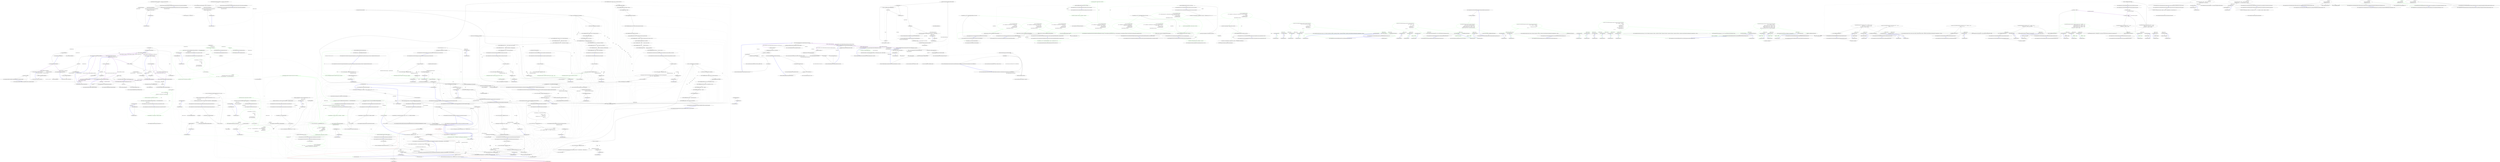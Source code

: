 digraph  {
n14 [label="Ninject.Activation.IContext", span=""];
n15 [label="Ninject.Activation.InstanceReference", span=""];
n16 [label="Ninject.Activation.IContext", span=""];
n17 [label="Ninject.Activation.InstanceReference", span=""];
n0 [label="Entry Ninject.Activation.Strategies.BindingActionStrategy.Activate(Ninject.Activation.IContext, Ninject.Activation.InstanceReference)", span="37-37", cluster="Ninject.Activation.Strategies.BindingActionStrategy.Activate(Ninject.Activation.IContext, Ninject.Activation.InstanceReference)"];
n1 [label="context.Binding.ActivationActions.Map(action => action(context, reference.Instance))", span="39-39", cluster="Ninject.Activation.Strategies.BindingActionStrategy.Activate(Ninject.Activation.IContext, Ninject.Activation.InstanceReference)"];
n5 [label="action(context, reference.Instance)", span="39-39", cluster="lambda expression"];
n2 [label="Exit Ninject.Activation.Strategies.BindingActionStrategy.Activate(Ninject.Activation.IContext, Ninject.Activation.InstanceReference)", span="37-37", cluster="Ninject.Activation.Strategies.BindingActionStrategy.Activate(Ninject.Activation.IContext, Ninject.Activation.InstanceReference)"];
n3 [label="Entry System.Collections.Generic.IEnumerable<T>.Map<T>(System.Action<T>)", span="40-40", cluster="System.Collections.Generic.IEnumerable<T>.Map<T>(System.Action<T>)"];
n4 [label="Entry lambda expression", span="39-39", cluster="lambda expression"];
n6 [label="Exit lambda expression", span="39-39", cluster="lambda expression"];
n7 [label="Entry System.Action<T1, T2>.Invoke(T1, T2)", span="0-0", cluster="System.Action<T1, T2>.Invoke(T1, T2)"];
n8 [label="Entry Ninject.Activation.Strategies.BindingActionStrategy.Deactivate(Ninject.Activation.IContext, Ninject.Activation.InstanceReference)", span="47-47", cluster="Ninject.Activation.Strategies.BindingActionStrategy.Deactivate(Ninject.Activation.IContext, Ninject.Activation.InstanceReference)"];
n9 [label="context.Binding.DeactivationActions.Map(action => action(context, reference.Instance))", span="49-49", cluster="Ninject.Activation.Strategies.BindingActionStrategy.Deactivate(Ninject.Activation.IContext, Ninject.Activation.InstanceReference)"];
n12 [label="action(context, reference.Instance)", span="49-49", cluster="lambda expression"];
n10 [label="Exit Ninject.Activation.Strategies.BindingActionStrategy.Deactivate(Ninject.Activation.IContext, Ninject.Activation.InstanceReference)", span="47-47", cluster="Ninject.Activation.Strategies.BindingActionStrategy.Deactivate(Ninject.Activation.IContext, Ninject.Activation.InstanceReference)"];
n11 [label="Entry lambda expression", span="49-49", cluster="lambda expression"];
n13 [label="Exit lambda expression", span="49-49", cluster="lambda expression"];
d2 [label="this.stopsProcessing = stopsProcessing", span="82-82", cluster="CommandLine.Error.Error(CommandLine.ErrorType, bool)", color=green, community=0];
d94 [label="CommandLine.Error", span=""];
d0 [label="Entry CommandLine.Error.Error(CommandLine.ErrorType, bool)", span="79-79", cluster="CommandLine.Error.Error(CommandLine.ErrorType, bool)"];
d1 [label="this.tag = tag", span="81-81", cluster="CommandLine.Error.Error(CommandLine.ErrorType, bool)"];
d3 [label="Exit CommandLine.Error.Error(CommandLine.ErrorType, bool)", span="79-79", cluster="CommandLine.Error.Error(CommandLine.ErrorType, bool)"];
d5 [label="this.tag = tag", span="91-91", cluster="CommandLine.Error.Error(CommandLine.ErrorType)", color=green, community=0];
d4 [label="Entry CommandLine.Error.Error(CommandLine.ErrorType)", span="89-89", cluster="CommandLine.Error.Error(CommandLine.ErrorType)"];
d6 [label="Exit CommandLine.Error.Error(CommandLine.ErrorType)", span="89-89", cluster="CommandLine.Error.Error(CommandLine.ErrorType)"];
d10 [label="return Equals(other);", span="112-112", cluster="CommandLine.Error.Equals(object)"];
d11 [label="return base.Equals(obj);", span="115-115", cluster="CommandLine.Error.Equals(object)"];
d16 [label="return Tag.GetHashCode();", span="124-124", cluster="CommandLine.Error.GetHashCode()"];
d21 [label="return Tag.Equals(other.Tag);", span="139-139", cluster="CommandLine.Error.Equals(CommandLine.Error)"];
d8 [label="var other = obj as Error", span="109-109", cluster="CommandLine.Error.Equals(object)"];
d9 [label="other != null", span="110-110", cluster="CommandLine.Error.Equals(object)"];
d12 [label="Exit CommandLine.Error.Equals(object)", span="107-107", cluster="CommandLine.Error.Equals(object)"];
d13 [label="Entry CommandLine.Error.Equals(CommandLine.Error)", span="132-132", cluster="CommandLine.Error.Equals(CommandLine.Error)"];
d7 [label="Entry CommandLine.Error.Equals(object)", span="107-107", cluster="CommandLine.Error.Equals(object)"];
d14 [label="Entry object.Equals(object)", span="0-0", cluster="object.Equals(object)"];
d15 [label="Entry CommandLine.Error.GetHashCode()", span="122-122", cluster="CommandLine.Error.GetHashCode()"];
d17 [label="Exit CommandLine.Error.GetHashCode()", span="122-122", cluster="CommandLine.Error.GetHashCode()"];
d18 [label="Entry System.Enum.GetHashCode()", span="0-0", cluster="System.Enum.GetHashCode()"];
d19 [label="other == null", span="134-134", cluster="CommandLine.Error.Equals(CommandLine.Error)"];
d22 [label="Exit CommandLine.Error.Equals(CommandLine.Error)", span="132-132", cluster="CommandLine.Error.Equals(CommandLine.Error)"];
d23 [label="Entry System.Enum.Equals(object)", span="0-0", cluster="System.Enum.Equals(object)"];
d20 [label="return false;", span="136-136", cluster="CommandLine.Error.Equals(CommandLine.Error)"];
d30 [label="Entry CommandLine.TokenError.Equals(object)", span="171-171", cluster="CommandLine.TokenError.Equals(object)"];
d34 [label="return base.Equals(obj);", span="179-179", cluster="CommandLine.TokenError.Equals(object)"];
d51 [label="Entry CommandLine.NamedError.Equals(object)", span="244-244", cluster="CommandLine.NamedError.Equals(object)"];
d55 [label="return base.Equals(obj);", span="252-252", cluster="CommandLine.NamedError.Equals(object)"];
d37 [label="Entry CommandLine.TokenError.GetHashCode()", span="186-186", cluster="CommandLine.TokenError.GetHashCode()"];
d58 [label="Entry CommandLine.NamedError.GetHashCode()", span="259-259", cluster="CommandLine.NamedError.GetHashCode()"];
d43 [label="return Tag.Equals(other.Tag) && Token.Equals(other.Token);", span="203-203", cluster="CommandLine.TokenError.Equals(CommandLine.TokenError)"];
d63 [label="return Tag.Equals(other.Tag) && NameInfo.Equals(other.NameInfo);", span="276-276", cluster="CommandLine.NamedError.Equals(CommandLine.NamedError)"];
d36 [label="Entry CommandLine.TokenError.Equals(CommandLine.TokenError)", span="196-196", cluster="CommandLine.TokenError.Equals(CommandLine.TokenError)"];
d57 [label="Entry CommandLine.NamedError.Equals(CommandLine.NamedError)", span="269-269", cluster="CommandLine.NamedError.Equals(CommandLine.NamedError)"];
d35 [label="Exit CommandLine.TokenError.Equals(object)", span="171-171", cluster="CommandLine.TokenError.Equals(object)"];
d31 [label="var other = obj as TokenError", span="173-173", cluster="CommandLine.TokenError.Equals(object)"];
d95 [label="CommandLine.TokenError", span=""];
d32 [label="other != null", span="174-174", cluster="CommandLine.TokenError.Equals(object)"];
d56 [label="Exit CommandLine.NamedError.Equals(object)", span="244-244", cluster="CommandLine.NamedError.Equals(object)"];
d52 [label="var other = obj as NamedError", span="246-246", cluster="CommandLine.NamedError.Equals(object)"];
d96 [label="CommandLine.NamedError", span=""];
d53 [label="other != null", span="247-247", cluster="CommandLine.NamedError.Equals(object)"];
d39 [label="Exit CommandLine.TokenError.GetHashCode()", span="186-186", cluster="CommandLine.TokenError.GetHashCode()"];
d38 [label="return new {Tag, Token}.GetHashCode();", span="188-188", cluster="CommandLine.TokenError.GetHashCode()"];
d60 [label="Exit CommandLine.NamedError.GetHashCode()", span="259-259", cluster="CommandLine.NamedError.GetHashCode()"];
d59 [label="return new {Tag, NameInfo}.GetHashCode();", span="261-261", cluster="CommandLine.NamedError.GetHashCode()"];
d41 [label="other == null", span="198-198", cluster="CommandLine.TokenError.Equals(CommandLine.TokenError)"];
d44 [label="Exit CommandLine.TokenError.Equals(CommandLine.TokenError)", span="196-196", cluster="CommandLine.TokenError.Equals(CommandLine.TokenError)"];
d45 [label="Entry string.Equals(string)", span="0-0", cluster="string.Equals(string)"];
d61 [label="other == null", span="271-271", cluster="CommandLine.NamedError.Equals(CommandLine.NamedError)"];
d64 [label="Exit CommandLine.NamedError.Equals(CommandLine.NamedError)", span="269-269", cluster="CommandLine.NamedError.Equals(CommandLine.NamedError)"];
d65 [label="Entry CommandLine.NameInfo.Equals(CommandLine.NameInfo)", span="90-90", cluster="CommandLine.NameInfo.Equals(CommandLine.NameInfo)"];
d33 [label="return Equals(other);", span="176-176", cluster="CommandLine.TokenError.Equals(object)"];
d54 [label="return Equals(other);", span="249-249", cluster="CommandLine.NamedError.Equals(object)"];
d27 [label="this.token = token", span="155-155", cluster="CommandLine.TokenError.TokenError(CommandLine.ErrorType, string)"];
d49 [label="this.nameInfo = nameInfo", span="228-228", cluster="CommandLine.NamedError.NamedError(CommandLine.ErrorType, CommandLine.NameInfo)"];
d40 [label="Entry object.GetHashCode()", span="0-0", cluster="object.GetHashCode()"];
d42 [label="return false;", span="200-200", cluster="CommandLine.TokenError.Equals(CommandLine.TokenError)"];
d62 [label="return false;", span="273-273", cluster="CommandLine.NamedError.Equals(CommandLine.NamedError)"];
d24 [label="Entry CommandLine.TokenError.TokenError(CommandLine.ErrorType, string)", span="150-150", cluster="CommandLine.TokenError.TokenError(CommandLine.ErrorType, string)"];
d25 [label="token == null", span="153-153", cluster="CommandLine.TokenError.TokenError(CommandLine.ErrorType, string)"];
d28 [label="Exit CommandLine.TokenError.TokenError(CommandLine.ErrorType, string)", span="150-150", cluster="CommandLine.TokenError.TokenError(CommandLine.ErrorType, string)"];
d48 [label="Entry CommandLine.NamedError.NamedError(CommandLine.ErrorType, CommandLine.NameInfo)", span="225-225", cluster="CommandLine.NamedError.NamedError(CommandLine.ErrorType, CommandLine.NameInfo)"];
d50 [label="Exit CommandLine.NamedError.NamedError(CommandLine.ErrorType, CommandLine.NameInfo)", span="225-225", cluster="CommandLine.NamedError.NamedError(CommandLine.ErrorType, CommandLine.NameInfo)"];
d26 [label="throw new ArgumentNullException(''token'');", span="153-153", cluster="CommandLine.TokenError.TokenError(CommandLine.ErrorType, string)"];
d29 [label="Entry System.ArgumentNullException.ArgumentNullException(string)", span="0-0", cluster="System.ArgumentNullException.ArgumentNullException(string)"];
m2_50 [label="Entry Ninject.GlobalKernelRegistration.CreateNewRegistration(System.Type)", span="128-128", cluster="Ninject.GlobalKernelRegistration.CreateNewRegistration(System.Type)", file="ImmutableVerbFakes.cs"];
m2_51 [label="var lockCookie = kernelRegistrationsLock.UpgradeToWriterLock(Timeout.Infinite)", span="130-130", cluster="Ninject.GlobalKernelRegistration.CreateNewRegistration(System.Type)", file="ImmutableVerbFakes.cs"];
m2_53 [label="kernelRegistrations.TryGetValue(type, out registration)", span="134-134", cluster="Ninject.GlobalKernelRegistration.CreateNewRegistration(System.Type)", file="ImmutableVerbFakes.cs"];
m2_56 [label="kernelRegistrations.Add(type, registration)", span="140-140", cluster="Ninject.GlobalKernelRegistration.CreateNewRegistration(System.Type)", file="ImmutableVerbFakes.cs"];
m2_52 [label="Registration registration", span="133-133", cluster="Ninject.GlobalKernelRegistration.CreateNewRegistration(System.Type)", file="ImmutableVerbFakes.cs"];
m2_54 [label="return registration;", span="136-136", cluster="Ninject.GlobalKernelRegistration.CreateNewRegistration(System.Type)", file="ImmutableVerbFakes.cs"];
m2_55 [label="registration = new Registration()", span="139-139", cluster="Ninject.GlobalKernelRegistration.CreateNewRegistration(System.Type)", file="ImmutableVerbFakes.cs"];
m2_57 [label="return registration;", span="141-141", cluster="Ninject.GlobalKernelRegistration.CreateNewRegistration(System.Type)", file="ImmutableVerbFakes.cs"];
m2_58 [label="Exit Ninject.GlobalKernelRegistration.CreateNewRegistration(System.Type)", span="128-128", cluster="Ninject.GlobalKernelRegistration.CreateNewRegistration(System.Type)", file="ImmutableVerbFakes.cs"];
m2_65 [label="Entry System.Threading.ReaderWriterLock.ReaderWriterLock()", span="0-0", cluster="System.Threading.ReaderWriterLock.ReaderWriterLock()", file="ImmutableVerbFakes.cs"];
m2_18 [label="Entry Ninject.GlobalKernelRegistration.MapKernels(System.Action<Ninject.IReadonlyKernel>)", span="61-61", cluster="Ninject.GlobalKernelRegistration.MapKernels(System.Action<Ninject.IReadonlyKernel>)", file="ImmutableVerbFakes.cs"];
m2_19 [label="bool requiresCleanup = false", span="63-63", cluster="Ninject.GlobalKernelRegistration.MapKernels(System.Action<Ninject.IReadonlyKernel>)", file="ImmutableVerbFakes.cs"];
m2_25 [label="action(kernel)", span="74-74", cluster="Ninject.GlobalKernelRegistration.MapKernels(System.Action<Ninject.IReadonlyKernel>)", file="ImmutableVerbFakes.cs"];
m2_20 [label="var registration = GetRegistrationForType(this.GetType())", span="64-64", cluster="Ninject.GlobalKernelRegistration.MapKernels(System.Action<Ninject.IReadonlyKernel>)", file="ImmutableVerbFakes.cs"];
m2_27 [label=requiresCleanup, span="87-87", cluster="Ninject.GlobalKernelRegistration.MapKernels(System.Action<Ninject.IReadonlyKernel>)", file="ImmutableVerbFakes.cs"];
m2_21 [label="registration.KernelLock.AcquireReaderLock(Timeout.Infinite)", span="65-65", cluster="Ninject.GlobalKernelRegistration.MapKernels(System.Action<Ninject.IReadonlyKernel>)", file="ImmutableVerbFakes.cs"];
m2_22 [label="registration.Kernels", span="69-69", cluster="Ninject.GlobalKernelRegistration.MapKernels(System.Action<Ninject.IReadonlyKernel>)", file="ImmutableVerbFakes.cs"];
m2_28 [label="RemoveKernels(registration, registration.Kernels.Where(reference => !reference.IsAlive))", span="89-89", cluster="Ninject.GlobalKernelRegistration.MapKernels(System.Action<Ninject.IReadonlyKernel>)", file="ImmutableVerbFakes.cs"];
m2_23 [label="var kernel = weakReference.Target as IReadonlyKernel", span="71-71", cluster="Ninject.GlobalKernelRegistration.MapKernels(System.Action<Ninject.IReadonlyKernel>)", file="ImmutableVerbFakes.cs"];
m2_24 [label="kernel != null", span="72-72", cluster="Ninject.GlobalKernelRegistration.MapKernels(System.Action<Ninject.IReadonlyKernel>)", file="ImmutableVerbFakes.cs"];
m2_26 [label="requiresCleanup = true", span="78-78", cluster="Ninject.GlobalKernelRegistration.MapKernels(System.Action<Ninject.IReadonlyKernel>)", file="ImmutableVerbFakes.cs"];
m2_29 [label="Exit Ninject.GlobalKernelRegistration.MapKernels(System.Action<Ninject.IReadonlyKernel>)", span="61-61", cluster="Ninject.GlobalKernelRegistration.MapKernels(System.Action<Ninject.IReadonlyKernel>)", file="ImmutableVerbFakes.cs"];
m2_6 [label="Entry System.Threading.ReaderWriterLock.AcquireWriterLock(int)", span="0-0", cluster="System.Threading.ReaderWriterLock.AcquireWriterLock(int)", file="ImmutableVerbFakes.cs"];
m2_41 [label="Entry System.Collections.Generic.IEnumerable<TSource>.ToArray<TSource>()", span="0-0", cluster="System.Collections.Generic.IEnumerable<TSource>.ToArray<TSource>()", file="ImmutableVerbFakes.cs"];
m2_32 [label="Entry System.Action<T>.Invoke(T)", span="0-0", cluster="System.Action<T>.Invoke(T)", file="ImmutableVerbFakes.cs"];
m2_61 [label="Entry System.Collections.Generic.IDictionary<TKey, TValue>.Add(TKey, TValue)", span="0-0", cluster="System.Collections.Generic.IDictionary<TKey, TValue>.Add(TKey, TValue)", file="ImmutableVerbFakes.cs"];
m2_13 [label="Entry Unk.Where", span="", cluster="Unk.Where", file="ImmutableVerbFakes.cs"];
m2_49 [label="Entry System.Collections.Generic.IDictionary<TKey, TValue>.TryGetValue(TKey, out TValue)", span="0-0", cluster="System.Collections.Generic.IDictionary<TKey, TValue>.TryGetValue(TKey, out TValue)", file="ImmutableVerbFakes.cs"];
m2_60 [label="Entry Ninject.GlobalKernelRegistration.Registration.Registration()", span="151-151", cluster="Ninject.GlobalKernelRegistration.Registration.Registration()", file="ImmutableVerbFakes.cs"];
m2_62 [label="this.KernelLock = new ReaderWriterLock()", span="153-153", cluster="Ninject.GlobalKernelRegistration.Registration.Registration()", file="ImmutableVerbFakes.cs"];
m2_63 [label="this.Kernels = new List<WeakReference>()", span="154-154", cluster="Ninject.GlobalKernelRegistration.Registration.Registration()", file="ImmutableVerbFakes.cs"];
m2_64 [label="Exit Ninject.GlobalKernelRegistration.Registration.Registration()", span="151-151", cluster="Ninject.GlobalKernelRegistration.Registration.Registration()", file="ImmutableVerbFakes.cs"];
m2_30 [label="Entry object.GetType()", span="0-0", cluster="object.GetType()", file="ImmutableVerbFakes.cs"];
m2_33 [label="Entry lambda expression", span="89-89", cluster="lambda expression", file="ImmutableVerbFakes.cs"];
m2_16 [label="reference.Target == kernel || !reference.IsAlive", span="54-54", cluster="lambda expression", file="ImmutableVerbFakes.cs"];
m2_15 [label="Entry lambda expression", span="54-54", cluster="lambda expression", file="ImmutableVerbFakes.cs"];
m2_17 [label="Exit lambda expression", span="54-54", cluster="lambda expression", file="ImmutableVerbFakes.cs"];
m2_34 [label="!reference.IsAlive", span="89-89", cluster="lambda expression", file="ImmutableVerbFakes.cs"];
m2_35 [label="Exit lambda expression", span="89-89", cluster="lambda expression", file="ImmutableVerbFakes.cs"];
m2_31 [label="Entry System.Threading.ReaderWriterLock.AcquireReaderLock(int)", span="0-0", cluster="System.Threading.ReaderWriterLock.AcquireReaderLock(int)", file="ImmutableVerbFakes.cs"];
m2_5 [label="Entry Ninject.GlobalKernelRegistration.GetRegistrationForType(System.Type)", span="109-109", cluster="Ninject.GlobalKernelRegistration.GetRegistrationForType(System.Type)", file="ImmutableVerbFakes.cs"];
m2_43 [label="kernelRegistrationsLock.AcquireReaderLock(Timeout.Infinite)", span="111-111", cluster="Ninject.GlobalKernelRegistration.GetRegistrationForType(System.Type)", file="ImmutableVerbFakes.cs"];
m2_45 [label="kernelRegistrations.TryGetValue(type, out registration)", span="115-115", cluster="Ninject.GlobalKernelRegistration.GetRegistrationForType(System.Type)", file="ImmutableVerbFakes.cs"];
m2_47 [label="return CreateNewRegistration(type);", span="120-120", cluster="Ninject.GlobalKernelRegistration.GetRegistrationForType(System.Type)", file="ImmutableVerbFakes.cs"];
m2_44 [label="Registration registration", span="114-114", cluster="Ninject.GlobalKernelRegistration.GetRegistrationForType(System.Type)", file="ImmutableVerbFakes.cs"];
m2_46 [label="return registration;", span="117-117", cluster="Ninject.GlobalKernelRegistration.GetRegistrationForType(System.Type)", file="ImmutableVerbFakes.cs"];
m2_48 [label="Exit Ninject.GlobalKernelRegistration.GetRegistrationForType(System.Type)", span="109-109", cluster="Ninject.GlobalKernelRegistration.GetRegistrationForType(System.Type)", file="ImmutableVerbFakes.cs"];
m2_9 [label="Entry Ninject.GlobalKernelRegistration.UnregisterKernelForType(Ninject.IReadonlyKernel, System.Type)", span="51-51", cluster="Ninject.GlobalKernelRegistration.UnregisterKernelForType(Ninject.IReadonlyKernel, System.Type)", file="ImmutableVerbFakes.cs"];
m2_10 [label="var registration = GetRegistrationForType(type)", span="53-53", cluster="Ninject.GlobalKernelRegistration.UnregisterKernelForType(Ninject.IReadonlyKernel, System.Type)", color=green, community=0, file="ImmutableVerbFakes.cs"];
m2_11 [label="RemoveKernels(registration, registration.Kernels.Where(reference => reference.Target == kernel || !reference.IsAlive))", span="54-54", cluster="Ninject.GlobalKernelRegistration.UnregisterKernelForType(Ninject.IReadonlyKernel, System.Type)", file="ImmutableVerbFakes.cs"];
m2_12 [label="Exit Ninject.GlobalKernelRegistration.UnregisterKernelForType(Ninject.IReadonlyKernel, System.Type)", span="51-51", cluster="Ninject.GlobalKernelRegistration.UnregisterKernelForType(Ninject.IReadonlyKernel, System.Type)", file="ImmutableVerbFakes.cs"];
m2_0 [label="Entry Ninject.GlobalKernelRegistration.RegisterKernelForType(Ninject.IReadonlyKernel, System.Type)", span="37-37", cluster="Ninject.GlobalKernelRegistration.RegisterKernelForType(Ninject.IReadonlyKernel, System.Type)", file="ImmutableVerbFakes.cs"];
m2_1 [label="var registration = GetRegistrationForType(type)", span="39-39", cluster="Ninject.GlobalKernelRegistration.RegisterKernelForType(Ninject.IReadonlyKernel, System.Type)", file="ImmutableVerbFakes.cs"];
m2_3 [label="registration.Kernels.Add(new WeakReference(kernel))", span="43-43", cluster="Ninject.GlobalKernelRegistration.RegisterKernelForType(Ninject.IReadonlyKernel, System.Type)", file="ImmutableVerbFakes.cs"];
m2_2 [label="registration.KernelLock.AcquireWriterLock(Timeout.Infinite)", span="40-40", cluster="Ninject.GlobalKernelRegistration.RegisterKernelForType(Ninject.IReadonlyKernel, System.Type)", file="ImmutableVerbFakes.cs"];
m2_4 [label="Exit Ninject.GlobalKernelRegistration.RegisterKernelForType(Ninject.IReadonlyKernel, System.Type)", span="37-37", cluster="Ninject.GlobalKernelRegistration.RegisterKernelForType(Ninject.IReadonlyKernel, System.Type)", file="ImmutableVerbFakes.cs"];
m2_42 [label="Entry System.Collections.Generic.ICollection<T>.Remove(T)", span="0-0", cluster="System.Collections.Generic.ICollection<T>.Remove(T)", file="ImmutableVerbFakes.cs"];
m2_59 [label="Entry System.Threading.ReaderWriterLock.UpgradeToWriterLock(int)", span="0-0", cluster="System.Threading.ReaderWriterLock.UpgradeToWriterLock(int)", file="ImmutableVerbFakes.cs"];
m2_8 [label="Entry System.Collections.Generic.ICollection<T>.Add(T)", span="0-0", cluster="System.Collections.Generic.ICollection<T>.Add(T)", file="ImmutableVerbFakes.cs"];
m2_7 [label="Entry System.WeakReference.WeakReference(object)", span="0-0", cluster="System.WeakReference.WeakReference(object)", file="ImmutableVerbFakes.cs"];
m2_66 [label="Entry System.Collections.Generic.List<T>.List()", span="0-0", cluster="System.Collections.Generic.List<T>.List()", file="ImmutableVerbFakes.cs"];
m2_36 [label="Entry Ninject.GlobalKernelRegistration.RemoveKernels(Ninject.GlobalKernelRegistration.Registration, System.Collections.Generic.IEnumerable<System.WeakReference>)", span="93-93", cluster="Ninject.GlobalKernelRegistration.RemoveKernels(Ninject.GlobalKernelRegistration.Registration, System.Collections.Generic.IEnumerable<System.WeakReference>)", file="ImmutableVerbFakes.cs"];
m2_37 [label="registration.KernelLock.AcquireWriterLock(Timeout.Infinite)", span="95-95", cluster="Ninject.GlobalKernelRegistration.RemoveKernels(Ninject.GlobalKernelRegistration.Registration, System.Collections.Generic.IEnumerable<System.WeakReference>)", file="ImmutableVerbFakes.cs"];
m2_38 [label="references.ToArray()", span="98-98", cluster="Ninject.GlobalKernelRegistration.RemoveKernels(Ninject.GlobalKernelRegistration.Registration, System.Collections.Generic.IEnumerable<System.WeakReference>)", file="ImmutableVerbFakes.cs"];
m2_39 [label="registration.Kernels.Remove(reference)", span="100-100", cluster="Ninject.GlobalKernelRegistration.RemoveKernels(Ninject.GlobalKernelRegistration.Registration, System.Collections.Generic.IEnumerable<System.WeakReference>)", file="ImmutableVerbFakes.cs"];
m2_40 [label="Exit Ninject.GlobalKernelRegistration.RemoveKernels(Ninject.GlobalKernelRegistration.Registration, System.Collections.Generic.IEnumerable<System.WeakReference>)", span="93-93", cluster="Ninject.GlobalKernelRegistration.RemoveKernels(Ninject.GlobalKernelRegistration.Registration, System.Collections.Generic.IEnumerable<System.WeakReference>)", file="ImmutableVerbFakes.cs"];
m2_14 [label="Entry Unk.RemoveKernels", span="", cluster="Unk.RemoveKernels", file="ImmutableVerbFakes.cs"];
m2_67 [label="Ninject.IReadonlyKernel", span="", file="ImmutableVerbFakes.cs"];
m2_68 [label="Ninject.GlobalKernelRegistration", span="", file="ImmutableVerbFakes.cs"];
m2_69 [label="Ninject.GlobalKernelRegistration.Registration", span="", file="ImmutableVerbFakes.cs"];
m3_6 [label="Entry System.Linq.Enumerable.Empty<TResult>()", span="0-0", cluster="System.Linq.Enumerable.Empty<TResult>()", file="InstanceChooserTests.cs"];
m3_33 [label="Entry CommandLine.Tests.Unit.Core.InstanceChooserTests.Parse_existing_verb_returns_verb_immutable_instance()", span="115-115", cluster="CommandLine.Tests.Unit.Core.InstanceChooserTests.Parse_existing_verb_returns_verb_immutable_instance()", file="InstanceChooserTests.cs"];
m3_34 [label="var expected = new Immutable_Add_Verb(true, default(bool), ''dummy.bin'')", span="118-118", cluster="CommandLine.Tests.Unit.Core.InstanceChooserTests.Parse_existing_verb_returns_verb_immutable_instance()", color=green, community=0, file="InstanceChooserTests.cs"];
m3_35 [label="var result = InstanceChooser.Choose(\r\n                new[] { typeof(Immutable_Add_Verb), typeof(Immutable_Commit_Verb), typeof(Immutable_Clone_Verb) },\r\n                new[] { ''add'', ''--patch'', ''dummy.bin'' },\r\n                StringComparer.Ordinal,\r\n                CultureInfo.InvariantCulture,\r\n                Enumerable.Empty<ErrorType>())", span="121-126", cluster="CommandLine.Tests.Unit.Core.InstanceChooserTests.Parse_existing_verb_returns_verb_immutable_instance()", color=green, community=0, file="InstanceChooserTests.cs"];
m3_37 [label="expected.ShouldBeEquivalentTo(((Parsed<object>)result).Value)", span="130-130", cluster="CommandLine.Tests.Unit.Core.InstanceChooserTests.Parse_existing_verb_returns_verb_immutable_instance()", file="InstanceChooserTests.cs"];
m3_36 [label="Assert.IsType<Immutable_Add_Verb>(((Parsed<object>)result).Value)", span="129-129", cluster="CommandLine.Tests.Unit.Core.InstanceChooserTests.Parse_existing_verb_returns_verb_immutable_instance()", color=green, community=0, file="InstanceChooserTests.cs"];
m3_38 [label="Exit CommandLine.Tests.Unit.Core.InstanceChooserTests.Parse_existing_verb_returns_verb_immutable_instance()", span="115-115", cluster="CommandLine.Tests.Unit.Core.InstanceChooserTests.Parse_existing_verb_returns_verb_immutable_instance()", file="InstanceChooserTests.cs"];
m3_40 [label="Entry CommandLine.Tests.Unit.Core.InstanceChooserTests.Parse_sequence_verb_returns_verb_instance()", span="135-135", cluster="CommandLine.Tests.Unit.Core.InstanceChooserTests.Parse_sequence_verb_returns_verb_instance()", file="InstanceChooserTests.cs"];
m3_41 [label="var expected = new SequenceOptions { LongSequence = new long[] { }, StringSequence = new[] { ''aa'', ''b'' } }", span="138-138", cluster="CommandLine.Tests.Unit.Core.InstanceChooserTests.Parse_sequence_verb_returns_verb_instance()", file="InstanceChooserTests.cs"];
m3_42 [label="var result = InstanceChooser.Choose(\r\n                new[] { typeof(Add_Verb), typeof(Commit_Verb), typeof(Clone_Verb), typeof(SequenceOptions) },\r\n                new[] { ''sequence'', ''-s'', ''aa'', ''b'' },\r\n                StringComparer.Ordinal,\r\n                CultureInfo.InvariantCulture,\r\n                Enumerable.Empty<ErrorType>())", span="141-146", cluster="CommandLine.Tests.Unit.Core.InstanceChooserTests.Parse_sequence_verb_returns_verb_instance()", color=green, community=0, file="InstanceChooserTests.cs"];
m3_44 [label="expected.ShouldBeEquivalentTo(((Parsed<object>)result).Value)", span="150-150", cluster="CommandLine.Tests.Unit.Core.InstanceChooserTests.Parse_sequence_verb_returns_verb_instance()", file="InstanceChooserTests.cs"];
m3_43 [label="Assert.IsType<SequenceOptions>(((Parsed<object>)result).Value)", span="149-149", cluster="CommandLine.Tests.Unit.Core.InstanceChooserTests.Parse_sequence_verb_returns_verb_instance()", file="InstanceChooserTests.cs"];
m3_45 [label="Exit CommandLine.Tests.Unit.Core.InstanceChooserTests.Parse_sequence_verb_returns_verb_instance()", span="135-135", cluster="CommandLine.Tests.Unit.Core.InstanceChooserTests.Parse_sequence_verb_returns_verb_instance()", file="InstanceChooserTests.cs"];
m3_14 [label="Entry CommandLine.HelpVerbRequestedError.HelpVerbRequestedError(string, System.Type, bool)", span="383-383", cluster="CommandLine.HelpVerbRequestedError.HelpVerbRequestedError(string, System.Type, bool)", file="InstanceChooserTests.cs"];
m3_15 [label="Entry CommandLine.Tests.Unit.Core.InstanceChooserTests.Explicit_help_request_for_a_valid_verb_generates_HelpVerbRequestedError_with_appropriate_data()", span="55-55", cluster="CommandLine.Tests.Unit.Core.InstanceChooserTests.Explicit_help_request_for_a_valid_verb_generates_HelpVerbRequestedError_with_appropriate_data()", file="InstanceChooserTests.cs"];
m3_16 [label="var expectedErrors = new[] { new HelpVerbRequestedError(''commit'', typeof(Commit_Verb), true) }", span="58-58", cluster="CommandLine.Tests.Unit.Core.InstanceChooserTests.Explicit_help_request_for_a_valid_verb_generates_HelpVerbRequestedError_with_appropriate_data()", color=green, community=0, file="InstanceChooserTests.cs"];
m3_17 [label="var result = InstanceChooser.Choose(\r\n                new[] { typeof(Add_Verb), typeof(Commit_Verb), typeof(Clone_Verb) },\r\n                new[] { ''help'', ''commit'' },\r\n                StringComparer.Ordinal,\r\n                CultureInfo.InvariantCulture,\r\n                Enumerable.Empty<ErrorType>())", span="61-66", cluster="CommandLine.Tests.Unit.Core.InstanceChooserTests.Explicit_help_request_for_a_valid_verb_generates_HelpVerbRequestedError_with_appropriate_data()", color=green, community=0, file="InstanceChooserTests.cs"];
m3_18 [label="((NotParsed<object>)result).Errors.ShouldBeEquivalentTo(expectedErrors)", span="69-69", cluster="CommandLine.Tests.Unit.Core.InstanceChooserTests.Explicit_help_request_for_a_valid_verb_generates_HelpVerbRequestedError_with_appropriate_data()", file="InstanceChooserTests.cs"];
m3_19 [label="Exit CommandLine.Tests.Unit.Core.InstanceChooserTests.Explicit_help_request_for_a_valid_verb_generates_HelpVerbRequestedError_with_appropriate_data()", span="55-55", cluster="CommandLine.Tests.Unit.Core.InstanceChooserTests.Explicit_help_request_for_a_valid_verb_generates_HelpVerbRequestedError_with_appropriate_data()", file="InstanceChooserTests.cs"];
m3_39 [label="Entry CommandLine.Tests.Fakes.Immutable_Add_Verb.Immutable_Add_Verb(bool, bool, string)", span="13-13", cluster="CommandLine.Tests.Fakes.Immutable_Add_Verb.Immutable_Add_Verb(bool, bool, string)", file="InstanceChooserTests.cs"];
m3_5 [label="Entry CommandLine.NoVerbSelectedError.NoVerbSelectedError()", span="421-421", cluster="CommandLine.NoVerbSelectedError.NoVerbSelectedError()", file="InstanceChooserTests.cs"];
m3_25 [label="Entry CommandLine.Tests.Unit.Core.InstanceChooserTests.Parse_existing_verb_returns_verb_instance()", span="95-95", cluster="CommandLine.Tests.Unit.Core.InstanceChooserTests.Parse_existing_verb_returns_verb_instance()", file="InstanceChooserTests.cs"];
m3_26 [label="var expected = new Add_Verb { Patch = true, FileName = ''dummy.bin''}", span="98-98", cluster="CommandLine.Tests.Unit.Core.InstanceChooserTests.Parse_existing_verb_returns_verb_instance()", color=green, community=0, file="InstanceChooserTests.cs"];
m3_27 [label="var result = InstanceChooser.Choose(\r\n                new[] { typeof(Add_Verb), typeof(Commit_Verb), typeof(Clone_Verb) },\r\n                new[] { ''add'', ''--patch'', ''dummy.bin'' },\r\n                StringComparer.Ordinal,\r\n                CultureInfo.InvariantCulture,\r\n                Enumerable.Empty<ErrorType>())", span="101-106", cluster="CommandLine.Tests.Unit.Core.InstanceChooserTests.Parse_existing_verb_returns_verb_instance()", color=green, community=0, file="InstanceChooserTests.cs"];
m3_29 [label="expected.ShouldBeEquivalentTo(((Parsed<object>)result).Value)", span="110-110", cluster="CommandLine.Tests.Unit.Core.InstanceChooserTests.Parse_existing_verb_returns_verb_instance()", file="InstanceChooserTests.cs"];
m3_28 [label="Assert.IsType<Add_Verb>(((Parsed<object>)result).Value)", span="109-109", cluster="CommandLine.Tests.Unit.Core.InstanceChooserTests.Parse_existing_verb_returns_verb_instance()", color=green, community=0, file="InstanceChooserTests.cs"];
m3_30 [label="Exit CommandLine.Tests.Unit.Core.InstanceChooserTests.Parse_existing_verb_returns_verb_instance()", span="95-95", cluster="CommandLine.Tests.Unit.Core.InstanceChooserTests.Parse_existing_verb_returns_verb_instance()", file="InstanceChooserTests.cs"];
m3_31 [label="Entry CommandLine.Tests.Fakes.Add_Verb.Add_Verb()", span="7-7", cluster="CommandLine.Tests.Fakes.Add_Verb.Add_Verb()", file="InstanceChooserTests.cs"];
m3_0 [label="Entry CommandLine.Tests.Unit.Core.InstanceChooserTests.Parse_empty_array_returns_NullInstance()", span="15-15", cluster="CommandLine.Tests.Unit.Core.InstanceChooserTests.Parse_empty_array_returns_NullInstance()", file="InstanceChooserTests.cs"];
m3_1 [label="var expectedErrors = new[] { new NoVerbSelectedError() }", span="18-18", cluster="CommandLine.Tests.Unit.Core.InstanceChooserTests.Parse_empty_array_returns_NullInstance()", file="InstanceChooserTests.cs"];
m3_2 [label="var result = InstanceChooser.Choose(\r\n                new[] { typeof(Add_Verb), typeof(Commit_Verb), typeof(Clone_Verb) },\r\n                new string[] { },\r\n                StringComparer.Ordinal,\r\n                CultureInfo.InvariantCulture,\r\n                Enumerable.Empty<ErrorType>())", span="21-26", cluster="CommandLine.Tests.Unit.Core.InstanceChooserTests.Parse_empty_array_returns_NullInstance()", color=green, community=0, file="InstanceChooserTests.cs"];
m3_3 [label="((NotParsed<object>)result).Errors.ShouldBeEquivalentTo(expectedErrors)", span="29-29", cluster="CommandLine.Tests.Unit.Core.InstanceChooserTests.Parse_empty_array_returns_NullInstance()", file="InstanceChooserTests.cs"];
m3_4 [label="Exit CommandLine.Tests.Unit.Core.InstanceChooserTests.Parse_empty_array_returns_NullInstance()", span="15-15", cluster="CommandLine.Tests.Unit.Core.InstanceChooserTests.Parse_empty_array_returns_NullInstance()", file="InstanceChooserTests.cs"];
m3_9 [label="Entry CommandLine.Tests.Unit.Core.InstanceChooserTests.Explicit_help_request_generates_HelpVerbRequestedError()", span="35-35", cluster="CommandLine.Tests.Unit.Core.InstanceChooserTests.Explicit_help_request_generates_HelpVerbRequestedError()", file="InstanceChooserTests.cs"];
m3_10 [label="var expectedErrors = new[] { new HelpVerbRequestedError(null, null, false) }", span="38-38", cluster="CommandLine.Tests.Unit.Core.InstanceChooserTests.Explicit_help_request_generates_HelpVerbRequestedError()", file="InstanceChooserTests.cs"];
m3_11 [label="var result = InstanceChooser.Choose(\r\n                new[] { typeof(Add_Verb), typeof(Commit_Verb), typeof(Clone_Verb) },\r\n                new[] { ''help'' },\r\n                StringComparer.Ordinal,\r\n                CultureInfo.InvariantCulture,\r\n                Enumerable.Empty<ErrorType>())", span="41-46", cluster="CommandLine.Tests.Unit.Core.InstanceChooserTests.Explicit_help_request_generates_HelpVerbRequestedError()", color=green, community=0, file="InstanceChooserTests.cs"];
m3_12 [label="((NotParsed<object>)result).Errors.ShouldBeEquivalentTo(expectedErrors)", span="49-49", cluster="CommandLine.Tests.Unit.Core.InstanceChooserTests.Explicit_help_request_generates_HelpVerbRequestedError()", file="InstanceChooserTests.cs"];
m3_13 [label="Exit CommandLine.Tests.Unit.Core.InstanceChooserTests.Explicit_help_request_generates_HelpVerbRequestedError()", span="35-35", cluster="CommandLine.Tests.Unit.Core.InstanceChooserTests.Explicit_help_request_generates_HelpVerbRequestedError()", file="InstanceChooserTests.cs"];
m3_32 [label="Entry Unk.>", span="", cluster="Unk.>", file="InstanceChooserTests.cs"];
m3_20 [label="Entry CommandLine.Tests.Unit.Core.InstanceChooserTests.Explicit_help_request_for_an_invalid_verb_generates_HelpVerbRequestedError_with_Matched_set_to_false()", span="75-75", cluster="CommandLine.Tests.Unit.Core.InstanceChooserTests.Explicit_help_request_for_an_invalid_verb_generates_HelpVerbRequestedError_with_Matched_set_to_false()", file="InstanceChooserTests.cs"];
m3_21 [label="var expectedErrors = new[] { new HelpVerbRequestedError(null, null, false) }", span="78-78", cluster="CommandLine.Tests.Unit.Core.InstanceChooserTests.Explicit_help_request_for_an_invalid_verb_generates_HelpVerbRequestedError_with_Matched_set_to_false()", file="InstanceChooserTests.cs"];
m3_22 [label="var result = InstanceChooser.Choose(\r\n                new[] { typeof(Add_Verb), typeof(Commit_Verb), typeof(Clone_Verb) },\r\n                new[] { ''help'', ''earthunderalienattack'' },\r\n                StringComparer.Ordinal,\r\n                CultureInfo.InvariantCulture,\r\n                Enumerable.Empty<ErrorType>())", span="81-86", cluster="CommandLine.Tests.Unit.Core.InstanceChooserTests.Explicit_help_request_for_an_invalid_verb_generates_HelpVerbRequestedError_with_Matched_set_to_false()", color=green, community=0, file="InstanceChooserTests.cs"];
m3_23 [label="((NotParsed<object>)result).Errors.ShouldBeEquivalentTo(expectedErrors)", span="89-89", cluster="CommandLine.Tests.Unit.Core.InstanceChooserTests.Explicit_help_request_for_an_invalid_verb_generates_HelpVerbRequestedError_with_Matched_set_to_false()", file="InstanceChooserTests.cs"];
m3_24 [label="Exit CommandLine.Tests.Unit.Core.InstanceChooserTests.Explicit_help_request_for_an_invalid_verb_generates_HelpVerbRequestedError_with_Matched_set_to_false()", span="75-75", cluster="CommandLine.Tests.Unit.Core.InstanceChooserTests.Explicit_help_request_for_an_invalid_verb_generates_HelpVerbRequestedError_with_Matched_set_to_false()", file="InstanceChooserTests.cs"];
m3_47 [label="Entry CommandLine.Tests.Unit.Core.InstanceChooserTests.Parse_sequence_verb_with_separator_returns_verb_instance(string[], string[])", span="159-159", cluster="CommandLine.Tests.Unit.Core.InstanceChooserTests.Parse_sequence_verb_with_separator_returns_verb_instance(string[], string[])", file="InstanceChooserTests.cs"];
m3_48 [label="var expected = new SequenceOptions { LongSequence = new long[] { }, StringSequence = expectedString }", span="162-162", cluster="CommandLine.Tests.Unit.Core.InstanceChooserTests.Parse_sequence_verb_with_separator_returns_verb_instance(string[], string[])", file="InstanceChooserTests.cs"];
m3_49 [label="var result = InstanceChooser.Choose(\r\n                new[] { typeof(Add_Verb), typeof(Commit_Verb), typeof(Clone_Verb), typeof(SequenceOptions) },\r\n                arguments,\r\n                StringComparer.Ordinal,\r\n                CultureInfo.InvariantCulture,\r\n                Enumerable.Empty<ErrorType>())", span="165-170", cluster="CommandLine.Tests.Unit.Core.InstanceChooserTests.Parse_sequence_verb_with_separator_returns_verb_instance(string[], string[])", color=green, community=0, file="InstanceChooserTests.cs"];
m3_51 [label="expected.ShouldBeEquivalentTo(((Parsed<object>)result).Value)", span="174-174", cluster="CommandLine.Tests.Unit.Core.InstanceChooserTests.Parse_sequence_verb_with_separator_returns_verb_instance(string[], string[])", file="InstanceChooserTests.cs"];
m3_50 [label="Assert.IsType<SequenceOptions>(((Parsed<object>)result).Value)", span="173-173", cluster="CommandLine.Tests.Unit.Core.InstanceChooserTests.Parse_sequence_verb_with_separator_returns_verb_instance(string[], string[])", file="InstanceChooserTests.cs"];
m3_52 [label="Exit CommandLine.Tests.Unit.Core.InstanceChooserTests.Parse_sequence_verb_with_separator_returns_verb_instance(string[], string[])", span="159-159", cluster="CommandLine.Tests.Unit.Core.InstanceChooserTests.Parse_sequence_verb_with_separator_returns_verb_instance(string[], string[])", file="InstanceChooserTests.cs"];
m3_7 [label="Entry CommandLine.Core.InstanceChooser.Choose(System.Collections.Generic.IEnumerable<System.Type>, System.Collections.Generic.IEnumerable<string>, System.StringComparer, System.Globalization.CultureInfo, System.Collections.Generic.IEnumerable<CommandLine.ErrorType>)", span="14-14", cluster="CommandLine.Core.InstanceChooser.Choose(System.Collections.Generic.IEnumerable<System.Type>, System.Collections.Generic.IEnumerable<string>, System.StringComparer, System.Globalization.CultureInfo, System.Collections.Generic.IEnumerable<CommandLine.ErrorType>)", file="InstanceChooserTests.cs"];
m3_46 [label="Entry CommandLine.Tests.Fakes.SequenceOptions.SequenceOptions()", span="51-51", cluster="CommandLine.Tests.Fakes.SequenceOptions.SequenceOptions()", file="InstanceChooserTests.cs"];
m3_8 [label="Entry Unk.ShouldBeEquivalentTo", span="", cluster="Unk.ShouldBeEquivalentTo", file="InstanceChooserTests.cs"];
m4_11 [label="Entry CommandLine.Tests.Unit.ParserResultExtensionsTests.Invoke_parsed_lambda_when_parsed_for_verbs()", span="28-28", cluster="CommandLine.Tests.Unit.ParserResultExtensionsTests.Invoke_parsed_lambda_when_parsed_for_verbs()", file="ParserResultExtensionsTests.cs"];
m4_12 [label="var expected = string.Empty", span="30-30", cluster="CommandLine.Tests.Unit.ParserResultExtensionsTests.Invoke_parsed_lambda_when_parsed_for_verbs()", file="ParserResultExtensionsTests.cs"];
m4_13 [label="Parser.Default.ParseArguments<Add_Verb, Commit_Verb, Clone_Verb>(\r\n                new[] { ''clone'', ''https://value.org/user/file.git'' })\r\n                .WithParsed<Add_Verb>(opts => expected = ''wrong1'')\r\n                .WithParsed<Commit_Verb>(opts => expected = ''wrong2'')\r\n                .WithParsed<Clone_Verb>(opts => expected = opts.Urls.First())", span="31-35", cluster="CommandLine.Tests.Unit.ParserResultExtensionsTests.Invoke_parsed_lambda_when_parsed_for_verbs()", color=green, community=0, file="ParserResultExtensionsTests.cs"];
m4_14 [label="''https://value.org/user/file.git''.ShouldBeEquivalentTo(expected)", span="37-37", cluster="CommandLine.Tests.Unit.ParserResultExtensionsTests.Invoke_parsed_lambda_when_parsed_for_verbs()", file="ParserResultExtensionsTests.cs"];
m4_15 [label="Exit CommandLine.Tests.Unit.ParserResultExtensionsTests.Invoke_parsed_lambda_when_parsed_for_verbs()", span="28-28", cluster="CommandLine.Tests.Unit.ParserResultExtensionsTests.Invoke_parsed_lambda_when_parsed_for_verbs()", file="ParserResultExtensionsTests.cs"];
m4_6 [label="Entry CommandLine.ParserResult<T>.WithParsed<T>(System.Action<T>)", span="21-21", cluster="CommandLine.ParserResult<T>.WithParsed<T>(System.Action<T>)", file="ParserResultExtensionsTests.cs"];
m4_135 [label="Entry CommandLine.Parser.ParseArguments<T1, T2, T3, T4>(System.Collections.Generic.IEnumerable<string>)", span="68-68", cluster="CommandLine.Parser.ParseArguments<T1, T2, T3, T4>(System.Collections.Generic.IEnumerable<string>)", file="ParserResultExtensionsTests.cs"];
m4_16 [label="Entry CommandLine.Parser.ParseArguments<T1, T2, T3>(System.Collections.Generic.IEnumerable<string>)", span="46-46", cluster="CommandLine.Parser.ParseArguments<T1, T2, T3>(System.Collections.Generic.IEnumerable<string>)", file="ParserResultExtensionsTests.cs"];
m4_65 [label="Entry CommandLine.Tests.Unit.ParserResultExtensionsTests.Invoke_proper_lambda_when_not_parsed()", span="75-75", cluster="CommandLine.Tests.Unit.ParserResultExtensionsTests.Invoke_proper_lambda_when_not_parsed()", file="ParserResultExtensionsTests.cs"];
m4_66 [label="var expected = ''a default''", span="77-77", cluster="CommandLine.Tests.Unit.ParserResultExtensionsTests.Invoke_proper_lambda_when_not_parsed()", file="ParserResultExtensionsTests.cs"];
m4_67 [label="Parser.Default.ParseArguments<Simple_Options>(new[] { ''-i'', ''aaa'' })\r\n                .WithParsed(opts => expected = opts.StringValue)\r\n                .WithNotParsed(_ => expected = ''changed'')", span="78-80", cluster="CommandLine.Tests.Unit.ParserResultExtensionsTests.Invoke_proper_lambda_when_not_parsed()", file="ParserResultExtensionsTests.cs"];
m4_68 [label="''changed''.ShouldBeEquivalentTo(expected)", span="82-82", cluster="CommandLine.Tests.Unit.ParserResultExtensionsTests.Invoke_proper_lambda_when_not_parsed()", file="ParserResultExtensionsTests.cs"];
m4_69 [label="Exit CommandLine.Tests.Unit.ParserResultExtensionsTests.Invoke_proper_lambda_when_not_parsed()", span="75-75", cluster="CommandLine.Tests.Unit.ParserResultExtensionsTests.Invoke_proper_lambda_when_not_parsed()", file="ParserResultExtensionsTests.cs"];
m4_104 [label="Entry CommandLine.Tests.Unit.ParserResultExtensionsTests.Turn_failed_parsing_into_exit_code()", span="109-109", cluster="CommandLine.Tests.Unit.ParserResultExtensionsTests.Turn_failed_parsing_into_exit_code()", file="ParserResultExtensionsTests.cs"];
m4_105 [label="var expected = Parser.Default.ParseArguments<Simple_Options>(new[] { ''-i'', ''aaa'' })\r\n                .Return(_ => 0, _ => -1)", span="111-112", cluster="CommandLine.Tests.Unit.ParserResultExtensionsTests.Turn_failed_parsing_into_exit_code()", file="ParserResultExtensionsTests.cs"];
m4_106 [label="(-1).ShouldBeEquivalentTo(expected)", span="114-114", cluster="CommandLine.Tests.Unit.ParserResultExtensionsTests.Turn_failed_parsing_into_exit_code()", file="ParserResultExtensionsTests.cs"];
m4_107 [label="Exit CommandLine.Tests.Unit.ParserResultExtensionsTests.Turn_failed_parsing_into_exit_code()", span="109-109", cluster="CommandLine.Tests.Unit.ParserResultExtensionsTests.Turn_failed_parsing_into_exit_code()", file="ParserResultExtensionsTests.cs"];
m4_54 [label="Entry CommandLine.Tests.Unit.ParserResultExtensionsTests.Invoke_proper_lambda_when_parsed()", span="64-64", cluster="CommandLine.Tests.Unit.ParserResultExtensionsTests.Invoke_proper_lambda_when_parsed()", file="ParserResultExtensionsTests.cs"];
m4_55 [label="var expected = string.Empty", span="66-66", cluster="CommandLine.Tests.Unit.ParserResultExtensionsTests.Invoke_proper_lambda_when_parsed()", file="ParserResultExtensionsTests.cs"];
m4_56 [label="Parser.Default.ParseArguments<Simple_Options>(new[] { ''--stringvalue'', ''value'' })\r\n                .WithParsed(opts => expected = opts.StringValue)\r\n                .WithNotParsed(_ => expected = ''changed'')", span="67-69", cluster="CommandLine.Tests.Unit.ParserResultExtensionsTests.Invoke_proper_lambda_when_parsed()", file="ParserResultExtensionsTests.cs"];
m4_57 [label="''value''.ShouldBeEquivalentTo(expected)", span="71-71", cluster="CommandLine.Tests.Unit.ParserResultExtensionsTests.Invoke_proper_lambda_when_parsed()", file="ParserResultExtensionsTests.cs"];
m4_58 [label="Exit CommandLine.Tests.Unit.ParserResultExtensionsTests.Invoke_proper_lambda_when_parsed()", span="64-64", cluster="CommandLine.Tests.Unit.ParserResultExtensionsTests.Invoke_proper_lambda_when_parsed()", file="ParserResultExtensionsTests.cs"];
m4_17 [label="Entry CommandLine.ParserResult<object>.WithParsed<T>(System.Action<T>)", span="38-38", cluster="CommandLine.ParserResult<object>.WithParsed<T>(System.Action<T>)", file="ParserResultExtensionsTests.cs"];
m4_28 [label="Entry CommandLine.Tests.Unit.ParserResultExtensionsTests.Invoke_not_parsed_lambda_when_not_parsed()", span="41-41", cluster="CommandLine.Tests.Unit.ParserResultExtensionsTests.Invoke_not_parsed_lambda_when_not_parsed()", file="ParserResultExtensionsTests.cs"];
m4_29 [label="var expected = ''a default''", span="43-43", cluster="CommandLine.Tests.Unit.ParserResultExtensionsTests.Invoke_not_parsed_lambda_when_not_parsed()", file="ParserResultExtensionsTests.cs"];
m4_30 [label="Parser.Default.ParseArguments<Simple_Options>(new[] { ''-i'', ''aaa'' })\r\n                .WithNotParsed(_ => expected = ''changed'')", span="44-45", cluster="CommandLine.Tests.Unit.ParserResultExtensionsTests.Invoke_not_parsed_lambda_when_not_parsed()", file="ParserResultExtensionsTests.cs"];
m4_31 [label="''changed''.ShouldBeEquivalentTo(expected)", span="47-47", cluster="CommandLine.Tests.Unit.ParserResultExtensionsTests.Invoke_not_parsed_lambda_when_not_parsed()", file="ParserResultExtensionsTests.cs"];
m4_32 [label="Exit CommandLine.Tests.Unit.ParserResultExtensionsTests.Invoke_not_parsed_lambda_when_not_parsed()", span="41-41", cluster="CommandLine.Tests.Unit.ParserResultExtensionsTests.Invoke_not_parsed_lambda_when_not_parsed()", file="ParserResultExtensionsTests.cs"];
m4_91 [label="Entry CommandLine.ParserResult<object>.Return<T1, T2, T3, TResult>(System.Func<T1, TResult>, System.Func<T2, TResult>, System.Func<T3, TResult>, System.Func<System.Collections.Generic.IEnumerable<CommandLine.Error>, TResult>)", span="160-160", cluster="CommandLine.ParserResult<object>.Return<T1, T2, T3, TResult>(System.Func<T1, TResult>, System.Func<T2, TResult>, System.Func<T3, TResult>, System.Func<System.Collections.Generic.IEnumerable<CommandLine.Error>, TResult>)", file="ParserResultExtensionsTests.cs"];
m4_163 [label="Entry CommandLine.ParserResult<object>.Return<T1, T2, T3, T4, T5, TResult>(System.Func<T1, TResult>, System.Func<T2, TResult>, System.Func<T3, TResult>, System.Func<T4, TResult>, System.Func<T5, TResult>, System.Func<System.Collections.Generic.IEnumerable<CommandLine.Error>, TResult>)", span="249-249", cluster="CommandLine.ParserResult<object>.Return<T1, T2, T3, T4, T5, TResult>(System.Func<T1, TResult>, System.Func<T2, TResult>, System.Func<T3, TResult>, System.Func<T4, TResult>, System.Func<T5, TResult>, System.Func<System.Collections.Generic.IEnumerable<CommandLine.Error>, TResult>)", file="ParserResultExtensionsTests.cs"];
m4_179 [label="Entry lambda expression", span="168-168", cluster="lambda expression", file="ParserResultExtensionsTests.cs"];
m4_8 [label="Entry lambda expression", span="22-22", cluster="lambda expression", file="ParserResultExtensionsTests.cs"];
m4_9 [label="expected = opts.StringValue", span="22-22", cluster="lambda expression", file="ParserResultExtensionsTests.cs"];
m4_10 [label="Exit lambda expression", span="22-22", cluster="lambda expression", file="ParserResultExtensionsTests.cs"];
m4_18 [label="Entry lambda expression", span="33-33", cluster="lambda expression", file="ParserResultExtensionsTests.cs"];
m4_21 [label="Entry lambda expression", span="34-34", cluster="lambda expression", file="ParserResultExtensionsTests.cs"];
m4_24 [label="Entry lambda expression", span="35-35", cluster="lambda expression", file="ParserResultExtensionsTests.cs"];
m4_19 [label="expected = ''wrong1''", span="33-33", cluster="lambda expression", color=green, community=0, file="ParserResultExtensionsTests.cs"];
m4_20 [label="Exit lambda expression", span="33-33", cluster="lambda expression", file="ParserResultExtensionsTests.cs"];
m4_22 [label="expected = ''wrong2''", span="34-34", cluster="lambda expression", color=green, community=0, file="ParserResultExtensionsTests.cs"];
m4_23 [label="Exit lambda expression", span="34-34", cluster="lambda expression", file="ParserResultExtensionsTests.cs"];
m4_25 [label="expected = opts.Urls.First()", span="35-35", cluster="lambda expression", color=green, community=0, file="ParserResultExtensionsTests.cs"];
m4_26 [label="Exit lambda expression", span="35-35", cluster="lambda expression", file="ParserResultExtensionsTests.cs"];
m4_34 [label="Entry lambda expression", span="45-45", cluster="lambda expression", file="ParserResultExtensionsTests.cs"];
m4_35 [label="expected = ''changed''", span="45-45", cluster="lambda expression", file="ParserResultExtensionsTests.cs"];
m4_36 [label="Exit lambda expression", span="45-45", cluster="lambda expression", file="ParserResultExtensionsTests.cs"];
m4_42 [label="Entry lambda expression", span="55-55", cluster="lambda expression", file="ParserResultExtensionsTests.cs"];
m4_45 [label="Entry lambda expression", span="56-56", cluster="lambda expression", file="ParserResultExtensionsTests.cs"];
m4_48 [label="Entry lambda expression", span="57-57", cluster="lambda expression", file="ParserResultExtensionsTests.cs"];
m4_51 [label="Entry lambda expression", span="58-58", cluster="lambda expression", file="ParserResultExtensionsTests.cs"];
m4_43 [label="expected = ''wrong1''", span="55-55", cluster="lambda expression", color=green, community=0, file="ParserResultExtensionsTests.cs"];
m4_44 [label="Exit lambda expression", span="55-55", cluster="lambda expression", file="ParserResultExtensionsTests.cs"];
m4_46 [label="expected = ''wrong2''", span="56-56", cluster="lambda expression", color=green, community=0, file="ParserResultExtensionsTests.cs"];
m4_47 [label="Exit lambda expression", span="56-56", cluster="lambda expression", file="ParserResultExtensionsTests.cs"];
m4_49 [label="expected = ''wrong3''", span="57-57", cluster="lambda expression", color=green, community=0, file="ParserResultExtensionsTests.cs"];
m4_50 [label="Exit lambda expression", span="57-57", cluster="lambda expression", file="ParserResultExtensionsTests.cs"];
m4_52 [label="expected = ''changed''", span="58-58", cluster="lambda expression", file="ParserResultExtensionsTests.cs"];
m4_53 [label="Exit lambda expression", span="58-58", cluster="lambda expression", file="ParserResultExtensionsTests.cs"];
m4_59 [label="Entry lambda expression", span="68-68", cluster="lambda expression", file="ParserResultExtensionsTests.cs"];
m4_62 [label="Entry lambda expression", span="69-69", cluster="lambda expression", file="ParserResultExtensionsTests.cs"];
m4_60 [label="expected = opts.StringValue", span="68-68", cluster="lambda expression", file="ParserResultExtensionsTests.cs"];
m4_61 [label="Exit lambda expression", span="68-68", cluster="lambda expression", file="ParserResultExtensionsTests.cs"];
m4_63 [label="expected = ''changed''", span="69-69", cluster="lambda expression", file="ParserResultExtensionsTests.cs"];
m4_64 [label="Exit lambda expression", span="69-69", cluster="lambda expression", file="ParserResultExtensionsTests.cs"];
m4_70 [label="Entry lambda expression", span="79-79", cluster="lambda expression", file="ParserResultExtensionsTests.cs"];
m4_73 [label="Entry lambda expression", span="80-80", cluster="lambda expression", file="ParserResultExtensionsTests.cs"];
m4_71 [label="expected = opts.StringValue", span="79-79", cluster="lambda expression", file="ParserResultExtensionsTests.cs"];
m4_72 [label="Exit lambda expression", span="79-79", cluster="lambda expression", file="ParserResultExtensionsTests.cs"];
m4_74 [label="expected = ''changed''", span="80-80", cluster="lambda expression", file="ParserResultExtensionsTests.cs"];
m4_75 [label="Exit lambda expression", span="80-80", cluster="lambda expression", file="ParserResultExtensionsTests.cs"];
m4_81 [label="Entry lambda expression", span="89-89", cluster="lambda expression", file="ParserResultExtensionsTests.cs"];
m4_84 [label="Entry lambda expression", span="89-89", cluster="lambda expression", file="ParserResultExtensionsTests.cs"];
m4_82 [label=0, span="89-89", cluster="lambda expression", file="ParserResultExtensionsTests.cs"];
m4_83 [label="Exit lambda expression", span="89-89", cluster="lambda expression", file="ParserResultExtensionsTests.cs"];
m4_85 [label="-1", span="89-89", cluster="lambda expression", file="ParserResultExtensionsTests.cs"];
m4_86 [label="Exit lambda expression", span="89-89", cluster="lambda expression", file="ParserResultExtensionsTests.cs"];
m4_92 [label="Entry lambda expression", span="100-100", cluster="lambda expression", file="ParserResultExtensionsTests.cs"];
m4_95 [label="Entry lambda expression", span="101-101", cluster="lambda expression", file="ParserResultExtensionsTests.cs"];
m4_98 [label="Entry lambda expression", span="102-102", cluster="lambda expression", file="ParserResultExtensionsTests.cs"];
m4_101 [label="Entry lambda expression", span="103-103", cluster="lambda expression", file="ParserResultExtensionsTests.cs"];
m4_93 [label=0, span="100-100", cluster="lambda expression", color=green, community=0, file="ParserResultExtensionsTests.cs"];
m4_94 [label="Exit lambda expression", span="100-100", cluster="lambda expression", file="ParserResultExtensionsTests.cs"];
m4_96 [label=1, span="101-101", cluster="lambda expression", color=green, community=0, file="ParserResultExtensionsTests.cs"];
m4_97 [label="Exit lambda expression", span="101-101", cluster="lambda expression", file="ParserResultExtensionsTests.cs"];
m4_99 [label=2, span="102-102", cluster="lambda expression", color=green, community=0, file="ParserResultExtensionsTests.cs"];
m4_100 [label="Exit lambda expression", span="102-102", cluster="lambda expression", file="ParserResultExtensionsTests.cs"];
m4_102 [label=3, span="103-103", cluster="lambda expression", file="ParserResultExtensionsTests.cs"];
m4_103 [label="Exit lambda expression", span="103-103", cluster="lambda expression", file="ParserResultExtensionsTests.cs"];
m4_108 [label="Entry lambda expression", span="112-112", cluster="lambda expression", file="ParserResultExtensionsTests.cs"];
m4_111 [label="Entry lambda expression", span="112-112", cluster="lambda expression", file="ParserResultExtensionsTests.cs"];
m4_109 [label=0, span="112-112", cluster="lambda expression", file="ParserResultExtensionsTests.cs"];
m4_110 [label="Exit lambda expression", span="112-112", cluster="lambda expression", file="ParserResultExtensionsTests.cs"];
m4_112 [label="-1", span="112-112", cluster="lambda expression", file="ParserResultExtensionsTests.cs"];
m4_113 [label="Exit lambda expression", span="112-112", cluster="lambda expression", file="ParserResultExtensionsTests.cs"];
m4_118 [label="Entry lambda expression", span="123-123", cluster="lambda expression", file="ParserResultExtensionsTests.cs"];
m4_121 [label="Entry lambda expression", span="124-124", cluster="lambda expression", file="ParserResultExtensionsTests.cs"];
m4_124 [label="Entry lambda expression", span="125-125", cluster="lambda expression", file="ParserResultExtensionsTests.cs"];
m4_127 [label="Entry lambda expression", span="126-126", cluster="lambda expression", file="ParserResultExtensionsTests.cs"];
m4_119 [label=0, span="123-123", cluster="lambda expression", color=green, community=0, file="ParserResultExtensionsTests.cs"];
m4_120 [label="Exit lambda expression", span="123-123", cluster="lambda expression", file="ParserResultExtensionsTests.cs"];
m4_122 [label=1, span="124-124", cluster="lambda expression", color=green, community=0, file="ParserResultExtensionsTests.cs"];
m4_123 [label="Exit lambda expression", span="124-124", cluster="lambda expression", file="ParserResultExtensionsTests.cs"];
m4_125 [label=2, span="125-125", cluster="lambda expression", color=green, community=0, file="ParserResultExtensionsTests.cs"];
m4_126 [label="Exit lambda expression", span="125-125", cluster="lambda expression", file="ParserResultExtensionsTests.cs"];
m4_128 [label=3, span="126-126", cluster="lambda expression", file="ParserResultExtensionsTests.cs"];
m4_129 [label="Exit lambda expression", span="126-126", cluster="lambda expression", file="ParserResultExtensionsTests.cs"];
m4_136 [label="Entry lambda expression", span="137-137", cluster="lambda expression", file="ParserResultExtensionsTests.cs"];
m4_139 [label="Entry lambda expression", span="138-138", cluster="lambda expression", file="ParserResultExtensionsTests.cs"];
m4_142 [label="Entry lambda expression", span="139-139", cluster="lambda expression", file="ParserResultExtensionsTests.cs"];
m4_145 [label="Entry lambda expression", span="140-140", cluster="lambda expression", file="ParserResultExtensionsTests.cs"];
m4_137 [label="expected = ''wrong1''", span="137-137", cluster="lambda expression", color=green, community=0, file="ParserResultExtensionsTests.cs"];
m4_138 [label="Exit lambda expression", span="137-137", cluster="lambda expression", file="ParserResultExtensionsTests.cs"];
m4_140 [label="expected = ''wrong2''", span="138-138", cluster="lambda expression", color=green, community=0, file="ParserResultExtensionsTests.cs"];
m4_141 [label="Exit lambda expression", span="138-138", cluster="lambda expression", file="ParserResultExtensionsTests.cs"];
m4_143 [label="expected = ''wrong3''", span="139-139", cluster="lambda expression", color=green, community=0, file="ParserResultExtensionsTests.cs"];
m4_144 [label="Exit lambda expression", span="139-139", cluster="lambda expression", file="ParserResultExtensionsTests.cs"];
m4_146 [label="expected = opts.FileName", span="140-140", cluster="lambda expression", color=green, community=0, file="ParserResultExtensionsTests.cs"];
m4_147 [label="Exit lambda expression", span="140-140", cluster="lambda expression", file="ParserResultExtensionsTests.cs"];
m4_153 [label="Entry lambda expression", span="151-151", cluster="lambda expression", file="ParserResultExtensionsTests.cs"];
m4_156 [label="Entry lambda expression", span="152-152", cluster="lambda expression", file="ParserResultExtensionsTests.cs"];
m4_154 [label=1, span="151-151", cluster="lambda expression", color=green, community=0, file="ParserResultExtensionsTests.cs"];
m4_155 [label="Exit lambda expression", span="151-151", cluster="lambda expression", file="ParserResultExtensionsTests.cs"];
m4_157 [label=2, span="152-152", cluster="lambda expression", file="ParserResultExtensionsTests.cs"];
m4_158 [label="Exit lambda expression", span="152-152", cluster="lambda expression", file="ParserResultExtensionsTests.cs"];
m4_164 [label="Entry lambda expression", span="163-163", cluster="lambda expression", file="ParserResultExtensionsTests.cs"];
m4_167 [label="Entry lambda expression", span="164-164", cluster="lambda expression", file="ParserResultExtensionsTests.cs"];
m4_170 [label="Entry lambda expression", span="165-165", cluster="lambda expression", file="ParserResultExtensionsTests.cs"];
m4_173 [label="Entry lambda expression", span="166-166", cluster="lambda expression", file="ParserResultExtensionsTests.cs"];
m4_176 [label="Entry lambda expression", span="167-167", cluster="lambda expression", file="ParserResultExtensionsTests.cs"];
m4_165 [label=0, span="163-163", cluster="lambda expression", color=green, community=0, file="ParserResultExtensionsTests.cs"];
m4_166 [label="Exit lambda expression", span="163-163", cluster="lambda expression", file="ParserResultExtensionsTests.cs"];
m4_168 [label=1, span="164-164", cluster="lambda expression", color=green, community=0, file="ParserResultExtensionsTests.cs"];
m4_169 [label="Exit lambda expression", span="164-164", cluster="lambda expression", file="ParserResultExtensionsTests.cs"];
m4_171 [label=2, span="165-165", cluster="lambda expression", color=green, community=0, file="ParserResultExtensionsTests.cs"];
m4_172 [label="Exit lambda expression", span="165-165", cluster="lambda expression", file="ParserResultExtensionsTests.cs"];
m4_174 [label=4, span="166-166", cluster="lambda expression", color=green, community=0, file="ParserResultExtensionsTests.cs"];
m4_175 [label="Exit lambda expression", span="166-166", cluster="lambda expression", file="ParserResultExtensionsTests.cs"];
m4_177 [label=3, span="167-167", cluster="lambda expression", color=green, community=0, file="ParserResultExtensionsTests.cs"];
m4_178 [label="Exit lambda expression", span="167-167", cluster="lambda expression", file="ParserResultExtensionsTests.cs"];
m4_180 [label=5, span="168-168", cluster="lambda expression", file="ParserResultExtensionsTests.cs"];
m4_181 [label="Exit lambda expression", span="168-168", cluster="lambda expression", file="ParserResultExtensionsTests.cs"];
m4_27 [label="Entry System.Collections.Generic.IEnumerable<TSource>.First<TSource>()", span="0-0", cluster="System.Collections.Generic.IEnumerable<TSource>.First<TSource>()", file="ParserResultExtensionsTests.cs"];
m4_148 [label="Entry CommandLine.Tests.Unit.ParserResultExtensionsTests.Turn_sucessful_parsing_into_exit_code_for_single_base_verbs()", span="146-146", cluster="CommandLine.Tests.Unit.ParserResultExtensionsTests.Turn_sucessful_parsing_into_exit_code_for_single_base_verbs()", file="ParserResultExtensionsTests.cs"];
m4_149 [label="var expected = Parser.Default.ParseArguments<Add_Verb, Commit_Verb, Clone_Verb, Derived_Verb>(\r\n                new[] { ''derivedadd'', ''dummy.bin'' })\r\n                .Return(\r\n                    (Base_Class_For_Verb opts) => 1,\r\n                    errs => 2)", span="148-152", cluster="CommandLine.Tests.Unit.ParserResultExtensionsTests.Turn_sucessful_parsing_into_exit_code_for_single_base_verbs()", color=green, community=0, file="ParserResultExtensionsTests.cs"];
m4_150 [label="1.ShouldBeEquivalentTo(expected)", span="154-154", cluster="CommandLine.Tests.Unit.ParserResultExtensionsTests.Turn_sucessful_parsing_into_exit_code_for_single_base_verbs()", file="ParserResultExtensionsTests.cs"];
m4_151 [label="Exit CommandLine.Tests.Unit.ParserResultExtensionsTests.Turn_sucessful_parsing_into_exit_code_for_single_base_verbs()", span="146-146", cluster="CommandLine.Tests.Unit.ParserResultExtensionsTests.Turn_sucessful_parsing_into_exit_code_for_single_base_verbs()", file="ParserResultExtensionsTests.cs"];
m4_130 [label="Entry CommandLine.Tests.Unit.ParserResultExtensionsTests.Invoke_parsed_lambda_when_parsed_for_base_verbs()", span="132-132", cluster="CommandLine.Tests.Unit.ParserResultExtensionsTests.Invoke_parsed_lambda_when_parsed_for_base_verbs()", file="ParserResultExtensionsTests.cs"];
m4_131 [label="var expected = string.Empty", span="134-134", cluster="CommandLine.Tests.Unit.ParserResultExtensionsTests.Invoke_parsed_lambda_when_parsed_for_base_verbs()", file="ParserResultExtensionsTests.cs"];
m4_132 [label="Parser.Default.ParseArguments<Add_Verb, Commit_Verb, Clone_Verb, Derived_Verb>(\r\n                new[] { ''derivedadd'', ''dummy.bin'' })\r\n                .WithParsed<Add_Verb>(opts => expected = ''wrong1'')\r\n                .WithParsed<Commit_Verb>(opts => expected = ''wrong2'')\r\n                .WithParsed<Clone_Verb>(opts => expected = ''wrong3'')\r\n                .WithParsed<Base_Class_For_Verb>(opts => expected = opts.FileName)", span="135-140", cluster="CommandLine.Tests.Unit.ParserResultExtensionsTests.Invoke_parsed_lambda_when_parsed_for_base_verbs()", color=green, community=0, file="ParserResultExtensionsTests.cs"];
m4_133 [label="''dummy.bin''.ShouldBeEquivalentTo(expected)", span="142-142", cluster="CommandLine.Tests.Unit.ParserResultExtensionsTests.Invoke_parsed_lambda_when_parsed_for_base_verbs()", file="ParserResultExtensionsTests.cs"];
m4_134 [label="Exit CommandLine.Tests.Unit.ParserResultExtensionsTests.Invoke_parsed_lambda_when_parsed_for_base_verbs()", span="132-132", cluster="CommandLine.Tests.Unit.ParserResultExtensionsTests.Invoke_parsed_lambda_when_parsed_for_base_verbs()", file="ParserResultExtensionsTests.cs"];
m4_76 [label="Entry CommandLine.Tests.Unit.ParserResultExtensionsTests.Turn_sucessful_parsing_into_exit_code()", span="86-86", cluster="CommandLine.Tests.Unit.ParserResultExtensionsTests.Turn_sucessful_parsing_into_exit_code()", file="ParserResultExtensionsTests.cs"];
m4_77 [label="var expected = Parser.Default.ParseArguments<Simple_Options>(new[] { ''--stringvalue'', ''value'' })\r\n                .Return(_ => 0, _ => -1)", span="88-89", cluster="CommandLine.Tests.Unit.ParserResultExtensionsTests.Turn_sucessful_parsing_into_exit_code()", file="ParserResultExtensionsTests.cs"];
m4_78 [label="0.ShouldBeEquivalentTo(expected)", span="91-91", cluster="CommandLine.Tests.Unit.ParserResultExtensionsTests.Turn_sucessful_parsing_into_exit_code()", file="ParserResultExtensionsTests.cs"];
m4_79 [label="Exit CommandLine.Tests.Unit.ParserResultExtensionsTests.Turn_sucessful_parsing_into_exit_code()", span="86-86", cluster="CommandLine.Tests.Unit.ParserResultExtensionsTests.Turn_sucessful_parsing_into_exit_code()", file="ParserResultExtensionsTests.cs"];
m4_80 [label="Entry CommandLine.ParserResult<TSource>.Return<TSource, TResult>(System.Func<TSource, TResult>, System.Func<System.Collections.Generic.IEnumerable<CommandLine.Error>, TResult>)", span="78-78", cluster="CommandLine.ParserResult<TSource>.Return<TSource, TResult>(System.Func<TSource, TResult>, System.Func<System.Collections.Generic.IEnumerable<CommandLine.Error>, TResult>)", file="ParserResultExtensionsTests.cs"];
m4_114 [label="Entry CommandLine.Tests.Unit.ParserResultExtensionsTests.Turn_failed_parsing_into_exit_code_for_verbs()", span="118-118", cluster="CommandLine.Tests.Unit.ParserResultExtensionsTests.Turn_failed_parsing_into_exit_code_for_verbs()", file="ParserResultExtensionsTests.cs"];
m4_115 [label="var expected = Parser.Default.ParseArguments<Add_Verb, Commit_Verb, Clone_Verb>(\r\n                new[] { ''undefined'', ''-xyz'' })\r\n                .Return(\r\n                    (Add_Verb opts) => 0,\r\n                    (Commit_Verb opts) => 1,\r\n                    (Clone_Verb opts) => 2,\r\n                    errs => 3)", span="120-126", cluster="CommandLine.Tests.Unit.ParserResultExtensionsTests.Turn_failed_parsing_into_exit_code_for_verbs()", color=green, community=0, file="ParserResultExtensionsTests.cs"];
m4_116 [label="3.ShouldBeEquivalentTo(expected)", span="128-128", cluster="CommandLine.Tests.Unit.ParserResultExtensionsTests.Turn_failed_parsing_into_exit_code_for_verbs()", file="ParserResultExtensionsTests.cs"];
m4_117 [label="Exit CommandLine.Tests.Unit.ParserResultExtensionsTests.Turn_failed_parsing_into_exit_code_for_verbs()", span="118-118", cluster="CommandLine.Tests.Unit.ParserResultExtensionsTests.Turn_failed_parsing_into_exit_code_for_verbs()", file="ParserResultExtensionsTests.cs"];
m4_33 [label="Entry CommandLine.ParserResult<T>.WithNotParsed<T>(System.Action<System.Collections.Generic.IEnumerable<CommandLine.Error>>)", span="59-59", cluster="CommandLine.ParserResult<T>.WithNotParsed<T>(System.Action<System.Collections.Generic.IEnumerable<CommandLine.Error>>)", file="ParserResultExtensionsTests.cs"];
m4_37 [label="Entry CommandLine.Tests.Unit.ParserResultExtensionsTests.Invoke_not_parsed_lambda_when_parsed_for_verbs()", span="51-51", cluster="CommandLine.Tests.Unit.ParserResultExtensionsTests.Invoke_not_parsed_lambda_when_parsed_for_verbs()", file="ParserResultExtensionsTests.cs"];
m4_38 [label="var expected = ''a default''", span="53-53", cluster="CommandLine.Tests.Unit.ParserResultExtensionsTests.Invoke_not_parsed_lambda_when_parsed_for_verbs()", file="ParserResultExtensionsTests.cs"];
m4_39 [label="Parser.Default.ParseArguments<Add_Verb, Commit_Verb, Clone_Verb>(new[] { ''undefined'', ''-xyz'' })\r\n                .WithParsed<Add_Verb>(opts => expected = ''wrong1'')\r\n                .WithParsed<Commit_Verb>(opts => expected = ''wrong2'')\r\n                .WithParsed<Clone_Verb>(opts => expected = ''wrong3'')\r\n                .WithNotParsed(_ => expected = ''changed'')", span="54-58", cluster="CommandLine.Tests.Unit.ParserResultExtensionsTests.Invoke_not_parsed_lambda_when_parsed_for_verbs()", color=green, community=0, file="ParserResultExtensionsTests.cs"];
m4_40 [label="''changed''.ShouldBeEquivalentTo(expected)", span="60-60", cluster="CommandLine.Tests.Unit.ParserResultExtensionsTests.Invoke_not_parsed_lambda_when_parsed_for_verbs()", file="ParserResultExtensionsTests.cs"];
m4_41 [label="Exit CommandLine.Tests.Unit.ParserResultExtensionsTests.Invoke_not_parsed_lambda_when_parsed_for_verbs()", span="51-51", cluster="CommandLine.Tests.Unit.ParserResultExtensionsTests.Invoke_not_parsed_lambda_when_parsed_for_verbs()", file="ParserResultExtensionsTests.cs"];
m4_159 [label="Entry CommandLine.Tests.Unit.ParserResultExtensionsTests.Turn_sucessful_parsing_into_exit_code_for_multiple_base_verbs()", span="158-158", cluster="CommandLine.Tests.Unit.ParserResultExtensionsTests.Turn_sucessful_parsing_into_exit_code_for_multiple_base_verbs()", file="ParserResultExtensionsTests.cs"];
m4_160 [label="var expected = Parser.Default.ParseArguments<Add_Verb, Commit_Verb, Clone_Verb, Derived_Verb>(\r\n                new[] { ''derivedadd'', ''dummy.bin'' })\r\n                .Return(\r\n                    (Add_Verb opts) => 0,\r\n                    (Commit_Verb opts) => 1,\r\n                    (Clone_Verb opts) => 2,\r\n                    (Base_Class_For_Verb opts) => 4,\r\n                    (Derived_Verb opts) => 3,\r\n                    errs => 5)", span="160-168", cluster="CommandLine.Tests.Unit.ParserResultExtensionsTests.Turn_sucessful_parsing_into_exit_code_for_multiple_base_verbs()", color=green, community=0, file="ParserResultExtensionsTests.cs"];
m4_161 [label="4.ShouldBeEquivalentTo(expected)", span="170-170", cluster="CommandLine.Tests.Unit.ParserResultExtensionsTests.Turn_sucessful_parsing_into_exit_code_for_multiple_base_verbs()", file="ParserResultExtensionsTests.cs"];
m4_162 [label="Exit CommandLine.Tests.Unit.ParserResultExtensionsTests.Turn_sucessful_parsing_into_exit_code_for_multiple_base_verbs()", span="158-158", cluster="CommandLine.Tests.Unit.ParserResultExtensionsTests.Turn_sucessful_parsing_into_exit_code_for_multiple_base_verbs()", file="ParserResultExtensionsTests.cs"];
m4_0 [label="Entry CommandLine.Tests.Unit.ParserResultExtensionsTests.Invoke_parsed_lambda_when_parsed()", span="18-18", cluster="CommandLine.Tests.Unit.ParserResultExtensionsTests.Invoke_parsed_lambda_when_parsed()", file="ParserResultExtensionsTests.cs"];
m4_1 [label="var expected = string.Empty", span="20-20", cluster="CommandLine.Tests.Unit.ParserResultExtensionsTests.Invoke_parsed_lambda_when_parsed()", file="ParserResultExtensionsTests.cs"];
m4_2 [label="Parser.Default.ParseArguments<Simple_Options>(new[] { ''--stringvalue'', ''value'' })\r\n                .WithParsed(opts => expected = opts.StringValue)", span="21-22", cluster="CommandLine.Tests.Unit.ParserResultExtensionsTests.Invoke_parsed_lambda_when_parsed()", file="ParserResultExtensionsTests.cs"];
m4_3 [label="''value''.ShouldBeEquivalentTo(expected)", span="24-24", cluster="CommandLine.Tests.Unit.ParserResultExtensionsTests.Invoke_parsed_lambda_when_parsed()", file="ParserResultExtensionsTests.cs"];
m4_4 [label="Exit CommandLine.Tests.Unit.ParserResultExtensionsTests.Invoke_parsed_lambda_when_parsed()", span="18-18", cluster="CommandLine.Tests.Unit.ParserResultExtensionsTests.Invoke_parsed_lambda_when_parsed()", file="ParserResultExtensionsTests.cs"];
m4_5 [label="Entry CommandLine.Parser.ParseArguments<T>(System.Collections.Generic.IEnumerable<string>)", span="85-85", cluster="CommandLine.Parser.ParseArguments<T>(System.Collections.Generic.IEnumerable<string>)", file="ParserResultExtensionsTests.cs"];
m4_152 [label="Entry CommandLine.ParserResult<object>.Return<T1, TResult>(System.Func<T1, TResult>, System.Func<System.Collections.Generic.IEnumerable<CommandLine.Error>, TResult>)", span="99-99", cluster="CommandLine.ParserResult<object>.Return<T1, TResult>(System.Func<T1, TResult>, System.Func<System.Collections.Generic.IEnumerable<CommandLine.Error>, TResult>)", file="ParserResultExtensionsTests.cs"];
m4_87 [label="Entry CommandLine.Tests.Unit.ParserResultExtensionsTests.Turn_sucessful_parsing_into_exit_code_for_verbs()", span="95-95", cluster="CommandLine.Tests.Unit.ParserResultExtensionsTests.Turn_sucessful_parsing_into_exit_code_for_verbs()", file="ParserResultExtensionsTests.cs"];
m4_88 [label="var expected = Parser.Default.ParseArguments<Add_Verb, Commit_Verb, Clone_Verb>(\r\n                new[] { ''clone'', ''https://value.org/user/file.git'' })\r\n                .Return(\r\n                    (Add_Verb opts) => 0,\r\n                    (Commit_Verb opts) => 1,\r\n                    (Clone_Verb opts) => 2,\r\n                    errs => 3)", span="97-103", cluster="CommandLine.Tests.Unit.ParserResultExtensionsTests.Turn_sucessful_parsing_into_exit_code_for_verbs()", color=green, community=0, file="ParserResultExtensionsTests.cs"];
m4_89 [label="2.ShouldBeEquivalentTo(expected)", span="105-105", cluster="CommandLine.Tests.Unit.ParserResultExtensionsTests.Turn_sucessful_parsing_into_exit_code_for_verbs()", file="ParserResultExtensionsTests.cs"];
m4_90 [label="Exit CommandLine.Tests.Unit.ParserResultExtensionsTests.Turn_sucessful_parsing_into_exit_code_for_verbs()", span="95-95", cluster="CommandLine.Tests.Unit.ParserResultExtensionsTests.Turn_sucessful_parsing_into_exit_code_for_verbs()", file="ParserResultExtensionsTests.cs"];
m4_7 [label="Entry Unk.ShouldBeEquivalentTo", span="", cluster="Unk.ShouldBeEquivalentTo", file="ParserResultExtensionsTests.cs"];
m5_0 [label="Entry CommandLine.Core.TypeLookup.FindTypeDescriptor(string, System.Collections.Generic.IEnumerable<CommandLine.Core.OptionSpecification>, System.StringComparer)", span="11-11", cluster="CommandLine.Core.TypeLookup.FindTypeDescriptor(string, System.Collections.Generic.IEnumerable<CommandLine.Core.OptionSpecification>, System.StringComparer)", file="ParserTests.cs"];
m5_2 [label="return info;", span="20-20", cluster="CommandLine.Core.TypeLookup.FindTypeDescriptor(string, System.Collections.Generic.IEnumerable<CommandLine.Core.OptionSpecification>, System.StringComparer)", file="ParserTests.cs"];
m5_4 [label="Entry Unk.SingleOrDefault", span="", cluster="Unk.SingleOrDefault", file="ParserTests.cs"];
m5_1 [label="var info = specifications.SingleOrDefault(a => name.MatchName(a.ShortName, a.LongName, comparer))\r\n                .ToMaybe()\r\n                    .Map(\r\n                        s => TypeDescriptor.Create(s.TargetType, s.Max))", span="16-19", cluster="CommandLine.Core.TypeLookup.FindTypeDescriptor(string, System.Collections.Generic.IEnumerable<CommandLine.Core.OptionSpecification>, System.StringComparer)", file="ParserTests.cs"];
m5_3 [label="Exit CommandLine.Core.TypeLookup.FindTypeDescriptor(string, System.Collections.Generic.IEnumerable<CommandLine.Core.OptionSpecification>, System.StringComparer)", span="11-11", cluster="CommandLine.Core.TypeLookup.FindTypeDescriptor(string, System.Collections.Generic.IEnumerable<CommandLine.Core.OptionSpecification>, System.StringComparer)", file="ParserTests.cs"];
m5_5 [label="Entry Unk.ToMaybe", span="", cluster="Unk.ToMaybe", file="ParserTests.cs"];
m5_6 [label="Entry Unk.Map", span="", cluster="Unk.Map", file="ParserTests.cs"];
m5_97 [label="Entry CommandLine.Tests.Unit.ParserTests.Parse_options_with_short_name_in_verbs_scenario(string, string[])", span="189-189", cluster="CommandLine.Tests.Unit.ParserTests.Parse_options_with_short_name_in_verbs_scenario(string, string[])", file="ParserTests.cs"];
m5_98 [label="var expectedOptions = new Commit_Verb() { Message = message }", span="192-192", cluster="CommandLine.Tests.Unit.ParserTests.Parse_options_with_short_name_in_verbs_scenario(string, string[])", color=green, community=0, file="ParserTests.cs"];
m5_99 [label="var sut = new Parser()", span="193-193", cluster="CommandLine.Tests.Unit.ParserTests.Parse_options_with_short_name_in_verbs_scenario(string, string[])", file="ParserTests.cs"];
m5_102 [label="((Parsed<object>)result).Value.ShouldBeEquivalentTo(expectedOptions, o => o.RespectingRuntimeTypes())", span="202-202", cluster="CommandLine.Tests.Unit.ParserTests.Parse_options_with_short_name_in_verbs_scenario(string, string[])", file="ParserTests.cs"];
m5_100 [label="var result = sut.ParseArguments(\r\n                args,\r\n                typeof(Add_Verb), typeof(Commit_Verb), typeof(Clone_Verb))", span="196-198", cluster="CommandLine.Tests.Unit.ParserTests.Parse_options_with_short_name_in_verbs_scenario(string, string[])", color=green, community=0, file="ParserTests.cs"];
m5_101 [label="Assert.IsType<Commit_Verb>(((Parsed<object>)result).Value)", span="201-201", cluster="CommandLine.Tests.Unit.ParserTests.Parse_options_with_short_name_in_verbs_scenario(string, string[])", color=green, community=0, file="ParserTests.cs"];
m5_103 [label="Exit CommandLine.Tests.Unit.ParserTests.Parse_options_with_short_name_in_verbs_scenario(string, string[])", span="189-189", cluster="CommandLine.Tests.Unit.ParserTests.Parse_options_with_short_name_in_verbs_scenario(string, string[])", file="ParserTests.cs"];
m5_191 [label="Entry CommandLine.Tests.Unit.ParserTests.Implicit_help_screen_in_verb_scenario()", span="332-332", cluster="CommandLine.Tests.Unit.ParserTests.Implicit_help_screen_in_verb_scenario()", file="ParserTests.cs"];
m5_194 [label="sut.ParseArguments<Add_Verb, Commit_Verb, Clone_Verb>(new string[] { })", span="339-339", cluster="CommandLine.Tests.Unit.ParserTests.Implicit_help_screen_in_verb_scenario()", color=green, community=0, file="ParserTests.cs"];
m5_193 [label="var sut = new Parser(config => config.HelpWriter = help)", span="336-336", cluster="CommandLine.Tests.Unit.ParserTests.Implicit_help_screen_in_verb_scenario()", file="ParserTests.cs"];
m5_195 [label="var result = help.ToString()", span="340-340", cluster="CommandLine.Tests.Unit.ParserTests.Implicit_help_screen_in_verb_scenario()", file="ParserTests.cs"];
m5_192 [label="var help = new StringWriter()", span="335-335", cluster="CommandLine.Tests.Unit.ParserTests.Implicit_help_screen_in_verb_scenario()", file="ParserTests.cs"];
m5_196 [label="result.Length.Should().BeGreaterThan(0)", span="343-343", cluster="CommandLine.Tests.Unit.ParserTests.Implicit_help_screen_in_verb_scenario()", file="ParserTests.cs"];
m5_197 [label="var lines = result.ToNotEmptyLines().TrimStringArray()", span="344-344", cluster="CommandLine.Tests.Unit.ParserTests.Implicit_help_screen_in_verb_scenario()", file="ParserTests.cs"];
m5_199 [label="lines[1].ShouldBeEquivalentTo(''Copyright (c) 2005 - 2015 Giacomo Stelluti Scala'')", span="346-346", cluster="CommandLine.Tests.Unit.ParserTests.Implicit_help_screen_in_verb_scenario()", file="ParserTests.cs"];
m5_200 [label="lines[2].ShouldBeEquivalentTo(''ERROR(S):'')", span="347-347", cluster="CommandLine.Tests.Unit.ParserTests.Implicit_help_screen_in_verb_scenario()", file="ParserTests.cs"];
m5_201 [label="lines[3].ShouldBeEquivalentTo(''No verb selected.'')", span="348-348", cluster="CommandLine.Tests.Unit.ParserTests.Implicit_help_screen_in_verb_scenario()", file="ParserTests.cs"];
m5_202 [label="lines[4].ShouldBeEquivalentTo(''add        Add file contents to the index.'')", span="349-349", cluster="CommandLine.Tests.Unit.ParserTests.Implicit_help_screen_in_verb_scenario()", file="ParserTests.cs"];
m5_203 [label="lines[5].ShouldBeEquivalentTo(''commit     Record changes to the repository.'')", span="350-350", cluster="CommandLine.Tests.Unit.ParserTests.Implicit_help_screen_in_verb_scenario()", file="ParserTests.cs"];
m5_204 [label="lines[6].ShouldBeEquivalentTo(''clone      Clone a repository into a new directory.'')", span="351-351", cluster="CommandLine.Tests.Unit.ParserTests.Implicit_help_screen_in_verb_scenario()", file="ParserTests.cs"];
m5_205 [label="lines[7].ShouldBeEquivalentTo(''help       Display more information on a specific command.'')", span="352-352", cluster="CommandLine.Tests.Unit.ParserTests.Implicit_help_screen_in_verb_scenario()", file="ParserTests.cs"];
m5_206 [label="lines[8].ShouldBeEquivalentTo(''version    Display version information.'')", span="353-353", cluster="CommandLine.Tests.Unit.ParserTests.Implicit_help_screen_in_verb_scenario()", file="ParserTests.cs"];
m5_198 [label="lines[0].Should().StartWithEquivalent(''CommandLine'')", span="345-345", cluster="CommandLine.Tests.Unit.ParserTests.Implicit_help_screen_in_verb_scenario()", file="ParserTests.cs"];
m5_207 [label="Exit CommandLine.Tests.Unit.ParserTests.Implicit_help_screen_in_verb_scenario()", span="332-332", cluster="CommandLine.Tests.Unit.ParserTests.Implicit_help_screen_in_verb_scenario()", file="ParserTests.cs"];
m5_274 [label="Entry CommandLine.Tests.Unit.ParserTests.Properly_formatted_help_screen_is_displayed_when_usage_is_defined_in_verb_scenario()", span="444-444", cluster="CommandLine.Tests.Unit.ParserTests.Properly_formatted_help_screen_is_displayed_when_usage_is_defined_in_verb_scenario()", file="ParserTests.cs"];
m5_277 [label="sut.ParseArguments<Add_Verb_With_Usage_Attribute, Commit_Verb_With_Usage_Attribute, Clone_Verb_With_Usage_Attribute>(\r\n                new[] { ''clone'', ''--badoption=@bad?value'' })", span="451-452", cluster="CommandLine.Tests.Unit.ParserTests.Properly_formatted_help_screen_is_displayed_when_usage_is_defined_in_verb_scenario()", file="ParserTests.cs"];
m5_276 [label="var sut = new Parser(config => config.HelpWriter = help)", span="448-448", cluster="CommandLine.Tests.Unit.ParserTests.Properly_formatted_help_screen_is_displayed_when_usage_is_defined_in_verb_scenario()", file="ParserTests.cs"];
m5_278 [label="var result = help.ToString()", span="453-453", cluster="CommandLine.Tests.Unit.ParserTests.Properly_formatted_help_screen_is_displayed_when_usage_is_defined_in_verb_scenario()", file="ParserTests.cs"];
m5_281 [label="lines[1].ShouldBeEquivalentTo(''Copyright (c) 2005 - 2015 Giacomo Stelluti Scala'')", span="458-458", cluster="CommandLine.Tests.Unit.ParserTests.Properly_formatted_help_screen_is_displayed_when_usage_is_defined_in_verb_scenario()", file="ParserTests.cs"];
m5_282 [label="lines[2].ShouldBeEquivalentTo(''ERROR(S):'')", span="459-459", cluster="CommandLine.Tests.Unit.ParserTests.Properly_formatted_help_screen_is_displayed_when_usage_is_defined_in_verb_scenario()", file="ParserTests.cs"];
m5_283 [label="lines[3].ShouldBeEquivalentTo(''Option 'badoption' is unknown.'')", span="460-460", cluster="CommandLine.Tests.Unit.ParserTests.Properly_formatted_help_screen_is_displayed_when_usage_is_defined_in_verb_scenario()", file="ParserTests.cs"];
m5_284 [label="lines[4].ShouldBeEquivalentTo(''USAGE:'')", span="461-461", cluster="CommandLine.Tests.Unit.ParserTests.Properly_formatted_help_screen_is_displayed_when_usage_is_defined_in_verb_scenario()", file="ParserTests.cs"];
m5_285 [label="lines[5].ShouldBeEquivalentTo(''Cloning quietly:'')", span="462-462", cluster="CommandLine.Tests.Unit.ParserTests.Properly_formatted_help_screen_is_displayed_when_usage_is_defined_in_verb_scenario()", file="ParserTests.cs"];
m5_286 [label="lines[6].ShouldBeEquivalentTo(''git clone --quiet https://github.com/gsscoder/railwaysharp'')", span="463-463", cluster="CommandLine.Tests.Unit.ParserTests.Properly_formatted_help_screen_is_displayed_when_usage_is_defined_in_verb_scenario()", file="ParserTests.cs"];
m5_287 [label="lines[7].ShouldBeEquivalentTo(''Cloning without hard links:'')", span="464-464", cluster="CommandLine.Tests.Unit.ParserTests.Properly_formatted_help_screen_is_displayed_when_usage_is_defined_in_verb_scenario()", file="ParserTests.cs"];
m5_288 [label="lines[8].ShouldBeEquivalentTo(''git clone --no-hardlinks https://github.com/gsscoder/csharpx'')", span="465-465", cluster="CommandLine.Tests.Unit.ParserTests.Properly_formatted_help_screen_is_displayed_when_usage_is_defined_in_verb_scenario()", file="ParserTests.cs"];
m5_289 [label="lines[9].ShouldBeEquivalentTo(''--no-hardlinks    Optimize the cloning process from a repository on a local'')", span="466-466", cluster="CommandLine.Tests.Unit.ParserTests.Properly_formatted_help_screen_is_displayed_when_usage_is_defined_in_verb_scenario()", file="ParserTests.cs"];
m5_290 [label="lines[10].ShouldBeEquivalentTo(''filesystem by copying files.'')", span="467-467", cluster="CommandLine.Tests.Unit.ParserTests.Properly_formatted_help_screen_is_displayed_when_usage_is_defined_in_verb_scenario()", file="ParserTests.cs"];
m5_291 [label="lines[11].ShouldBeEquivalentTo(''-q, --quiet       Suppress summary message.'')", span="468-468", cluster="CommandLine.Tests.Unit.ParserTests.Properly_formatted_help_screen_is_displayed_when_usage_is_defined_in_verb_scenario()", file="ParserTests.cs"];
m5_292 [label="lines[12].ShouldBeEquivalentTo(''--help            Display this help screen.'')", span="469-469", cluster="CommandLine.Tests.Unit.ParserTests.Properly_formatted_help_screen_is_displayed_when_usage_is_defined_in_verb_scenario()", file="ParserTests.cs"];
m5_293 [label="lines[13].ShouldBeEquivalentTo(''--version         Display version information.'')", span="470-470", cluster="CommandLine.Tests.Unit.ParserTests.Properly_formatted_help_screen_is_displayed_when_usage_is_defined_in_verb_scenario()", file="ParserTests.cs"];
m5_294 [label="lines[14].ShouldBeEquivalentTo(''URLS (pos. 0)     A list of url(s) to clone.'')", span="471-471", cluster="CommandLine.Tests.Unit.ParserTests.Properly_formatted_help_screen_is_displayed_when_usage_is_defined_in_verb_scenario()", file="ParserTests.cs"];
m5_275 [label="var help = new StringWriter()", span="447-447", cluster="CommandLine.Tests.Unit.ParserTests.Properly_formatted_help_screen_is_displayed_when_usage_is_defined_in_verb_scenario()", file="ParserTests.cs"];
m5_280 [label="lines[0].Should().StartWithEquivalent(''CommandLine'')", span="457-457", cluster="CommandLine.Tests.Unit.ParserTests.Properly_formatted_help_screen_is_displayed_when_usage_is_defined_in_verb_scenario()", file="ParserTests.cs"];
m5_279 [label="var lines = result.ToNotEmptyLines().TrimStringArray()", span="456-456", cluster="CommandLine.Tests.Unit.ParserTests.Properly_formatted_help_screen_is_displayed_when_usage_is_defined_in_verb_scenario()", file="ParserTests.cs"];
m5_295 [label="Exit CommandLine.Tests.Unit.ParserTests.Properly_formatted_help_screen_is_displayed_when_usage_is_defined_in_verb_scenario()", span="444-444", cluster="CommandLine.Tests.Unit.ParserTests.Properly_formatted_help_screen_is_displayed_when_usage_is_defined_in_verb_scenario()", file="ParserTests.cs"];
m5_130 [label="Entry CommandLine.Tests.Unit.ParserTests.Explicit_help_request_with_immutable_instance_generates_help_requested_error()", span="265-265", cluster="CommandLine.Tests.Unit.ParserTests.Explicit_help_request_with_immutable_instance_generates_help_requested_error()", file="ParserTests.cs"];
m5_132 [label="var sut = new Parser()", span="269-269", cluster="CommandLine.Tests.Unit.ParserTests.Explicit_help_request_with_immutable_instance_generates_help_requested_error()", file="ParserTests.cs"];
m5_135 [label="((NotParsed<Immutable_Simple_Options>)result).Errors.Should().ContainSingle(e => e.Equals(expectedError))", span="276-276", cluster="CommandLine.Tests.Unit.ParserTests.Explicit_help_request_with_immutable_instance_generates_help_requested_error()", file="ParserTests.cs"];
m5_134 [label="((NotParsed<Immutable_Simple_Options>)result).Errors.Should().HaveCount(x => x == 1)", span="275-275", cluster="CommandLine.Tests.Unit.ParserTests.Explicit_help_request_with_immutable_instance_generates_help_requested_error()", file="ParserTests.cs"];
m5_131 [label="var expectedError = new HelpRequestedError()", span="268-268", cluster="CommandLine.Tests.Unit.ParserTests.Explicit_help_request_with_immutable_instance_generates_help_requested_error()", file="ParserTests.cs"];
m5_133 [label="var result = sut.ParseArguments<Immutable_Simple_Options>(new[] { ''--help'' })", span="272-272", cluster="CommandLine.Tests.Unit.ParserTests.Explicit_help_request_with_immutable_instance_generates_help_requested_error()", file="ParserTests.cs"];
m5_136 [label="Exit CommandLine.Tests.Unit.ParserTests.Explicit_help_request_with_immutable_instance_generates_help_requested_error()", span="265-265", cluster="CommandLine.Tests.Unit.ParserTests.Explicit_help_request_with_immutable_instance_generates_help_requested_error()", file="ParserTests.cs"];
m5_67 [label="Entry CommandLine.Tests.Fakes.Simple_Options_With_Values.Simple_Options_With_Values()", span="6-6", cluster="CommandLine.Tests.Fakes.Simple_Options_With_Values.Simple_Options_With_Values()", file="ParserTests.cs"];
m5_312 [label="Entry CommandLine.Tests.Unit.ParserTests.When_IgnoreUnknownArguments_is_set_valid_unknown_arguments_avoid_a_failure_parsing_for_verbs(string[], CommandLine.Tests.Fakes.Commit_Verb)", span="497-497", cluster="CommandLine.Tests.Unit.ParserTests.When_IgnoreUnknownArguments_is_set_valid_unknown_arguments_avoid_a_failure_parsing_for_verbs(string[], CommandLine.Tests.Fakes.Commit_Verb)", file="ParserTests.cs"];
m5_314 [label="var result = sut.ParseArguments<Add_Verb, Commit_Verb, Clone_Verb>(arguments)", span="505-505", cluster="CommandLine.Tests.Unit.ParserTests.When_IgnoreUnknownArguments_is_set_valid_unknown_arguments_avoid_a_failure_parsing_for_verbs(string[], CommandLine.Tests.Fakes.Commit_Verb)", color=green, community=0, file="ParserTests.cs"];
m5_313 [label="var sut = new Parser(config => config.IgnoreUnknownArguments = true)", span="502-502", cluster="CommandLine.Tests.Unit.ParserTests.When_IgnoreUnknownArguments_is_set_valid_unknown_arguments_avoid_a_failure_parsing_for_verbs(string[], CommandLine.Tests.Fakes.Commit_Verb)", file="ParserTests.cs"];
m5_315 [label="result.Tag.ShouldBeEquivalentTo(ParserResultType.Parsed)", span="508-508", cluster="CommandLine.Tests.Unit.ParserTests.When_IgnoreUnknownArguments_is_set_valid_unknown_arguments_avoid_a_failure_parsing_for_verbs(string[], CommandLine.Tests.Fakes.Commit_Verb)", file="ParserTests.cs"];
m5_316 [label="result.WithParsed(opts => opts.ShouldBeEquivalentTo(expected))", span="509-509", cluster="CommandLine.Tests.Unit.ParserTests.When_IgnoreUnknownArguments_is_set_valid_unknown_arguments_avoid_a_failure_parsing_for_verbs(string[], CommandLine.Tests.Fakes.Commit_Verb)", file="ParserTests.cs"];
m5_317 [label="Exit CommandLine.Tests.Unit.ParserTests.When_IgnoreUnknownArguments_is_set_valid_unknown_arguments_avoid_a_failure_parsing_for_verbs(string[], CommandLine.Tests.Fakes.Commit_Verb)", span="497-497", cluster="CommandLine.Tests.Unit.ParserTests.When_IgnoreUnknownArguments_is_set_valid_unknown_arguments_avoid_a_failure_parsing_for_verbs(string[], CommandLine.Tests.Fakes.Commit_Verb)", file="ParserTests.cs"];
m5_10 [label="Entry System.IO.StringWriter.ToString()", span="0-0", cluster="System.IO.StringWriter.ToString()", file="ParserTests.cs"];
m5_8 [label="name.MatchName(a.ShortName, a.LongName, comparer)", span="16-16", cluster="lambda expression", file="ParserTests.cs"];
m5_147 [label="Entry CommandLine.Tests.Unit.ParserTests.Explicit_help_request_with_immutable_instance_generates_help_screen()", span="281-281", cluster="CommandLine.Tests.Unit.ParserTests.Explicit_help_request_with_immutable_instance_generates_help_screen()", file="ParserTests.cs"];
m5_149 [label="var sut = new Parser(config => config.HelpWriter = help)", span="285-285", cluster="CommandLine.Tests.Unit.ParserTests.Explicit_help_request_with_immutable_instance_generates_help_screen()", file="ParserTests.cs"];
m5_151 [label="var result = help.ToString()", span="289-289", cluster="CommandLine.Tests.Unit.ParserTests.Explicit_help_request_with_immutable_instance_generates_help_screen()", file="ParserTests.cs"];
m5_148 [label="var help = new StringWriter()", span="284-284", cluster="CommandLine.Tests.Unit.ParserTests.Explicit_help_request_with_immutable_instance_generates_help_screen()", file="ParserTests.cs"];
m5_150 [label="sut.ParseArguments<Immutable_Simple_Options>(new[] { ''--help'' })", span="288-288", cluster="CommandLine.Tests.Unit.ParserTests.Explicit_help_request_with_immutable_instance_generates_help_screen()", file="ParserTests.cs"];
m5_152 [label="result.Length.Should().BeGreaterThan(0)", span="292-292", cluster="CommandLine.Tests.Unit.ParserTests.Explicit_help_request_with_immutable_instance_generates_help_screen()", file="ParserTests.cs"];
m5_153 [label="Exit CommandLine.Tests.Unit.ParserTests.Explicit_help_request_with_immutable_instance_generates_help_screen()", span="281-281", cluster="CommandLine.Tests.Unit.ParserTests.Explicit_help_request_with_immutable_instance_generates_help_screen()", file="ParserTests.cs"];
m5_11 [label="Entry lambda expression", span="19-19", cluster="lambda expression", file="ParserTests.cs"];
m5_264 [label="Entry CommandLine.Tests.Unit.ParserTests.Explicit_help_request_with_specific_verb_generates_help_screen()", span="428-428", cluster="CommandLine.Tests.Unit.ParserTests.Explicit_help_request_with_specific_verb_generates_help_screen()", file="ParserTests.cs"];
m5_267 [label="sut.ParseArguments<Add_Verb, Commit_Verb, Clone_Verb>(new[] { ''commit'', ''--help'' })", span="435-435", cluster="CommandLine.Tests.Unit.ParserTests.Explicit_help_request_with_specific_verb_generates_help_screen()", color=green, community=0, file="ParserTests.cs"];
m5_266 [label="var sut = new Parser(config => config.HelpWriter = help)", span="432-432", cluster="CommandLine.Tests.Unit.ParserTests.Explicit_help_request_with_specific_verb_generates_help_screen()", file="ParserTests.cs"];
m5_268 [label="var result = help.ToString()", span="436-436", cluster="CommandLine.Tests.Unit.ParserTests.Explicit_help_request_with_specific_verb_generates_help_screen()", file="ParserTests.cs"];
m5_265 [label="var help = new StringWriter()", span="431-431", cluster="CommandLine.Tests.Unit.ParserTests.Explicit_help_request_with_specific_verb_generates_help_screen()", file="ParserTests.cs"];
m5_269 [label="result.Length.Should().BeGreaterThan(0)", span="439-439", cluster="CommandLine.Tests.Unit.ParserTests.Explicit_help_request_with_specific_verb_generates_help_screen()", file="ParserTests.cs"];
m5_270 [label="Exit CommandLine.Tests.Unit.ParserTests.Explicit_help_request_with_specific_verb_generates_help_screen()", span="428-428", cluster="CommandLine.Tests.Unit.ParserTests.Explicit_help_request_with_specific_verb_generates_help_screen()", file="ParserTests.cs"];
m5_61 [label="Entry CommandLine.Tests.Unit.ParserTests.Parse_options_with_double_dash()", span="112-112", cluster="CommandLine.Tests.Unit.ParserTests.Parse_options_with_double_dash()", file="ParserTests.cs"];
m5_63 [label="var sut = new Parser(with => with.EnableDashDash = true)", span="122-122", cluster="CommandLine.Tests.Unit.ParserTests.Parse_options_with_double_dash()", file="ParserTests.cs"];
m5_65 [label="((Parsed<Simple_Options_With_Values>)result).Value.ShouldBeEquivalentTo(expectedOptions)", span="130-130", cluster="CommandLine.Tests.Unit.ParserTests.Parse_options_with_double_dash()", file="ParserTests.cs"];
m5_62 [label="var expectedOptions = new Simple_Options_With_Values\r\n                                  {\r\n                                      StringValue = ''astring'',\r\n                                      LongValue = 20L,\r\n                                      StringSequence = new[] { ''--aaa'', ''-b'', ''--ccc'' },\r\n                                      IntValue = 30\r\n                                  }", span="115-121", cluster="CommandLine.Tests.Unit.ParserTests.Parse_options_with_double_dash()", file="ParserTests.cs"];
m5_64 [label="var result =\r\n                sut.ParseArguments<Simple_Options_With_Values>(\r\n                    new[] { ''--stringvalue'', ''astring'', ''--'', ''20'', ''--aaa'', ''-b'', ''--ccc'', ''30'' })", span="125-127", cluster="CommandLine.Tests.Unit.ParserTests.Parse_options_with_double_dash()", file="ParserTests.cs"];
m5_66 [label="Exit CommandLine.Tests.Unit.ParserTests.Parse_options_with_double_dash()", span="112-112", cluster="CommandLine.Tests.Unit.ParserTests.Parse_options_with_double_dash()", file="ParserTests.cs"];
m5_139 [label="Entry Unk.ContainSingle", span="", cluster="Unk.ContainSingle", file="ParserTests.cs"];
m5_60 [label="Entry Unk.>", span="", cluster="Unk.>", file="ParserTests.cs"];
m5_22 [label="Entry lambda expression", span="32-40", cluster="lambda expression", file="ParserTests.cs"];
m5_35 [label="x.IsValue()", span="37-37", cluster="lambda expression", file="ParserTests.cs"];
m5_78 [label="Entry CommandLine.Tests.Fakes.Add_Verb.Add_Verb()", span="7-7", cluster="CommandLine.Tests.Fakes.Add_Verb.Add_Verb()", file="ParserTests.cs"];
m5_108 [label="Entry CommandLine.Tests.Unit.ParserTests.Parse_repeated_options_with_default_parser_in_verbs_scenario()", span="207-207", cluster="CommandLine.Tests.Unit.ParserTests.Parse_repeated_options_with_default_parser_in_verbs_scenario()", file="ParserTests.cs"];
m5_110 [label="var result = sut.ParseArguments(\r\n                new[] { ''clone'', ''-q'', ''-q'', ''http://gsscoder.github.com/'', ''http://yes-to-nooo.github.com/'' },\r\n                typeof(Add_Verb), typeof(Commit_Verb), typeof(Clone_Verb))", span="213-215", cluster="CommandLine.Tests.Unit.ParserTests.Parse_repeated_options_with_default_parser_in_verbs_scenario()", color=green, community=0, file="ParserTests.cs"];
m5_109 [label="var sut = Parser.Default", span="210-210", cluster="CommandLine.Tests.Unit.ParserTests.Parse_repeated_options_with_default_parser_in_verbs_scenario()", file="ParserTests.cs"];
m5_111 [label="Assert.IsType<NotParsed<object>>(result)", span="218-218", cluster="CommandLine.Tests.Unit.ParserTests.Parse_repeated_options_with_default_parser_in_verbs_scenario()", file="ParserTests.cs"];
m5_112 [label="Exit CommandLine.Tests.Unit.ParserTests.Parse_repeated_options_with_default_parser_in_verbs_scenario()", span="207-207", cluster="CommandLine.Tests.Unit.ParserTests.Parse_repeated_options_with_default_parser_in_verbs_scenario()", file="ParserTests.cs"];
m5_299 [label="Entry CommandLine.Tests.Unit.ParserTests.When_IgnoreUnknownArguments_is_set_valid_unknown_arguments_avoid_a_failure_parsing(string[], CommandLine.Tests.Fakes.Simple_Options)", span="478-478", cluster="CommandLine.Tests.Unit.ParserTests.When_IgnoreUnknownArguments_is_set_valid_unknown_arguments_avoid_a_failure_parsing(string[], CommandLine.Tests.Fakes.Simple_Options)", file="ParserTests.cs"];
m5_300 [label="var sut = new Parser(config => config.IgnoreUnknownArguments = true)", span="483-483", cluster="CommandLine.Tests.Unit.ParserTests.When_IgnoreUnknownArguments_is_set_valid_unknown_arguments_avoid_a_failure_parsing(string[], CommandLine.Tests.Fakes.Simple_Options)", file="ParserTests.cs"];
m5_302 [label="result.Tag.ShouldBeEquivalentTo(ParserResultType.Parsed)", span="489-489", cluster="CommandLine.Tests.Unit.ParserTests.When_IgnoreUnknownArguments_is_set_valid_unknown_arguments_avoid_a_failure_parsing(string[], CommandLine.Tests.Fakes.Simple_Options)", file="ParserTests.cs"];
m5_303 [label="result.WithParsed(opts => opts.ShouldBeEquivalentTo(expected))", span="490-490", cluster="CommandLine.Tests.Unit.ParserTests.When_IgnoreUnknownArguments_is_set_valid_unknown_arguments_avoid_a_failure_parsing(string[], CommandLine.Tests.Fakes.Simple_Options)", file="ParserTests.cs"];
m5_301 [label="var result = sut.ParseArguments<Simple_Options>(arguments)", span="486-486", cluster="CommandLine.Tests.Unit.ParserTests.When_IgnoreUnknownArguments_is_set_valid_unknown_arguments_avoid_a_failure_parsing(string[], CommandLine.Tests.Fakes.Simple_Options)", file="ParserTests.cs"];
m5_304 [label="Exit CommandLine.Tests.Unit.ParserTests.When_IgnoreUnknownArguments_is_set_valid_unknown_arguments_avoid_a_failure_parsing(string[], CommandLine.Tests.Fakes.Simple_Options)", span="478-478", cluster="CommandLine.Tests.Unit.ParserTests.When_IgnoreUnknownArguments_is_set_valid_unknown_arguments_avoid_a_failure_parsing(string[], CommandLine.Tests.Fakes.Simple_Options)", file="ParserTests.cs"];
m5_37 [label="with.HelpWriter = writer", span="52-52", cluster="lambda expression", file="ParserTests.cs"];
m5_14 [label="Entry Unk.Create", span="", cluster="Unk.Create", file="ParserTests.cs"];
m5_113 [label="Entry CommandLine.Tests.Unit.ParserTests.Parse_verbs_using_generic_overload()", span="223-223", cluster="CommandLine.Tests.Unit.ParserTests.Parse_verbs_using_generic_overload()", file="ParserTests.cs"];
m5_114 [label="var expectedOptions = new Clone_Verb\r\n                                  {\r\n                                      Quiet = true,\r\n                                      Urls =\r\n                                          new[]\r\n                                          {\r\n                                              ''http://gsscoder.github.com/'',\r\n                                              ''http://yes-to-nooo.github.com/''\r\n                                          }\r\n                                  }", span="226-235", cluster="CommandLine.Tests.Unit.ParserTests.Parse_verbs_using_generic_overload()", color=green, community=0, file="ParserTests.cs"];
m5_115 [label="var sut = new Parser()", span="236-236", cluster="CommandLine.Tests.Unit.ParserTests.Parse_verbs_using_generic_overload()", file="ParserTests.cs"];
m5_118 [label="((Parsed<object>)result).Value.ShouldBeEquivalentTo(expectedOptions, o => o.RespectingRuntimeTypes())", span="245-245", cluster="CommandLine.Tests.Unit.ParserTests.Parse_verbs_using_generic_overload()", file="ParserTests.cs"];
m5_116 [label="var result =\r\n                sut.ParseArguments<Add_Verb, Commit_Verb, Clone_Verb>(\r\n                    new[] { ''clone'', ''-q'', ''http://gsscoder.github.com/'', ''http://yes-to-nooo.github.com/'' })", span="239-241", cluster="CommandLine.Tests.Unit.ParserTests.Parse_verbs_using_generic_overload()", color=green, community=0, file="ParserTests.cs"];
m5_117 [label="Assert.IsType<Clone_Verb>(((Parsed<object>)result).Value)", span="244-244", cluster="CommandLine.Tests.Unit.ParserTests.Parse_verbs_using_generic_overload()", color=green, community=0, file="ParserTests.cs"];
m5_119 [label="Exit CommandLine.Tests.Unit.ParserTests.Parse_verbs_using_generic_overload()", span="223-223", cluster="CommandLine.Tests.Unit.ParserTests.Parse_verbs_using_generic_overload()", file="ParserTests.cs"];
m5_183 [label="Entry System.Collections.Generic.IEnumerable<string>.TrimStringArray()", span="15-15", cluster="System.Collections.Generic.IEnumerable<string>.TrimStringArray()", file="ParserTests.cs"];
m5_71 [label="Entry CommandLine.Tests.Unit.ParserTests.Parse_options_with_double_dash_in_verbs_scenario()", span="135-135", cluster="CommandLine.Tests.Unit.ParserTests.Parse_options_with_double_dash_in_verbs_scenario()", file="ParserTests.cs"];
m5_72 [label="var expectedOptions = new Add_Verb { Patch = true, FileName = ''--strange-fn'' }", span="138-138", cluster="CommandLine.Tests.Unit.ParserTests.Parse_options_with_double_dash_in_verbs_scenario()", color=green, community=0, file="ParserTests.cs"];
m5_73 [label="var sut = new Parser(with => with.EnableDashDash = true)", span="139-139", cluster="CommandLine.Tests.Unit.ParserTests.Parse_options_with_double_dash_in_verbs_scenario()", file="ParserTests.cs"];
m5_76 [label="((Parsed<object>)result).Value.ShouldBeEquivalentTo(expectedOptions, o => o.RespectingRuntimeTypes())", span="150-150", cluster="CommandLine.Tests.Unit.ParserTests.Parse_options_with_double_dash_in_verbs_scenario()", file="ParserTests.cs"];
m5_74 [label="var result = sut.ParseArguments(\r\n                new[] { ''add'', ''-p'', ''--'', ''--strange-fn'' },\r\n                typeof(Add_Verb),\r\n                typeof(Commit_Verb),\r\n                typeof(Clone_Verb))", span="142-146", cluster="CommandLine.Tests.Unit.ParserTests.Parse_options_with_double_dash_in_verbs_scenario()", color=green, community=0, file="ParserTests.cs"];
m5_75 [label="Assert.IsType<Add_Verb>(((Parsed<object>)result).Value)", span="149-149", cluster="CommandLine.Tests.Unit.ParserTests.Parse_options_with_double_dash_in_verbs_scenario()", color=green, community=0, file="ParserTests.cs"];
m5_77 [label="Exit CommandLine.Tests.Unit.ParserTests.Parse_options_with_double_dash_in_verbs_scenario()", span="135-135", cluster="CommandLine.Tests.Unit.ParserTests.Parse_options_with_double_dash_in_verbs_scenario()", file="ParserTests.cs"];
m5_55 [label="Entry CommandLine.Tests.Unit.ParserTests.Parse_repeated_options_with_default_parser()", span="98-98", cluster="CommandLine.Tests.Unit.ParserTests.Parse_repeated_options_with_default_parser()", file="ParserTests.cs"];
m5_58 [label="Assert.IsType<NotParsed<Options_With_Switches>>(result)", span="107-107", cluster="CommandLine.Tests.Unit.ParserTests.Parse_repeated_options_with_default_parser()", file="ParserTests.cs"];
m5_57 [label="var result = sut.ParseArguments<Options_With_Switches>(new[] { ''-i'', ''-i'', ''-o'', ''file'' })", span="104-104", cluster="CommandLine.Tests.Unit.ParserTests.Parse_repeated_options_with_default_parser()", file="ParserTests.cs"];
m5_56 [label="var sut = Parser.Default", span="101-101", cluster="CommandLine.Tests.Unit.ParserTests.Parse_repeated_options_with_default_parser()", file="ParserTests.cs"];
m5_59 [label="Exit CommandLine.Tests.Unit.ParserTests.Parse_repeated_options_with_default_parser()", span="98-98", cluster="CommandLine.Tests.Unit.ParserTests.Parse_repeated_options_with_default_parser()", file="ParserTests.cs"];
m5_7 [label="Entry lambda expression", span="16-16", cluster="lambda expression", file="ParserTests.cs"];
m5_154 [label="Entry Unk.BeGreaterThan", span="", cluster="Unk.BeGreaterThan", file="ParserTests.cs"];
m5_158 [label="Entry CommandLine.Tests.Unit.ParserTests.Explicit_version_request_generates_version_requested_error()", span="297-297", cluster="CommandLine.Tests.Unit.ParserTests.Explicit_version_request_generates_version_requested_error()", file="ParserTests.cs"];
m5_160 [label="var sut = new Parser()", span="301-301", cluster="CommandLine.Tests.Unit.ParserTests.Explicit_version_request_generates_version_requested_error()", file="ParserTests.cs"];
m5_163 [label="((NotParsed<Simple_Options>)result).Errors.Should().ContainSingle(e => e.Equals(expectedError))", span="308-308", cluster="CommandLine.Tests.Unit.ParserTests.Explicit_version_request_generates_version_requested_error()", file="ParserTests.cs"];
m5_162 [label="((NotParsed<Simple_Options>)result).Errors.Should().HaveCount(x => x == 1)", span="307-307", cluster="CommandLine.Tests.Unit.ParserTests.Explicit_version_request_generates_version_requested_error()", file="ParserTests.cs"];
m5_159 [label="var expectedError = new VersionRequestedError()", span="300-300", cluster="CommandLine.Tests.Unit.ParserTests.Explicit_version_request_generates_version_requested_error()", file="ParserTests.cs"];
m5_161 [label="var result = sut.ParseArguments<Simple_Options>(new[] { ''--version'' })", span="304-304", cluster="CommandLine.Tests.Unit.ParserTests.Explicit_version_request_generates_version_requested_error()", file="ParserTests.cs"];
m5_164 [label="Exit CommandLine.Tests.Unit.ParserTests.Explicit_version_request_generates_version_requested_error()", span="297-297", cluster="CommandLine.Tests.Unit.ParserTests.Explicit_version_request_generates_version_requested_error()", file="ParserTests.cs"];
m5_85 [label="Entry Unk.RespectingRuntimeTypes", span="", cluster="Unk.RespectingRuntimeTypes", file="ParserTests.cs"];
m5_129 [label="Entry CommandLine.Tests.Fakes.Immutable_Simple_Options.Immutable_Simple_Options(string, System.Collections.Generic.IEnumerable<int>, bool, long)", span="13-13", cluster="CommandLine.Tests.Fakes.Immutable_Simple_Options.Immutable_Simple_Options(string, System.Collections.Generic.IEnumerable<int>, bool, long)", file="ParserTests.cs"];
m5_165 [label="Entry CommandLine.VersionRequestedError.VersionRequestedError()", span="448-448", cluster="CommandLine.VersionRequestedError.VersionRequestedError()", file="ParserTests.cs"];
m5_46 [label=T1, span="", cluster="CommandLine.Parser.Parser()", file="ParserTests.cs"];
m5_48 [label="Entry CommandLine.Tests.Unit.ParserTests.Parse_options_with_short_name(string, string[])", span="83-83", cluster="CommandLine.Tests.Unit.ParserTests.Parse_options_with_short_name(string, string[])", file="ParserTests.cs"];
m5_52 [label="((Parsed<Options_With_Switches>)result).Value.ShouldBeEquivalentTo(expectedOptions)", span="93-93", cluster="CommandLine.Tests.Unit.ParserTests.Parse_options_with_short_name(string, string[])", file="ParserTests.cs"];
m5_50 [label="var sut = new Parser()", span="87-87", cluster="CommandLine.Tests.Unit.ParserTests.Parse_options_with_short_name(string, string[])", file="ParserTests.cs"];
m5_49 [label="var expectedOptions = new Options_With_Switches { OutputFile = outputFile }", span="86-86", cluster="CommandLine.Tests.Unit.ParserTests.Parse_options_with_short_name(string, string[])", file="ParserTests.cs"];
m5_51 [label="var result = sut.ParseArguments<Options_With_Switches>(args)", span="90-90", cluster="CommandLine.Tests.Unit.ParserTests.Parse_options_with_short_name(string, string[])", file="ParserTests.cs"];
m5_53 [label="Exit CommandLine.Tests.Unit.ParserTests.Parse_options_with_short_name(string, string[])", span="83-83", cluster="CommandLine.Tests.Unit.ParserTests.Parse_options_with_short_name(string, string[])", file="ParserTests.cs"];
m5_211 [label="Entry CommandLine.Tests.Unit.ParserTests.Double_dash_help_dispalys_verbs_index_in_verbs_scenario()", span="358-358", cluster="CommandLine.Tests.Unit.ParserTests.Double_dash_help_dispalys_verbs_index_in_verbs_scenario()", file="ParserTests.cs"];
m5_214 [label="sut.ParseArguments<Add_Verb, Commit_Verb, Clone_Verb>(new[] { ''--help'' })", span="365-365", cluster="CommandLine.Tests.Unit.ParserTests.Double_dash_help_dispalys_verbs_index_in_verbs_scenario()", color=green, community=0, file="ParserTests.cs"];
m5_213 [label="var sut = new Parser(config => config.HelpWriter = help)", span="362-362", cluster="CommandLine.Tests.Unit.ParserTests.Double_dash_help_dispalys_verbs_index_in_verbs_scenario()", file="ParserTests.cs"];
m5_215 [label="var result = help.ToString()", span="366-366", cluster="CommandLine.Tests.Unit.ParserTests.Double_dash_help_dispalys_verbs_index_in_verbs_scenario()", file="ParserTests.cs"];
m5_212 [label="var help = new StringWriter()", span="361-361", cluster="CommandLine.Tests.Unit.ParserTests.Double_dash_help_dispalys_verbs_index_in_verbs_scenario()", file="ParserTests.cs"];
m5_216 [label="var lines = result.ToNotEmptyLines().TrimStringArray()", span="369-369", cluster="CommandLine.Tests.Unit.ParserTests.Double_dash_help_dispalys_verbs_index_in_verbs_scenario()", file="ParserTests.cs"];
m5_218 [label="lines[1].ShouldBeEquivalentTo(''Copyright (c) 2005 - 2015 Giacomo Stelluti Scala'')", span="371-371", cluster="CommandLine.Tests.Unit.ParserTests.Double_dash_help_dispalys_verbs_index_in_verbs_scenario()", file="ParserTests.cs"];
m5_219 [label="lines[2].ShouldBeEquivalentTo(''add        Add file contents to the index.'')", span="372-372", cluster="CommandLine.Tests.Unit.ParserTests.Double_dash_help_dispalys_verbs_index_in_verbs_scenario()", file="ParserTests.cs"];
m5_220 [label="lines[3].ShouldBeEquivalentTo(''commit     Record changes to the repository.'')", span="373-373", cluster="CommandLine.Tests.Unit.ParserTests.Double_dash_help_dispalys_verbs_index_in_verbs_scenario()", file="ParserTests.cs"];
m5_221 [label="lines[4].ShouldBeEquivalentTo(''clone      Clone a repository into a new directory.'')", span="374-374", cluster="CommandLine.Tests.Unit.ParserTests.Double_dash_help_dispalys_verbs_index_in_verbs_scenario()", file="ParserTests.cs"];
m5_222 [label="lines[5].ShouldBeEquivalentTo(''help       Display more information on a specific command.'')", span="375-375", cluster="CommandLine.Tests.Unit.ParserTests.Double_dash_help_dispalys_verbs_index_in_verbs_scenario()", file="ParserTests.cs"];
m5_223 [label="lines[6].ShouldBeEquivalentTo(''version    Display version information.'')", span="376-376", cluster="CommandLine.Tests.Unit.ParserTests.Double_dash_help_dispalys_verbs_index_in_verbs_scenario()", file="ParserTests.cs"];
m5_217 [label="lines[0].Should().StartWithEquivalent(''CommandLine'')", span="370-370", cluster="CommandLine.Tests.Unit.ParserTests.Double_dash_help_dispalys_verbs_index_in_verbs_scenario()", file="ParserTests.cs"];
m5_224 [label="Exit CommandLine.Tests.Unit.ParserTests.Double_dash_help_dispalys_verbs_index_in_verbs_scenario()", span="358-358", cluster="CommandLine.Tests.Unit.ParserTests.Double_dash_help_dispalys_verbs_index_in_verbs_scenario()", file="ParserTests.cs"];
m5_188 [label="Entry lambda expression", span="326-326", cluster="lambda expression", file="ParserTests.cs"];
m5_9 [label="Entry CommandLine.Parser.ParseArguments<T>(System.Collections.Generic.IEnumerable<string>)", span="85-85", cluster="CommandLine.Parser.ParseArguments<T>(System.Collections.Generic.IEnumerable<string>)", file="ParserTests.cs"];
m5_12 [label="Entry lambda expression", span="20-20", cluster="lambda expression", file="ParserTests.cs"];
m5_13 [label="with.HelpWriter = writer", span="20-20", cluster="lambda expression", file="ParserTests.cs"];
m5_20 [label="text.Should().NotBeEmpty()", span="43-43", cluster="CommandLine.Tests.Unit.ParserTests.When_HelpWriter_is_set_help_screen_is_generated_in_verbs_scenario()", file="ParserTests.cs"];
m5_24 [label="Entry Unk.NotBeEmpty", span="", cluster="Unk.NotBeEmpty", file="ParserTests.cs"];
m5_19 [label="var text = writer.ToString()", span="42-42", cluster="CommandLine.Tests.Unit.ParserTests.When_HelpWriter_is_set_help_screen_is_generated_in_verbs_scenario()", file="ParserTests.cs"];
m5_21 [label="Exit CommandLine.Tests.Unit.ParserTests.When_HelpWriter_is_set_help_screen_is_generated_in_verbs_scenario()", span="32-32", cluster="CommandLine.Tests.Unit.ParserTests.When_HelpWriter_is_set_help_screen_is_generated_in_verbs_scenario()", file="ParserTests.cs"];
m5_23 [label="Entry Unk.Should", span="", cluster="Unk.Should", file="ParserTests.cs"];
m5_31 [label="sut.ParseArguments<Add_Verb, Commit_Verb, Clone_Verb>(new string[] { })", span="55-55", cluster="CommandLine.Tests.Unit.ParserTests.When_HelpWriter_is_set_help_screen_is_generated_in_verbs_scenario_using_generic_overload()", file="ParserTests.cs", color=green, community=0];
m5_25 [label="Entry lambda expression", span="36-36", cluster="lambda expression", color=red, community=0, file="ParserTests.cs"];
m5_30 [label="var sut = new Parser(with => with.HelpWriter = writer)", span="52-52", cluster="CommandLine.Tests.Unit.ParserTests.When_HelpWriter_is_set_help_screen_is_generated_in_verbs_scenario_using_generic_overload()", file="ParserTests.cs"];
m5_34 [label="Exit CommandLine.Tests.Unit.ParserTests.When_HelpWriter_is_set_help_screen_is_generated_in_verbs_scenario_using_generic_overload()", span="48-48", cluster="CommandLine.Tests.Unit.ParserTests.When_HelpWriter_is_set_help_screen_is_generated_in_verbs_scenario_using_generic_overload()", file="ParserTests.cs"];
m5_38 [label="Exit lambda expression", span="52-52", cluster="lambda expression", file="ParserTests.cs"];
m5_26 [label="with.HelpWriter = writer", span="36-36", cluster="lambda expression", file="ParserTests.cs"];
m5_32 [label="var text = writer.ToString()", span="58-58", cluster="CommandLine.Tests.Unit.ParserTests.When_HelpWriter_is_set_help_screen_is_generated_in_verbs_scenario_using_generic_overload()", file="ParserTests.cs"];
m5_36 [label="Entry lambda expression", span="52-52", cluster="lambda expression", file="ParserTests.cs"];
m5_39 [label="Entry CommandLine.Tests.Unit.ParserTests.Parse_options()", span="64-64", cluster="CommandLine.Tests.Unit.ParserTests.Parse_options()", file="ParserTests.cs"];
m5_40 [label="var expectedOptions = new Simple_Options { StringValue = ''strvalue'', IntSequence = new[] { 1, 2, 3 } }", span="67-67", cluster="CommandLine.Tests.Unit.ParserTests.Parse_options()", file="ParserTests.cs"];
m5_80 [label="with.EnableDashDash = true", span="139-139", cluster="lambda expression", file="ParserTests.cs"];
m5_82 [label="Entry lambda expression", span="150-150", cluster="lambda expression", file="ParserTests.cs"];
m5_94 [label="Entry lambda expression", span="180-180", cluster="lambda expression", file="ParserTests.cs"];
m5_105 [label="Entry lambda expression", span="202-202", cluster="lambda expression", file="ParserTests.cs"];
m5_120 [label="Entry lambda expression", span="245-245", cluster="lambda expression", file="ParserTests.cs"];
m5_209 [label="config.HelpWriter = help", span="336-336", cluster="lambda expression", file="ParserTests.cs"];
m5_226 [label="config.HelpWriter = help", span="362-362", cluster="lambda expression", file="ParserTests.cs"];
m5_239 [label="config.HelpWriter = help", span="387-387", cluster="lambda expression", file="ParserTests.cs"];
m5_272 [label="config.HelpWriter = help", span="432-432", cluster="lambda expression", file="ParserTests.cs"];
m5_322 [label="opts.ShouldBeEquivalentTo(expected)", span="509-509", cluster="lambda expression", file="ParserTests.cs"];
m5_319 [label="config.IgnoreUnknownArguments = true", span="502-502", cluster="lambda expression", file="ParserTests.cs"];
m5_321 [label="Entry lambda expression", span="509-509", cluster="lambda expression", file="ParserTests.cs"];
m5_27 [label="Entry System.Collections.Generic.IEnumerable<TSource>.SkipWhile<TSource>(System.Func<TSource, bool>)", span="0-0", cluster="System.Collections.Generic.IEnumerable<TSource>.SkipWhile<TSource>(System.Func<TSource, bool>)", file="ParserTests.cs"];
m5_79 [label="Entry lambda expression", span="139-139", cluster="lambda expression", file="ParserTests.cs"];
m5_81 [label="Exit lambda expression", span="139-139", cluster="lambda expression", file="ParserTests.cs"];
m5_310 [label="opts.ShouldBeEquivalentTo(expected)", span="490-490", cluster="lambda expression", file="ParserTests.cs"];
m5_84 [label="Exit lambda expression", span="150-150", cluster="lambda expression", file="ParserTests.cs"];
m5_83 [label="o.RespectingRuntimeTypes()", span="150-150", cluster="lambda expression", file="ParserTests.cs"];
m5_96 [label="Exit lambda expression", span="180-180", cluster="lambda expression", file="ParserTests.cs"];
m5_95 [label="o.RespectingRuntimeTypes()", span="180-180", cluster="lambda expression", file="ParserTests.cs"];
m5_107 [label="Exit lambda expression", span="202-202", cluster="lambda expression", file="ParserTests.cs"];
m5_106 [label="o.RespectingRuntimeTypes()", span="202-202", cluster="lambda expression", file="ParserTests.cs"];
m5_122 [label="Exit lambda expression", span="245-245", cluster="lambda expression", file="ParserTests.cs"];
m5_121 [label="o.RespectingRuntimeTypes()", span="245-245", cluster="lambda expression", file="ParserTests.cs"];
m5_208 [label="Entry lambda expression", span="336-336", cluster="lambda expression", file="ParserTests.cs"];
m5_210 [label="Exit lambda expression", span="336-336", cluster="lambda expression", file="ParserTests.cs"];
m5_225 [label="Entry lambda expression", span="362-362", cluster="lambda expression", file="ParserTests.cs"];
m5_227 [label="Exit lambda expression", span="362-362", cluster="lambda expression", file="ParserTests.cs"];
m5_238 [label="Entry lambda expression", span="387-387", cluster="lambda expression", file="ParserTests.cs"];
m5_240 [label="Exit lambda expression", span="387-387", cluster="lambda expression", file="ParserTests.cs"];
m5_271 [label="Entry lambda expression", span="432-432", cluster="lambda expression", file="ParserTests.cs"];
m5_273 [label="Exit lambda expression", span="432-432", cluster="lambda expression", file="ParserTests.cs"];
m5_323 [label="Exit lambda expression", span="509-509", cluster="lambda expression", file="ParserTests.cs"];
m5_318 [label="Entry lambda expression", span="502-502", cluster="lambda expression", file="ParserTests.cs"];
m5_320 [label="Exit lambda expression", span="502-502", cluster="lambda expression", file="ParserTests.cs"];
m5_69 [label="with.EnableDashDash = true", span="122-122", cluster="lambda expression", file="ParserTests.cs"];
m5_156 [label="config.HelpWriter = help", span="285-285", cluster="lambda expression", file="ParserTests.cs"];
m5_186 [label="config.HelpWriter = help", span="317-317", cluster="lambda expression", file="ParserTests.cs"];
m5_262 [label="config.HelpWriter = help", span="406-406", cluster="lambda expression", file="ParserTests.cs"];
m5_297 [label="config.HelpWriter = help", span="448-448", cluster="lambda expression", file="ParserTests.cs"];
m5_307 [label="config.IgnoreUnknownArguments = true", span="483-483", cluster="lambda expression", file="ParserTests.cs"];
m5_309 [label="Entry lambda expression", span="490-490", cluster="lambda expression", file="ParserTests.cs"];
m5_311 [label="Exit lambda expression", span="490-490", cluster="lambda expression", file="ParserTests.cs"];
m5_241 [label="Entry lambda expression", span="396-396", cluster="lambda expression", file="ParserTests.cs"];
m5_68 [label="Entry lambda expression", span="122-122", cluster="lambda expression", file="ParserTests.cs"];
m5_70 [label="Exit lambda expression", span="122-122", cluster="lambda expression", file="ParserTests.cs"];
m5_155 [label="Entry lambda expression", span="285-285", cluster="lambda expression", file="ParserTests.cs"];
m5_157 [label="Exit lambda expression", span="285-285", cluster="lambda expression", file="ParserTests.cs"];
m5_185 [label="Entry lambda expression", span="317-317", cluster="lambda expression", file="ParserTests.cs"];
m5_187 [label="Exit lambda expression", span="317-317", cluster="lambda expression", file="ParserTests.cs"];
m5_261 [label="Entry lambda expression", span="406-406", cluster="lambda expression", file="ParserTests.cs"];
m5_263 [label="Exit lambda expression", span="406-406", cluster="lambda expression", file="ParserTests.cs"];
m5_296 [label="Entry lambda expression", span="448-448", cluster="lambda expression", file="ParserTests.cs"];
m5_298 [label="Exit lambda expression", span="448-448", cluster="lambda expression", file="ParserTests.cs"];
m5_306 [label="Entry lambda expression", span="483-483", cluster="lambda expression", file="ParserTests.cs"];
m5_308 [label="Exit lambda expression", span="483-483", cluster="lambda expression", file="ParserTests.cs"];
m5_143 [label="Entry lambda expression", span="276-276", cluster="lambda expression", file="ParserTests.cs"];
m5_140 [label="Entry lambda expression", span="275-275", cluster="lambda expression", file="ParserTests.cs"];
m5_169 [label="Entry lambda expression", span="308-308", cluster="lambda expression", file="ParserTests.cs"];
m5_166 [label="Entry lambda expression", span="307-307", cluster="lambda expression", file="ParserTests.cs"];
m5_144 [label="e.Equals(expectedError)", span="276-276", cluster="lambda expression", file="ParserTests.cs"];
m5_170 [label="e.Equals(expectedError)", span="308-308", cluster="lambda expression", file="ParserTests.cs"];
m5_243 [label="Exit lambda expression", span="396-396", cluster="lambda expression", file="ParserTests.cs"];
m5_242 [label="x == 1", span="396-396", cluster="lambda expression", file="ParserTests.cs"];
m5_145 [label="Exit lambda expression", span="276-276", cluster="lambda expression", file="ParserTests.cs"];
m5_142 [label="Exit lambda expression", span="275-275", cluster="lambda expression", file="ParserTests.cs"];
m5_141 [label="x == 1", span="275-275", cluster="lambda expression", file="ParserTests.cs"];
m5_171 [label="Exit lambda expression", span="308-308", cluster="lambda expression", file="ParserTests.cs"];
m5_168 [label="Exit lambda expression", span="307-307", cluster="lambda expression", file="ParserTests.cs"];
m5_167 [label="x == 1", span="307-307", cluster="lambda expression", file="ParserTests.cs"];
m5_189 [label="x == 1", span="326-326", cluster="lambda expression", file="ParserTests.cs"];
m5_190 [label="Exit lambda expression", span="326-326", cluster="lambda expression", file="ParserTests.cs"];
m5_244 [label="Entry CommandLine.Tests.Unit.ParserTests.Errors_of_type_MutuallyExclusiveSetError_are_properly_formatted()", span="402-402", cluster="CommandLine.Tests.Unit.ParserTests.Errors_of_type_MutuallyExclusiveSetError_are_properly_formatted()", file="ParserTests.cs"];
m5_246 [label="var sut = new Parser(config => config.HelpWriter = help)", span="406-406", cluster="CommandLine.Tests.Unit.ParserTests.Errors_of_type_MutuallyExclusiveSetError_are_properly_formatted()", file="ParserTests.cs"];
m5_248 [label="var result = help.ToString()", span="410-410", cluster="CommandLine.Tests.Unit.ParserTests.Errors_of_type_MutuallyExclusiveSetError_are_properly_formatted()", file="ParserTests.cs"];
m5_251 [label="lines[1].ShouldBeEquivalentTo(''Copyright (c) 2005 - 2015 Giacomo Stelluti Scala'')", span="415-415", cluster="CommandLine.Tests.Unit.ParserTests.Errors_of_type_MutuallyExclusiveSetError_are_properly_formatted()", file="ParserTests.cs"];
m5_252 [label="lines[2].ShouldBeEquivalentTo(''ERROR(S):'')", span="416-416", cluster="CommandLine.Tests.Unit.ParserTests.Errors_of_type_MutuallyExclusiveSetError_are_properly_formatted()", file="ParserTests.cs"];
m5_253 [label="lines[3].ShouldBeEquivalentTo(''Option: 'weburl' is not compatible with: 'ftpurl'.'')", span="417-417", cluster="CommandLine.Tests.Unit.ParserTests.Errors_of_type_MutuallyExclusiveSetError_are_properly_formatted()", file="ParserTests.cs"];
m5_254 [label="lines[4].ShouldBeEquivalentTo(''Option: 'ftpurl' is not compatible with: 'weburl'.'')", span="418-418", cluster="CommandLine.Tests.Unit.ParserTests.Errors_of_type_MutuallyExclusiveSetError_are_properly_formatted()", file="ParserTests.cs"];
m5_255 [label="lines[5].ShouldBeEquivalentTo(''--weburl     Required.'')", span="419-419", cluster="CommandLine.Tests.Unit.ParserTests.Errors_of_type_MutuallyExclusiveSetError_are_properly_formatted()", file="ParserTests.cs"];
m5_256 [label="lines[6].ShouldBeEquivalentTo(''--ftpurl     Required.'')", span="420-420", cluster="CommandLine.Tests.Unit.ParserTests.Errors_of_type_MutuallyExclusiveSetError_are_properly_formatted()", file="ParserTests.cs"];
m5_257 [label="lines[7].ShouldBeEquivalentTo(''-a'')", span="421-421", cluster="CommandLine.Tests.Unit.ParserTests.Errors_of_type_MutuallyExclusiveSetError_are_properly_formatted()", file="ParserTests.cs"];
m5_258 [label="lines[8].ShouldBeEquivalentTo(''--help       Display this help screen.'')", span="422-422", cluster="CommandLine.Tests.Unit.ParserTests.Errors_of_type_MutuallyExclusiveSetError_are_properly_formatted()", file="ParserTests.cs"];
m5_259 [label="lines[9].ShouldBeEquivalentTo(''--version    Display version information.'')", span="423-423", cluster="CommandLine.Tests.Unit.ParserTests.Errors_of_type_MutuallyExclusiveSetError_are_properly_formatted()", file="ParserTests.cs"];
m5_245 [label="var help = new StringWriter()", span="405-405", cluster="CommandLine.Tests.Unit.ParserTests.Errors_of_type_MutuallyExclusiveSetError_are_properly_formatted()", file="ParserTests.cs"];
m5_247 [label="sut.ParseArguments<Options_With_Two_Option_Required_Set_To_True_And_Two_Sets>(new[] { ''--weburl=value.com'', ''--ftpurl=value.org'' })", span="409-409", cluster="CommandLine.Tests.Unit.ParserTests.Errors_of_type_MutuallyExclusiveSetError_are_properly_formatted()", file="ParserTests.cs"];
m5_250 [label="lines[0].Should().StartWithEquivalent(''CommandLine'')", span="414-414", cluster="CommandLine.Tests.Unit.ParserTests.Errors_of_type_MutuallyExclusiveSetError_are_properly_formatted()", file="ParserTests.cs"];
m5_249 [label="var lines = result.ToNotEmptyLines().TrimStringArray()", span="413-413", cluster="CommandLine.Tests.Unit.ParserTests.Errors_of_type_MutuallyExclusiveSetError_are_properly_formatted()", file="ParserTests.cs"];
m5_260 [label="Exit CommandLine.Tests.Unit.ParserTests.Errors_of_type_MutuallyExclusiveSetError_are_properly_formatted()", span="402-402", cluster="CommandLine.Tests.Unit.ParserTests.Errors_of_type_MutuallyExclusiveSetError_are_properly_formatted()", file="ParserTests.cs"];
m5_28 [label="Entry CommandLine.Tests.Unit.ParserTests.When_HelpWriter_is_set_help_screen_is_generated_in_verbs_scenario_using_generic_overload()", span="48-48", cluster="CommandLine.Tests.Unit.ParserTests.When_HelpWriter_is_set_help_screen_is_generated_in_verbs_scenario_using_generic_overload()", file="ParserTests.cs"];
m5_29 [label="Entry Unk.WithNextValue", span="", cluster="Unk.WithNextValue", file="ParserTests.cs"];
m5_33 [label="text.Should().NotBeEmpty()", span="59-59", cluster="CommandLine.Tests.Unit.ParserTests.When_HelpWriter_is_set_help_screen_is_generated_in_verbs_scenario_using_generic_overload()", file="ParserTests.cs"];
m5_93 [label="Entry CommandLine.Tests.Fakes.Clone_Verb.Clone_Verb()", span="36-36", cluster="CommandLine.Tests.Fakes.Clone_Verb.Clone_Verb()", file="ParserTests.cs"];
m5_146 [label="Entry Unk.Equals", span="", cluster="Unk.Equals", file="ParserTests.cs"];
m5_184 [label="Entry Unk.StartWithEquivalent", span="", cluster="Unk.StartWithEquivalent", file="ParserTests.cs"];
m5_138 [label="Entry Unk.HaveCount", span="", cluster="Unk.HaveCount", file="ParserTests.cs"];
m5_43 [label=string, span="", cluster="CommandLine.Tests.Unit.ParserTests.Parse_options()", file="ParserTests.cs"];
m5_41 [label=string, span="", cluster="CommandLine.Tests.Unit.ParserTests.Parse_options()", file="ParserTests.cs"];
m5_42 [label="System.StringComparer", span="", cluster="CommandLine.Tests.Unit.ParserTests.Parse_options()", file="ParserTests.cs"];
m5_44 [label="System.StringComparer", span="", cluster="CommandLine.Tests.Unit.ParserTests.Parse_options()", file="ParserTests.cs"];
m5_15 [label="Entry CommandLine.Tests.Unit.ParserTests.When_HelpWriter_is_set_help_screen_is_generated_in_verbs_scenario()", span="32-32", cluster="CommandLine.Tests.Unit.ParserTests.When_HelpWriter_is_set_help_screen_is_generated_in_verbs_scenario()", file="ParserTests.cs"];
m5_16 [label="var writer = new StringWriter()", span="35-35", cluster="CommandLine.Tests.Unit.ParserTests.When_HelpWriter_is_set_help_screen_is_generated_in_verbs_scenario()", color=red, community=0, file="ParserTests.cs"];
m5_17 [label="var sut = new Parser(with => with.HelpWriter = writer)", span="36-36", cluster="CommandLine.Tests.Unit.ParserTests.When_HelpWriter_is_set_help_screen_is_generated_in_verbs_scenario()", file="ParserTests.cs"];
m5_18 [label="sut.ParseArguments(new string[] { }, typeof(Add_Verb), typeof(Commit_Verb), typeof(Clone_Verb))", span="39-39", cluster="CommandLine.Tests.Unit.ParserTests.When_HelpWriter_is_set_help_screen_is_generated_in_verbs_scenario()", file="ParserTests.cs", color=green, community=0];
m5_172 [label="Entry CommandLine.Tests.Unit.ParserTests.Explicit_version_request_generates_version_info_screen()", span="313-313", cluster="CommandLine.Tests.Unit.ParserTests.Explicit_version_request_generates_version_info_screen()", file="ParserTests.cs"];
m5_174 [label="var sut = new Parser(config => config.HelpWriter = help)", span="317-317", cluster="CommandLine.Tests.Unit.ParserTests.Explicit_version_request_generates_version_info_screen()", file="ParserTests.cs"];
m5_176 [label="var result = help.ToString()", span="321-321", cluster="CommandLine.Tests.Unit.ParserTests.Explicit_version_request_generates_version_info_screen()", file="ParserTests.cs"];
m5_173 [label="var help = new StringWriter()", span="316-316", cluster="CommandLine.Tests.Unit.ParserTests.Explicit_version_request_generates_version_info_screen()", file="ParserTests.cs"];
m5_175 [label="sut.ParseArguments<Simple_Options>(new[] { ''--version'' })", span="320-320", cluster="CommandLine.Tests.Unit.ParserTests.Explicit_version_request_generates_version_info_screen()", file="ParserTests.cs"];
m5_177 [label="result.Length.Should().BeGreaterThan(0)", span="324-324", cluster="CommandLine.Tests.Unit.ParserTests.Explicit_version_request_generates_version_info_screen()", file="ParserTests.cs"];
m5_179 [label="lines.Should().HaveCount(x => x == 1)", span="326-326", cluster="CommandLine.Tests.Unit.ParserTests.Explicit_version_request_generates_version_info_screen()", file="ParserTests.cs"];
m5_180 [label="lines[0].Should().StartWithEquivalent(''CommandLine'')", span="327-327", cluster="CommandLine.Tests.Unit.ParserTests.Explicit_version_request_generates_version_info_screen()", file="ParserTests.cs"];
m5_178 [label="var lines = result.ToNotEmptyLines().TrimStringArray()", span="325-325", cluster="CommandLine.Tests.Unit.ParserTests.Explicit_version_request_generates_version_info_screen()", file="ParserTests.cs"];
m5_181 [label="Exit CommandLine.Tests.Unit.ParserTests.Explicit_version_request_generates_version_info_screen()", span="313-313", cluster="CommandLine.Tests.Unit.ParserTests.Explicit_version_request_generates_version_info_screen()", file="ParserTests.cs"];
m5_123 [label="Entry CommandLine.Tests.Unit.ParserTests.Parse_to_immutable_instance()", span="250-250", cluster="CommandLine.Tests.Unit.ParserTests.Parse_to_immutable_instance()", file="ParserTests.cs"];
m5_127 [label="((Parsed<Immutable_Simple_Options>)result).Value.ShouldBeEquivalentTo(expectedOptions)", span="260-260", cluster="CommandLine.Tests.Unit.ParserTests.Parse_to_immutable_instance()", file="ParserTests.cs"];
m5_125 [label="var sut = new Parser()", span="254-254", cluster="CommandLine.Tests.Unit.ParserTests.Parse_to_immutable_instance()", file="ParserTests.cs"];
m5_124 [label="var expectedOptions = new Immutable_Simple_Options(''strvalue'', new[] { 1, 2, 3 }, default(bool), default(long))", span="253-253", cluster="CommandLine.Tests.Unit.ParserTests.Parse_to_immutable_instance()", file="ParserTests.cs"];
m5_126 [label="var result = sut.ParseArguments<Immutable_Simple_Options>(new[] { ''--stringvalue=strvalue'', ''-i1'', ''2'', ''3'' })", span="257-257", cluster="CommandLine.Tests.Unit.ParserTests.Parse_to_immutable_instance()", file="ParserTests.cs"];
m5_128 [label="Exit CommandLine.Tests.Unit.ParserTests.Parse_to_immutable_instance()", span="250-250", cluster="CommandLine.Tests.Unit.ParserTests.Parse_to_immutable_instance()", file="ParserTests.cs"];
m5_182 [label="Entry string.ToNotEmptyLines()", span="10-10", cluster="string.ToNotEmptyLines()", file="ParserTests.cs"];
m5_104 [label="Entry CommandLine.Tests.Fakes.Commit_Verb.Commit_Verb()", span="22-22", cluster="CommandLine.Tests.Fakes.Commit_Verb.Commit_Verb()", file="ParserTests.cs"];
m5_54 [label="Entry CommandLine.Tests.Fakes.Options_With_Switches.Options_With_Switches()", span="4-4", cluster="CommandLine.Tests.Fakes.Options_With_Switches.Options_With_Switches()", file="ParserTests.cs"];
m5_305 [label="Entry Unk.WithParsed", span="", cluster="Unk.WithParsed", file="ParserTests.cs"];
m5_86 [label="Entry CommandLine.Tests.Unit.ParserTests.Parse_verbs()", span="155-155", cluster="CommandLine.Tests.Unit.ParserTests.Parse_verbs()", file="ParserTests.cs"];
m5_87 [label="var expectedOptions = new Clone_Verb\r\n                                  {\r\n                                      Quiet = true,\r\n                                      Urls =\r\n                                          new[]\r\n                                          {\r\n                                              ''http://gsscoder.github.com/'',\r\n                                              ''http://yes-to-nooo.github.com/''\r\n                                          }\r\n                                  }", span="158-167", cluster="CommandLine.Tests.Unit.ParserTests.Parse_verbs()", color=green, community=0, file="ParserTests.cs"];
m5_88 [label="var sut = new Parser()", span="168-168", cluster="CommandLine.Tests.Unit.ParserTests.Parse_verbs()", file="ParserTests.cs"];
m5_91 [label="((Parsed<object>)result).Value.ShouldBeEquivalentTo(expectedOptions, o => o.RespectingRuntimeTypes())", span="180-180", cluster="CommandLine.Tests.Unit.ParserTests.Parse_verbs()", file="ParserTests.cs"];
m5_89 [label="var result =\r\n                sut.ParseArguments(\r\n                    new[] { ''clone'', ''-q'', ''http://gsscoder.github.com/'', ''http://yes-to-nooo.github.com/'' },\r\n                    typeof(Add_Verb),\r\n                    typeof(Commit_Verb),\r\n                    typeof(Clone_Verb))", span="171-176", cluster="CommandLine.Tests.Unit.ParserTests.Parse_verbs()", color=green, community=0, file="ParserTests.cs"];
m5_90 [label="Assert.IsType<Clone_Verb>(((Parsed<object>)result).Value)", span="179-179", cluster="CommandLine.Tests.Unit.ParserTests.Parse_verbs()", color=green, community=0, file="ParserTests.cs"];
m5_92 [label="Exit CommandLine.Tests.Unit.ParserTests.Parse_verbs()", span="155-155", cluster="CommandLine.Tests.Unit.ParserTests.Parse_verbs()", file="ParserTests.cs"];
m5_228 [label="Entry CommandLine.Tests.Unit.ParserTests.Explicit_version_request_generates_version_info_screen_in_verbs_scenario(string)", span="383-383", cluster="CommandLine.Tests.Unit.ParserTests.Explicit_version_request_generates_version_info_screen_in_verbs_scenario(string)", file="ParserTests.cs"];
m5_231 [label="sut.ParseArguments<Add_Verb, Commit_Verb, Clone_Verb>(new[] { command })", span="390-390", cluster="CommandLine.Tests.Unit.ParserTests.Explicit_version_request_generates_version_info_screen_in_verbs_scenario(string)", color=green, community=0, file="ParserTests.cs"];
m5_230 [label="var sut = new Parser(config => config.HelpWriter = help)", span="387-387", cluster="CommandLine.Tests.Unit.ParserTests.Explicit_version_request_generates_version_info_screen_in_verbs_scenario(string)", file="ParserTests.cs"];
m5_232 [label="var result = help.ToString()", span="391-391", cluster="CommandLine.Tests.Unit.ParserTests.Explicit_version_request_generates_version_info_screen_in_verbs_scenario(string)", file="ParserTests.cs"];
m5_229 [label="var help = new StringWriter()", span="386-386", cluster="CommandLine.Tests.Unit.ParserTests.Explicit_version_request_generates_version_info_screen_in_verbs_scenario(string)", file="ParserTests.cs"];
m5_233 [label="result.Length.Should().BeGreaterThan(0)", span="394-394", cluster="CommandLine.Tests.Unit.ParserTests.Explicit_version_request_generates_version_info_screen_in_verbs_scenario(string)", file="ParserTests.cs"];
m5_234 [label="var lines = result.ToNotEmptyLines().TrimStringArray()", span="395-395", cluster="CommandLine.Tests.Unit.ParserTests.Explicit_version_request_generates_version_info_screen_in_verbs_scenario(string)", file="ParserTests.cs"];
m5_236 [label="lines[0].Should().StartWithEquivalent(''CommandLine'')", span="397-397", cluster="CommandLine.Tests.Unit.ParserTests.Explicit_version_request_generates_version_info_screen_in_verbs_scenario(string)", file="ParserTests.cs"];
m5_235 [label="lines.Should().HaveCount(x => x == 1)", span="396-396", cluster="CommandLine.Tests.Unit.ParserTests.Explicit_version_request_generates_version_info_screen_in_verbs_scenario(string)", file="ParserTests.cs"];
m5_237 [label="Exit CommandLine.Tests.Unit.ParserTests.Explicit_version_request_generates_version_info_screen_in_verbs_scenario(string)", span="383-383", cluster="CommandLine.Tests.Unit.ParserTests.Explicit_version_request_generates_version_info_screen_in_verbs_scenario(string)", file="ParserTests.cs"];
m5_45 [label="System.Collections.Generic.IEnumerable<CommandLine.Core.OptionSpecification>", span="", cluster="CommandLine.Tests.Fakes.Simple_Options.Simple_Options()", file="ParserTests.cs"];
m5_137 [label="Entry CommandLine.HelpRequestedError.HelpRequestedError()", span="384-384", cluster="CommandLine.HelpRequestedError.HelpRequestedError()", file="ParserTests.cs"];
m5_47 [label="Entry Unk.ShouldBeEquivalentTo", span="", cluster="Unk.ShouldBeEquivalentTo", file="ParserTests.cs"];
m5_325 [label=writer, span="", file="ParserTests.cs"];
m5_326 [label=writer, span="", file="ParserTests.cs"];
m5_331 [label=help, span="", file="ParserTests.cs"];
m5_332 [label=help, span="", file="ParserTests.cs"];
m5_333 [label=help, span="", file="ParserTests.cs"];
m5_335 [label=help, span="", file="ParserTests.cs"];
m5_338 [label="CommandLine.Tests.Fakes.Commit_Verb", span="", file="ParserTests.cs"];
m5_337 [label="CommandLine.Tests.Fakes.Simple_Options", span="", file="ParserTests.cs"];
m5_324 [label=writer, span="", file="ParserTests.cs"];
m5_328 [label=help, span="", file="ParserTests.cs"];
m5_330 [label=help, span="", file="ParserTests.cs"];
m5_334 [label=help, span="", file="ParserTests.cs"];
m5_336 [label=help, span="", file="ParserTests.cs"];
m5_327 [label=expectedError, span="", file="ParserTests.cs"];
m5_329 [label=expectedError, span="", file="ParserTests.cs"];
m6_4 [label="Entry CommandLine.Parser.FormatCommandLine<T>(T)", span="81-81", cluster="CommandLine.Parser.FormatCommandLine<T>(T)", file="UnParserExtensionsTests.cs"];
m6_19 [label="Entry CommandLine.Tests.Fakes.Options_With_Switches.Options_With_Switches()", span="4-4", cluster="CommandLine.Tests.Fakes.Options_With_Switches.Options_With_Switches()", file="UnParserExtensionsTests.cs"];
m6_20 [label="Entry CommandLine.Parser.FormatCommandLine<T>(T, System.Action<CommandLine.UnParserSettings>)", span="95-95", cluster="CommandLine.Parser.FormatCommandLine<T>(T, System.Action<CommandLine.UnParserSettings>)", file="UnParserExtensionsTests.cs"];
m6_0 [label="Entry CommandLine.Tests.Unit.UnParserExtensionsTests.UnParsing_instance_returns_command_line(CommandLine.Tests.Fakes.Simple_Options, string)", span="15-15", cluster="CommandLine.Tests.Unit.UnParserExtensionsTests.UnParsing_instance_returns_command_line(CommandLine.Tests.Fakes.Simple_Options, string)", file="UnParserExtensionsTests.cs"];
m6_1 [label="new Parser()\r\n                .FormatCommandLine(options)\r\n                .ShouldBeEquivalentTo(result)", span="17-19", cluster="CommandLine.Tests.Unit.UnParserExtensionsTests.UnParsing_instance_returns_command_line(CommandLine.Tests.Fakes.Simple_Options, string)", file="UnParserExtensionsTests.cs"];
m6_2 [label="Exit CommandLine.Tests.Unit.UnParserExtensionsTests.UnParsing_instance_returns_command_line(CommandLine.Tests.Fakes.Simple_Options, string)", span="15-15", cluster="CommandLine.Tests.Unit.UnParserExtensionsTests.UnParsing_instance_returns_command_line(CommandLine.Tests.Fakes.Simple_Options, string)", file="UnParserExtensionsTests.cs"];
m6_3 [label="Entry CommandLine.Parser.Parser()", span="26-26", cluster="CommandLine.Parser.Parser()", file="UnParserExtensionsTests.cs"];
m6_15 [label="Entry CommandLine.Tests.Unit.UnParserExtensionsTests.UnParsing_instance_with_group_switches_returns_command_line_with_switches_grouped()", span="50-50", cluster="CommandLine.Tests.Unit.UnParserExtensionsTests.UnParsing_instance_with_group_switches_returns_command_line_with_switches_grouped()", file="UnParserExtensionsTests.cs"];
m6_16 [label="var options = new Options_With_Switches { InputFile = ''input.bin'', HumanReadable = true, IgnoreWarnings = true }", span="52-52", cluster="CommandLine.Tests.Unit.UnParserExtensionsTests.UnParsing_instance_with_group_switches_returns_command_line_with_switches_grouped()", file="UnParserExtensionsTests.cs"];
m6_17 [label="new Parser()\r\n                .FormatCommandLine(options, config => config.GroupSwitches = true)\r\n                .ShouldBeEquivalentTo(''-hi --input input.bin'')", span="53-55", cluster="CommandLine.Tests.Unit.UnParserExtensionsTests.UnParsing_instance_with_group_switches_returns_command_line_with_switches_grouped()", file="UnParserExtensionsTests.cs"];
m6_18 [label="Exit CommandLine.Tests.Unit.UnParserExtensionsTests.UnParsing_instance_with_group_switches_returns_command_line_with_switches_grouped()", span="50-50", cluster="CommandLine.Tests.Unit.UnParserExtensionsTests.UnParsing_instance_with_group_switches_returns_command_line_with_switches_grouped()", file="UnParserExtensionsTests.cs"];
m6_12 [label="Entry CommandLine.Tests.Unit.UnParserExtensionsTests.UnParsing_instance_with_fsharp_option_returns_command_line(CommandLine.Tests.Fakes.Options_With_FSharpOption, string)", span="42-42", cluster="CommandLine.Tests.Unit.UnParserExtensionsTests.UnParsing_instance_with_fsharp_option_returns_command_line(CommandLine.Tests.Fakes.Options_With_FSharpOption, string)", file="UnParserExtensionsTests.cs"];
m6_13 [label="new Parser()\r\n                .FormatCommandLine(options)\r\n                .ShouldBeEquivalentTo(result)", span="44-46", cluster="CommandLine.Tests.Unit.UnParserExtensionsTests.UnParsing_instance_with_fsharp_option_returns_command_line(CommandLine.Tests.Fakes.Options_With_FSharpOption, string)", file="UnParserExtensionsTests.cs"];
m6_14 [label="Exit CommandLine.Tests.Unit.UnParserExtensionsTests.UnParsing_instance_with_fsharp_option_returns_command_line(CommandLine.Tests.Fakes.Options_With_FSharpOption, string)", span="42-42", cluster="CommandLine.Tests.Unit.UnParserExtensionsTests.UnParsing_instance_with_fsharp_option_returns_command_line(CommandLine.Tests.Fakes.Options_With_FSharpOption, string)", file="UnParserExtensionsTests.cs"];
m6_29 [label="Entry lambda expression", span="63-63", cluster="lambda expression", file="UnParserExtensionsTests.cs"];
m6_21 [label="Entry lambda expression", span="54-54", cluster="lambda expression", file="UnParserExtensionsTests.cs"];
m6_22 [label="config.GroupSwitches = true", span="54-54", cluster="lambda expression", file="UnParserExtensionsTests.cs"];
m6_23 [label="Exit lambda expression", span="54-54", cluster="lambda expression", file="UnParserExtensionsTests.cs"];
m6_30 [label="config.UseEqualToken = true", span="63-63", cluster="lambda expression", file="UnParserExtensionsTests.cs"];
m6_31 [label="Exit lambda expression", span="63-63", cluster="lambda expression", file="UnParserExtensionsTests.cs"];
m6_28 [label="Entry CommandLine.Tests.Fakes.Simple_Options.Simple_Options()", span="6-6", cluster="CommandLine.Tests.Fakes.Simple_Options.Simple_Options()", file="UnParserExtensionsTests.cs"];
m6_6 [label="Entry CommandLine.Tests.Unit.UnParserExtensionsTests.UnParsing_instance_returns_command_line_for_verbs(CommandLine.Tests.Fakes.Add_Verb, string)", span="24-24", cluster="CommandLine.Tests.Unit.UnParserExtensionsTests.UnParsing_instance_returns_command_line_for_verbs(CommandLine.Tests.Fakes.Add_Verb, string)", file="UnParserExtensionsTests.cs"];
m6_7 [label="new Parser()\r\n                .FormatCommandLine(verb)\r\n                .ShouldBeEquivalentTo(result)", span="26-28", cluster="CommandLine.Tests.Unit.UnParserExtensionsTests.UnParsing_instance_returns_command_line_for_verbs(CommandLine.Tests.Fakes.Add_Verb, string)", color=green, community=0, file="UnParserExtensionsTests.cs"];
m6_8 [label="Exit CommandLine.Tests.Unit.UnParserExtensionsTests.UnParsing_instance_returns_command_line_for_verbs(CommandLine.Tests.Fakes.Add_Verb, string)", span="24-24", cluster="CommandLine.Tests.Unit.UnParserExtensionsTests.UnParsing_instance_returns_command_line_for_verbs(CommandLine.Tests.Fakes.Add_Verb, string)", file="UnParserExtensionsTests.cs"];
m6_24 [label="Entry CommandLine.Tests.Unit.UnParserExtensionsTests.UnParsing_instance_with_equal_token_returns_command_line_with_long_option_using_equal_sign()", span="59-59", cluster="CommandLine.Tests.Unit.UnParserExtensionsTests.UnParsing_instance_with_equal_token_returns_command_line_with_long_option_using_equal_sign()", file="UnParserExtensionsTests.cs"];
m6_25 [label="var options = new Simple_Options { BoolValue = true, IntSequence = new[] { 1, 2, 3 }, StringValue = ''nospaces'', LongValue = 123456789 }", span="61-61", cluster="CommandLine.Tests.Unit.UnParserExtensionsTests.UnParsing_instance_with_equal_token_returns_command_line_with_long_option_using_equal_sign()", file="UnParserExtensionsTests.cs"];
m6_26 [label="new Parser()\r\n                .FormatCommandLine(options, config => config.UseEqualToken = true)\r\n                .ShouldBeEquivalentTo(''-i 1 2 3 --stringvalue=nospaces -x 123456789'')", span="62-64", cluster="CommandLine.Tests.Unit.UnParserExtensionsTests.UnParsing_instance_with_equal_token_returns_command_line_with_long_option_using_equal_sign()", file="UnParserExtensionsTests.cs"];
m6_27 [label="Exit CommandLine.Tests.Unit.UnParserExtensionsTests.UnParsing_instance_with_equal_token_returns_command_line_with_long_option_using_equal_sign()", span="59-59", cluster="CommandLine.Tests.Unit.UnParserExtensionsTests.UnParsing_instance_with_equal_token_returns_command_line_with_long_option_using_equal_sign()", file="UnParserExtensionsTests.cs"];
m6_9 [label="Entry CommandLine.Tests.Unit.UnParserExtensionsTests.UnParsing_immutable_instance_returns_command_line(CommandLine.Tests.Fakes.Immutable_Simple_Options, string)", span="33-33", cluster="CommandLine.Tests.Unit.UnParserExtensionsTests.UnParsing_immutable_instance_returns_command_line(CommandLine.Tests.Fakes.Immutable_Simple_Options, string)", file="UnParserExtensionsTests.cs"];
m6_10 [label="new Parser()\r\n                .FormatCommandLine(options)\r\n                .ShouldBeEquivalentTo(result)", span="35-37", cluster="CommandLine.Tests.Unit.UnParserExtensionsTests.UnParsing_immutable_instance_returns_command_line(CommandLine.Tests.Fakes.Immutable_Simple_Options, string)", file="UnParserExtensionsTests.cs"];
m6_11 [label="Exit CommandLine.Tests.Unit.UnParserExtensionsTests.UnParsing_immutable_instance_returns_command_line(CommandLine.Tests.Fakes.Immutable_Simple_Options, string)", span="33-33", cluster="CommandLine.Tests.Unit.UnParserExtensionsTests.UnParsing_immutable_instance_returns_command_line(CommandLine.Tests.Fakes.Immutable_Simple_Options, string)", file="UnParserExtensionsTests.cs"];
m6_5 [label="Entry Unk.ShouldBeEquivalentTo", span="", cluster="Unk.ShouldBeEquivalentTo", file="UnParserExtensionsTests.cs"];
n14 -> n5  [key=1, style=dashed, color=darkseagreen4, label="Ninject.Activation.IContext"];
n15 -> n5  [key=1, style=dashed, color=darkseagreen4, label="Ninject.Activation.InstanceReference"];
n16 -> n12  [key=1, style=dashed, color=darkseagreen4, label="Ninject.Activation.IContext"];
n17 -> n12  [key=1, style=dashed, color=darkseagreen4, label="Ninject.Activation.InstanceReference"];
n0 -> n1  [key=0, style=solid];
n0 -> n5  [key=1, style=dashed, color=darkseagreen4, label="Ninject.Activation.IContext"];
n1 -> n2  [key=0, style=solid];
n1 -> n3  [key=2, style=dotted];
n1 -> n4  [key=1, style=dashed, color=darkseagreen4, label="lambda expression"];
n5 -> n6  [key=0, style=solid];
n5 -> n7  [key=2, style=dotted];
n2 -> n0  [key=0, style=bold, color=blue];
n4 -> n5  [key=0, style=solid];
n6 -> n4  [key=0, style=bold, color=blue];
n8 -> n9  [key=0, style=solid];
n8 -> n12  [key=1, style=dashed, color=darkseagreen4, label="Ninject.Activation.IContext"];
n9 -> n10  [key=0, style=solid];
n9 -> n3  [key=2, style=dotted];
n9 -> n11  [key=1, style=dashed, color=darkseagreen4, label="lambda expression"];
n12 -> n13  [key=0, style=solid];
n12 -> n7  [key=2, style=dotted];
n10 -> n8  [key=0, style=bold, color=blue];
n11 -> n12  [key=0, style=solid];
n13 -> n11  [key=0, style=bold, color=blue];
d2 -> d3  [key=0, style=solid, color=green];
d94 -> d2  [key=1, style=dashed, color=green, label="CommandLine.Error"];
d94 -> d5  [key=1, style=dashed, color=green, label="CommandLine.Error"];
d94 -> d1  [key=1, style=dashed, color=darkseagreen4, label="CommandLine.Error"];
d94 -> d10  [key=1, style=dashed, color=darkseagreen4, label="CommandLine.Error"];
d94 -> d11  [key=1, style=dashed, color=darkseagreen4, label="CommandLine.Error"];
d94 -> d16  [key=1, style=dashed, color=darkseagreen4, label="CommandLine.Error"];
d94 -> d21  [key=1, style=dashed, color=darkseagreen4, label="CommandLine.Error"];
d0 -> d2  [key=1, style=dashed, color=green, label=bool];
d0 -> d1  [key=0, style=solid];
d1 -> d2  [key=0, style=solid, color=green];
d3 -> d0  [key=0, style=bold, color=blue];
d5 -> d6  [key=0, style=solid, color=green];
d4 -> d5  [key=0, style=solid, color=green];
d6 -> d4  [key=0, style=bold, color=blue];
d10 -> d12  [key=0, style=solid];
d10 -> d13  [key=2, style=dotted];
d11 -> d12  [key=0, style=solid];
d11 -> d14  [key=2, style=dotted];
d16 -> d17  [key=0, style=solid];
d16 -> d18  [key=2, style=dotted];
d21 -> d22  [key=0, style=solid];
d21 -> d23  [key=2, style=dotted];
d8 -> d10  [key=1, style=dashed, color=darkseagreen4, label=other];
d8 -> d9  [key=0, style=solid];
d9 -> d10  [key=0, style=solid];
d9 -> d11  [key=0, style=solid];
d12 -> d7  [key=0, style=bold, color=blue];
d13 -> d21  [key=1, style=dashed, color=darkseagreen4, label="CommandLine.Error"];
d13 -> d8  [key=3, color=darkorchid, style=bold, label="Parameter variable CommandLine.Error other"];
d13 -> d19  [key=0, style=solid];
d13 -> d20  [key=3, color=darkorchid, style=bold, label="method methodReturn bool Equals"];
d7 -> d11  [key=1, style=dashed, color=darkseagreen4, label=object];
d7 -> d8  [key=0, style=solid];
d7 -> d13  [key=3, color=darkorchid, style=bold, label="method methodReturn bool Equals"];
d7 -> d30  [key=3, color=darkorchid, style=bold, label="Parameter variable object obj"];
d7 -> d51  [key=3, color=darkorchid, style=bold, label="Parameter variable object obj"];
d15 -> d16  [key=0, style=solid];
d15 -> d37  [key=3, color=darkorchid, style=bold, label="method methodReturn int GetHashCode"];
d15 -> d58  [key=3, color=darkorchid, style=bold, label="method methodReturn int GetHashCode"];
d17 -> d15  [key=0, style=bold, color=blue];
d19 -> d21  [key=0, style=solid];
d19 -> d20  [key=0, style=solid];
d22 -> d13  [key=0, style=bold, color=blue];
d20 -> d22  [key=0, style=solid];
d30 -> d7  [key=3, color=darkorchid, style=bold, label="method methodReturn bool Equals"];
d30 -> d31  [key=0, style=solid];
d30 -> d34  [key=1, style=dashed, color=darkseagreen4, label=object];
d30 -> d36  [key=3, color=darkorchid, style=bold, label="method methodReturn bool Equals"];
d34 -> d7  [key=2, style=dotted];
d34 -> d35  [key=0, style=solid];
d51 -> d7  [key=3, color=darkorchid, style=bold, label="method methodReturn bool Equals"];
d51 -> d52  [key=0, style=solid];
d51 -> d55  [key=1, style=dashed, color=darkseagreen4, label=object];
d51 -> d57  [key=3, color=darkorchid, style=bold, label="method methodReturn bool Equals"];
d55 -> d7  [key=2, style=dotted];
d55 -> d56  [key=0, style=solid];
d37 -> d38  [key=0, style=solid];
d58 -> d59  [key=0, style=solid];
d43 -> d23  [key=2, style=dotted];
d43 -> d44  [key=0, style=solid];
d43 -> d45  [key=2, style=dotted];
d63 -> d23  [key=2, style=dotted];
d63 -> d64  [key=0, style=solid];
d63 -> d65  [key=2, style=dotted];
d36 -> d20  [key=3, color=darkorchid, style=bold, label="method methodReturn bool Equals"];
d36 -> d43  [key=1, style=dashed, color=darkseagreen4, label="CommandLine.TokenError"];
d36 -> d41  [key=0, style=solid];
d36 -> d31  [key=3, color=darkorchid, style=bold, label="Parameter variable CommandLine.TokenError other"];
d57 -> d20  [key=3, color=darkorchid, style=bold, label="method methodReturn bool Equals"];
d57 -> d63  [key=1, style=dashed, color=darkseagreen4, label="CommandLine.NamedError"];
d57 -> d61  [key=0, style=solid];
d57 -> d52  [key=3, color=darkorchid, style=bold, label="Parameter variable CommandLine.NamedError other"];
d35 -> d30  [key=0, style=bold, color=blue];
d31 -> d32  [key=0, style=solid];
d31 -> d33  [key=1, style=dashed, color=darkseagreen4, label=other];
d95 -> d34  [key=1, style=dashed, color=darkseagreen4, label="CommandLine.TokenError"];
d95 -> d43  [key=1, style=dashed, color=darkseagreen4, label="CommandLine.TokenError"];
d95 -> d27  [key=1, style=dashed, color=darkseagreen4, label="CommandLine.TokenError"];
d95 -> d33  [key=1, style=dashed, color=darkseagreen4, label="CommandLine.TokenError"];
d95 -> d38  [key=1, style=dashed, color=darkseagreen4, label="CommandLine.TokenError"];
d32 -> d34  [key=0, style=solid];
d32 -> d33  [key=0, style=solid];
d56 -> d51  [key=0, style=bold, color=blue];
d52 -> d53  [key=0, style=solid];
d52 -> d54  [key=1, style=dashed, color=darkseagreen4, label=other];
d96 -> d55  [key=1, style=dashed, color=darkseagreen4, label="CommandLine.NamedError"];
d96 -> d63  [key=1, style=dashed, color=darkseagreen4, label="CommandLine.NamedError"];
d96 -> d49  [key=1, style=dashed, color=darkseagreen4, label="CommandLine.NamedError"];
d96 -> d54  [key=1, style=dashed, color=darkseagreen4, label="CommandLine.NamedError"];
d96 -> d59  [key=1, style=dashed, color=darkseagreen4, label="CommandLine.NamedError"];
d53 -> d55  [key=0, style=solid];
d53 -> d54  [key=0, style=solid];
d39 -> d37  [key=0, style=bold, color=blue];
d38 -> d39  [key=0, style=solid];
d38 -> d40  [key=2, style=dotted];
d60 -> d58  [key=0, style=bold, color=blue];
d59 -> d60  [key=0, style=solid];
d59 -> d40  [key=2, style=dotted];
d41 -> d43  [key=0, style=solid];
d41 -> d42  [key=0, style=solid];
d44 -> d36  [key=0, style=bold, color=blue];
d61 -> d63  [key=0, style=solid];
d61 -> d62  [key=0, style=solid];
d64 -> d57  [key=0, style=bold, color=blue];
d33 -> d36  [key=2, style=dotted];
d33 -> d35  [key=0, style=solid];
d54 -> d57  [key=2, style=dotted];
d54 -> d56  [key=0, style=solid];
d27 -> d28  [key=0, style=solid];
d49 -> d50  [key=0, style=solid];
d42 -> d44  [key=0, style=solid];
d62 -> d64  [key=0, style=solid];
d24 -> d27  [key=1, style=dashed, color=darkseagreen4, label=string];
d24 -> d25  [key=0, style=solid];
d25 -> d27  [key=0, style=solid];
d25 -> d26  [key=0, style=solid];
d28 -> d24  [key=0, style=bold, color=blue];
d48 -> d49  [key=0, style=solid];
d50 -> d48  [key=0, style=bold, color=blue];
d26 -> d28  [key=0, style=solid];
d26 -> d29  [key=2, style=dotted];
m2_50 -> m2_51  [key=0, style=solid];
m2_50 -> m2_53  [key=1, style=dashed, color=darkseagreen4, label="System.Type"];
m2_50 -> m2_56  [key=1, style=dashed, color=darkseagreen4, label="System.Type"];
m2_50 -> m2_5  [key=3, color=darkorchid, style=bold, label="Parameter variable System.Type type"];
m2_50 -> m2_52  [key=3, color=darkorchid, style=bold, label="method methodReturn Ninject.GlobalKernelRegistration.Registration CreateNewRegistration"];
m2_51 -> m2_52  [key=0, style=solid];
m2_51 -> m2_59  [key=2, style=dotted];
m2_53 -> m2_54  [key=0, style=solid];
m2_53 -> m2_55  [key=0, style=solid];
m2_53 -> m2_49  [key=2, style=dotted];
m2_56 -> m2_57  [key=0, style=solid];
m2_56 -> m2_61  [key=2, style=dotted];
m2_52 -> m2_53  [key=0, style=solid];
m2_54 -> m2_58  [key=0, style=solid];
m2_55 -> m2_56  [key=0, style=solid];
m2_55 -> m2_60  [key=2, style=dotted];
m2_55 -> m2_57  [key=1, style=dashed, color=darkseagreen4, label=registration];
m2_57 -> m2_58  [key=0, style=solid];
m2_58 -> m2_50  [key=0, style=bold, color=blue];
m2_18 -> m2_19  [key=0, style=solid];
m2_18 -> m2_25  [key=1, style=dashed, color=darkseagreen4, label="System.Action<Ninject.IReadonlyKernel>"];
m2_19 -> m2_20  [key=0, style=solid];
m2_19 -> m2_27  [key=1, style=dashed, color=darkseagreen4, label=requiresCleanup];
m2_19 -> m2_19  [key=3, color=darkorchid, style=bold, label="Local variable bool requiresCleanup"];
m2_25 -> m2_22  [key=0, style=solid];
m2_25 -> m2_32  [key=2, style=dotted];
m2_20 -> m2_21  [key=0, style=solid];
m2_20 -> m2_30  [key=2, style=dotted];
m2_20 -> m2_5  [key=2, style=dotted];
m2_20 -> m2_22  [key=1, style=dashed, color=darkseagreen4, label=registration];
m2_20 -> m2_28  [key=1, style=dashed, color=darkseagreen4, label=registration];
m2_27 -> m2_28  [key=0, style=solid];
m2_27 -> m2_29  [key=0, style=solid];
m2_21 -> m2_22  [key=0, style=solid];
m2_21 -> m2_31  [key=2, style=dotted];
m2_22 -> m2_23  [key=0, style=solid];
m2_22 -> m2_27  [key=0, style=solid];
m2_28 -> m2_29  [key=0, style=solid];
m2_28 -> m2_13  [key=2, style=dotted];
m2_28 -> m2_14  [key=2, style=dotted];
m2_28 -> m2_33  [key=1, style=dashed, color=darkseagreen4, label="lambda expression"];
m2_23 -> m2_24  [key=0, style=solid];
m2_23 -> m2_25  [key=1, style=dashed, color=darkseagreen4, label=kernel];
m2_24 -> m2_25  [key=0, style=solid];
m2_24 -> m2_26  [key=0, style=solid];
m2_26 -> m2_22  [key=0, style=solid];
m2_26 -> m2_27  [key=1, style=dashed, color=darkseagreen4, label=requiresCleanup];
m2_29 -> m2_18  [key=0, style=bold, color=blue];
m2_60 -> m2_62  [key=0, style=solid];
m2_62 -> m2_63  [key=0, style=solid];
m2_62 -> m2_65  [key=2, style=dotted];
m2_63 -> m2_64  [key=0, style=solid];
m2_63 -> m2_66  [key=2, style=dotted];
m2_64 -> m2_60  [key=0, style=bold, color=blue];
m2_33 -> m2_34  [key=0, style=solid];
m2_16 -> m2_17  [key=0, style=solid];
m2_15 -> m2_16  [key=0, style=solid];
m2_17 -> m2_15  [key=0, style=bold, color=blue];
m2_34 -> m2_35  [key=0, style=solid];
m2_35 -> m2_33  [key=0, style=bold, color=blue];
m2_5 -> m2_43  [key=0, style=solid];
m2_5 -> m2_45  [key=1, style=dashed, color=darkseagreen4, label="System.Type"];
m2_5 -> m2_47  [key=1, style=dashed, color=darkseagreen4, label="System.Type"];
m2_5 -> m2_0  [key=3, color=darkorchid, style=bold, label="Parameter variable System.Type type"];
m2_5 -> m2_9  [key=3, color=darkorchid, style=bold, label="Parameter variable System.Type type"];
m2_5 -> m2_44  [key=3, color=darkorchid, style=bold, label="method methodReturn Ninject.GlobalKernelRegistration.Registration GetRegistrationForType"];
m2_5 -> m2_50  [key=3, color=darkorchid, style=bold, label="method methodReturn Ninject.GlobalKernelRegistration.Registration GetRegistrationForType"];
m2_43 -> m2_44  [key=0, style=solid];
m2_43 -> m2_31  [key=2, style=dotted];
m2_45 -> m2_46  [key=0, style=solid];
m2_45 -> m2_47  [key=0, style=solid];
m2_45 -> m2_49  [key=2, style=dotted];
m2_47 -> m2_48  [key=0, style=solid];
m2_47 -> m2_50  [key=2, style=dotted];
m2_44 -> m2_45  [key=0, style=solid];
m2_46 -> m2_48  [key=0, style=solid];
m2_48 -> m2_5  [key=0, style=bold, color=blue];
m2_9 -> m2_10  [key=0, style=solid, color=green];
m2_9 -> m2_11  [key=1, style=dashed, color=darkseagreen4, label="Ninject.IReadonlyKernel"];
m2_9 -> m2_16  [key=1, style=dashed, color=darkseagreen4, label="Ninject.IReadonlyKernel"];
m2_10 -> m2_11  [key=0, style=solid, color=green];
m2_10 -> m2_5  [key=2, style=dotted, color=green];
m2_11 -> m2_12  [key=0, style=solid];
m2_11 -> m2_13  [key=2, style=dotted];
m2_11 -> m2_14  [key=2, style=dotted];
m2_11 -> m2_15  [key=1, style=dashed, color=darkseagreen4, label="lambda expression"];
m2_12 -> m2_9  [key=0, style=bold, color=blue];
m2_0 -> m2_1  [key=0, style=solid];
m2_0 -> m2_3  [key=1, style=dashed, color=darkseagreen4, label="Ninject.IReadonlyKernel"];
m2_1 -> m2_2  [key=0, style=solid];
m2_1 -> m2_5  [key=2, style=dotted];
m2_1 -> m2_3  [key=1, style=dashed, color=darkseagreen4, label=registration];
m2_3 -> m2_4  [key=0, style=solid];
m2_3 -> m2_7  [key=2, style=dotted];
m2_3 -> m2_8  [key=2, style=dotted];
m2_2 -> m2_3  [key=0, style=solid];
m2_2 -> m2_6  [key=2, style=dotted];
m2_4 -> m2_0  [key=0, style=bold, color=blue];
m2_36 -> m2_37  [key=0, style=solid];
m2_36 -> m2_38  [key=1, style=dashed, color=darkseagreen4, label="System.Collections.Generic.IEnumerable<System.WeakReference>"];
m2_36 -> m2_39  [key=1, style=dashed, color=darkseagreen4, label="Ninject.GlobalKernelRegistration.Registration"];
m2_37 -> m2_38  [key=0, style=solid];
m2_37 -> m2_6  [key=2, style=dotted];
m2_38 -> m2_39  [key=0, style=solid];
m2_38 -> m2_40  [key=0, style=solid];
m2_38 -> m2_41  [key=2, style=dotted];
m2_39 -> m2_38  [key=0, style=solid];
m2_39 -> m2_42  [key=2, style=dotted];
m2_40 -> m2_36  [key=0, style=bold, color=blue];
m2_67 -> m2_16  [key=1, style=dashed, color=darkseagreen4, label="Ninject.IReadonlyKernel"];
m2_68 -> m2_20  [key=1, style=dashed, color=darkseagreen4, label="Ninject.GlobalKernelRegistration"];
m2_68 -> m2_28  [key=1, style=dashed, color=darkseagreen4, label="Ninject.GlobalKernelRegistration"];
m2_69 -> m2_62  [key=1, style=dashed, color=darkseagreen4, label="Ninject.GlobalKernelRegistration.Registration"];
m2_69 -> m2_63  [key=1, style=dashed, color=darkseagreen4, label="Ninject.GlobalKernelRegistration.Registration"];
m3_33 -> m3_34  [key=0, style=solid, color=green];
m3_34 -> m3_35  [key=0, style=solid, color=green];
m3_34 -> m3_39  [key=2, style=dotted, color=green];
m3_34 -> m3_37  [key=1, style=dashed, color=green, label=expected];
m3_35 -> m3_36  [key=0, style=solid, color=green];
m3_35 -> m3_6  [key=2, style=dotted, color=green];
m3_35 -> m3_7  [key=2, style=dotted, color=green];
m3_35 -> m3_37  [key=1, style=dashed, color=green, label=result];
m3_37 -> m3_38  [key=0, style=solid];
m3_37 -> m3_8  [key=2, style=dotted];
m3_36 -> m3_37  [key=0, style=solid, color=green];
m3_36 -> m3_32  [key=2, style=dotted, color=green];
m3_38 -> m3_33  [key=0, style=bold, color=blue];
m3_40 -> m3_41  [key=0, style=solid];
m3_41 -> m3_42  [key=0, style=solid, color=green];
m3_41 -> m3_46  [key=2, style=dotted];
m3_41 -> m3_44  [key=1, style=dashed, color=darkseagreen4, label=expected];
m3_42 -> m3_43  [key=0, style=solid, color=green];
m3_42 -> m3_6  [key=2, style=dotted, color=green];
m3_42 -> m3_7  [key=2, style=dotted, color=green];
m3_42 -> m3_44  [key=1, style=dashed, color=green, label=result];
m3_44 -> m3_45  [key=0, style=solid];
m3_44 -> m3_8  [key=2, style=dotted];
m3_43 -> m3_44  [key=0, style=solid];
m3_43 -> m3_32  [key=2, style=dotted];
m3_45 -> m3_40  [key=0, style=bold, color=blue];
m3_15 -> m3_16  [key=0, style=solid, color=green];
m3_16 -> m3_17  [key=0, style=solid, color=green];
m3_16 -> m3_14  [key=2, style=dotted, color=green];
m3_16 -> m3_18  [key=1, style=dashed, color=green, label=expectedErrors];
m3_17 -> m3_18  [key=0, style=solid, color=green];
m3_17 -> m3_6  [key=2, style=dotted, color=green];
m3_17 -> m3_7  [key=2, style=dotted, color=green];
m3_18 -> m3_19  [key=0, style=solid];
m3_18 -> m3_8  [key=2, style=dotted];
m3_19 -> m3_15  [key=0, style=bold, color=blue];
m3_25 -> m3_26  [key=0, style=solid, color=green];
m3_26 -> m3_27  [key=0, style=solid, color=green];
m3_26 -> m3_31  [key=2, style=dotted, color=green];
m3_26 -> m3_29  [key=1, style=dashed, color=green, label=expected];
m3_27 -> m3_28  [key=0, style=solid, color=green];
m3_27 -> m3_6  [key=2, style=dotted, color=green];
m3_27 -> m3_7  [key=2, style=dotted, color=green];
m3_27 -> m3_29  [key=1, style=dashed, color=green, label=result];
m3_29 -> m3_30  [key=0, style=solid];
m3_29 -> m3_8  [key=2, style=dotted];
m3_28 -> m3_29  [key=0, style=solid, color=green];
m3_28 -> m3_32  [key=2, style=dotted, color=green];
m3_30 -> m3_25  [key=0, style=bold, color=blue];
m3_0 -> m3_1  [key=0, style=solid];
m3_1 -> m3_2  [key=0, style=solid, color=green];
m3_1 -> m3_5  [key=2, style=dotted];
m3_1 -> m3_3  [key=1, style=dashed, color=darkseagreen4, label=expectedErrors];
m3_2 -> m3_3  [key=0, style=solid, color=green];
m3_2 -> m3_6  [key=2, style=dotted, color=green];
m3_2 -> m3_7  [key=2, style=dotted, color=green];
m3_3 -> m3_4  [key=0, style=solid];
m3_3 -> m3_8  [key=2, style=dotted];
m3_4 -> m3_0  [key=0, style=bold, color=blue];
m3_9 -> m3_10  [key=0, style=solid];
m3_10 -> m3_11  [key=0, style=solid, color=green];
m3_10 -> m3_14  [key=2, style=dotted];
m3_10 -> m3_12  [key=1, style=dashed, color=darkseagreen4, label=expectedErrors];
m3_11 -> m3_12  [key=0, style=solid, color=green];
m3_11 -> m3_6  [key=2, style=dotted, color=green];
m3_11 -> m3_7  [key=2, style=dotted, color=green];
m3_12 -> m3_13  [key=0, style=solid];
m3_12 -> m3_8  [key=2, style=dotted];
m3_13 -> m3_9  [key=0, style=bold, color=blue];
m3_20 -> m3_21  [key=0, style=solid];
m3_21 -> m3_22  [key=0, style=solid, color=green];
m3_21 -> m3_14  [key=2, style=dotted];
m3_21 -> m3_23  [key=1, style=dashed, color=darkseagreen4, label=expectedErrors];
m3_22 -> m3_23  [key=0, style=solid, color=green];
m3_22 -> m3_6  [key=2, style=dotted, color=green];
m3_22 -> m3_7  [key=2, style=dotted, color=green];
m3_23 -> m3_24  [key=0, style=solid];
m3_23 -> m3_8  [key=2, style=dotted];
m3_24 -> m3_20  [key=0, style=bold, color=blue];
m3_47 -> m3_48  [key=0, style=solid];
m3_47 -> m3_49  [key=1, style=dashed, color=green, label="string[]"];
m3_48 -> m3_49  [key=0, style=solid, color=green];
m3_48 -> m3_46  [key=2, style=dotted];
m3_48 -> m3_51  [key=1, style=dashed, color=darkseagreen4, label=expected];
m3_49 -> m3_50  [key=0, style=solid, color=green];
m3_49 -> m3_6  [key=2, style=dotted, color=green];
m3_49 -> m3_7  [key=2, style=dotted, color=green];
m3_49 -> m3_51  [key=1, style=dashed, color=green, label=result];
m3_51 -> m3_52  [key=0, style=solid];
m3_51 -> m3_8  [key=2, style=dotted];
m3_50 -> m3_51  [key=0, style=solid];
m3_50 -> m3_32  [key=2, style=dotted];
m3_52 -> m3_47  [key=0, style=bold, color=blue];
m4_11 -> m4_12  [key=0, style=solid];
m4_12 -> m4_13  [key=0, style=solid, color=green];
m4_13 -> m4_14  [key=0, style=solid, color=green];
m4_13 -> m4_16  [key=2, style=dotted, color=green];
m4_13 -> m4_17  [key=2, style=dotted, color=green];
m4_13 -> m4_18  [key=1, style=dashed, color=green, label="lambda expression"];
m4_13 -> m4_21  [key=1, style=dashed, color=green, label="lambda expression"];
m4_13 -> m4_24  [key=1, style=dashed, color=green, label="lambda expression"];
m4_14 -> m4_15  [key=0, style=solid];
m4_14 -> m4_7  [key=2, style=dotted];
m4_15 -> m4_11  [key=0, style=bold, color=blue];
m4_65 -> m4_66  [key=0, style=solid];
m4_66 -> m4_67  [key=0, style=solid];
m4_66 -> m4_29  [key=3, color=darkorchid, style=bold, label="Local variable string expected"];
m4_67 -> m4_68  [key=0, style=solid];
m4_67 -> m4_5  [key=2, style=dotted];
m4_67 -> m4_6  [key=2, style=dotted];
m4_67 -> m4_33  [key=2, style=dotted];
m4_67 -> m4_70  [key=1, style=dashed, color=darkseagreen4, label="lambda expression"];
m4_67 -> m4_73  [key=1, style=dashed, color=darkseagreen4, label="lambda expression"];
m4_68 -> m4_69  [key=0, style=solid];
m4_68 -> m4_7  [key=2, style=dotted];
m4_69 -> m4_65  [key=0, style=bold, color=blue];
m4_104 -> m4_105  [key=0, style=solid];
m4_105 -> m4_106  [key=0, style=solid];
m4_105 -> m4_5  [key=2, style=dotted];
m4_105 -> m4_80  [key=2, style=dotted];
m4_105 -> m4_108  [key=1, style=dashed, color=darkseagreen4, label="lambda expression"];
m4_105 -> m4_111  [key=1, style=dashed, color=darkseagreen4, label="lambda expression"];
m4_106 -> m4_107  [key=0, style=solid];
m4_106 -> m4_7  [key=2, style=dotted];
m4_107 -> m4_104  [key=0, style=bold, color=blue];
m4_54 -> m4_55  [key=0, style=solid];
m4_55 -> m4_56  [key=0, style=solid];
m4_56 -> m4_57  [key=0, style=solid];
m4_56 -> m4_5  [key=2, style=dotted];
m4_56 -> m4_6  [key=2, style=dotted];
m4_56 -> m4_33  [key=2, style=dotted];
m4_56 -> m4_59  [key=1, style=dashed, color=darkseagreen4, label="lambda expression"];
m4_56 -> m4_62  [key=1, style=dashed, color=darkseagreen4, label="lambda expression"];
m4_57 -> m4_58  [key=0, style=solid];
m4_57 -> m4_7  [key=2, style=dotted];
m4_58 -> m4_54  [key=0, style=bold, color=blue];
m4_28 -> m4_29  [key=0, style=solid];
m4_29 -> m4_30  [key=0, style=solid];
m4_29 -> m4_29  [key=3, color=darkorchid, style=bold, label="Local variable string expected"];
m4_30 -> m4_31  [key=0, style=solid];
m4_30 -> m4_5  [key=2, style=dotted];
m4_30 -> m4_33  [key=2, style=dotted];
m4_30 -> m4_34  [key=1, style=dashed, color=darkseagreen4, label="lambda expression"];
m4_31 -> m4_32  [key=0, style=solid];
m4_31 -> m4_7  [key=2, style=dotted];
m4_32 -> m4_28  [key=0, style=bold, color=blue];
m4_179 -> m4_180  [key=0, style=solid];
m4_8 -> m4_9  [key=0, style=solid];
m4_9 -> m4_10  [key=0, style=solid];
m4_10 -> m4_8  [key=0, style=bold, color=blue];
m4_18 -> m4_19  [key=0, style=solid, color=green];
m4_21 -> m4_22  [key=0, style=solid, color=green];
m4_24 -> m4_25  [key=0, style=solid, color=green];
m4_19 -> m4_20  [key=0, style=solid, color=green];
m4_20 -> m4_18  [key=0, style=bold, color=blue];
m4_22 -> m4_23  [key=0, style=solid, color=green];
m4_23 -> m4_21  [key=0, style=bold, color=blue];
m4_25 -> m4_26  [key=0, style=solid, color=green];
m4_25 -> m4_27  [key=2, style=dotted, color=green];
m4_26 -> m4_24  [key=0, style=bold, color=blue];
m4_34 -> m4_35  [key=0, style=solid];
m4_35 -> m4_36  [key=0, style=solid];
m4_36 -> m4_34  [key=0, style=bold, color=blue];
m4_42 -> m4_43  [key=0, style=solid, color=green];
m4_45 -> m4_46  [key=0, style=solid, color=green];
m4_48 -> m4_49  [key=0, style=solid, color=green];
m4_51 -> m4_52  [key=0, style=solid];
m4_43 -> m4_44  [key=0, style=solid, color=green];
m4_44 -> m4_42  [key=0, style=bold, color=blue];
m4_46 -> m4_47  [key=0, style=solid, color=green];
m4_47 -> m4_45  [key=0, style=bold, color=blue];
m4_49 -> m4_50  [key=0, style=solid, color=green];
m4_50 -> m4_48  [key=0, style=bold, color=blue];
m4_52 -> m4_53  [key=0, style=solid];
m4_53 -> m4_51  [key=0, style=bold, color=blue];
m4_59 -> m4_60  [key=0, style=solid];
m4_62 -> m4_63  [key=0, style=solid];
m4_60 -> m4_61  [key=0, style=solid];
m4_61 -> m4_59  [key=0, style=bold, color=blue];
m4_63 -> m4_64  [key=0, style=solid];
m4_64 -> m4_62  [key=0, style=bold, color=blue];
m4_70 -> m4_71  [key=0, style=solid];
m4_73 -> m4_74  [key=0, style=solid];
m4_71 -> m4_72  [key=0, style=solid];
m4_72 -> m4_70  [key=0, style=bold, color=blue];
m4_74 -> m4_75  [key=0, style=solid];
m4_75 -> m4_73  [key=0, style=bold, color=blue];
m4_81 -> m4_82  [key=0, style=solid];
m4_84 -> m4_85  [key=0, style=solid];
m4_82 -> m4_83  [key=0, style=solid];
m4_83 -> m4_81  [key=0, style=bold, color=blue];
m4_85 -> m4_86  [key=0, style=solid];
m4_86 -> m4_84  [key=0, style=bold, color=blue];
m4_92 -> m4_93  [key=0, style=solid, color=green];
m4_95 -> m4_96  [key=0, style=solid, color=green];
m4_98 -> m4_99  [key=0, style=solid, color=green];
m4_101 -> m4_102  [key=0, style=solid];
m4_93 -> m4_94  [key=0, style=solid, color=green];
m4_94 -> m4_92  [key=0, style=bold, color=blue];
m4_96 -> m4_97  [key=0, style=solid, color=green];
m4_97 -> m4_95  [key=0, style=bold, color=blue];
m4_99 -> m4_100  [key=0, style=solid, color=green];
m4_100 -> m4_98  [key=0, style=bold, color=blue];
m4_102 -> m4_103  [key=0, style=solid];
m4_103 -> m4_101  [key=0, style=bold, color=blue];
m4_108 -> m4_109  [key=0, style=solid];
m4_111 -> m4_112  [key=0, style=solid];
m4_109 -> m4_110  [key=0, style=solid];
m4_110 -> m4_108  [key=0, style=bold, color=blue];
m4_112 -> m4_113  [key=0, style=solid];
m4_113 -> m4_111  [key=0, style=bold, color=blue];
m4_118 -> m4_119  [key=0, style=solid, color=green];
m4_121 -> m4_122  [key=0, style=solid, color=green];
m4_124 -> m4_125  [key=0, style=solid, color=green];
m4_127 -> m4_128  [key=0, style=solid];
m4_119 -> m4_120  [key=0, style=solid, color=green];
m4_120 -> m4_118  [key=0, style=bold, color=blue];
m4_122 -> m4_123  [key=0, style=solid, color=green];
m4_123 -> m4_121  [key=0, style=bold, color=blue];
m4_125 -> m4_126  [key=0, style=solid, color=green];
m4_126 -> m4_124  [key=0, style=bold, color=blue];
m4_128 -> m4_129  [key=0, style=solid];
m4_129 -> m4_127  [key=0, style=bold, color=blue];
m4_136 -> m4_137  [key=0, style=solid, color=green];
m4_139 -> m4_140  [key=0, style=solid, color=green];
m4_142 -> m4_143  [key=0, style=solid, color=green];
m4_145 -> m4_146  [key=0, style=solid, color=green];
m4_137 -> m4_138  [key=0, style=solid, color=green];
m4_138 -> m4_136  [key=0, style=bold, color=blue];
m4_140 -> m4_141  [key=0, style=solid, color=green];
m4_141 -> m4_139  [key=0, style=bold, color=blue];
m4_143 -> m4_144  [key=0, style=solid, color=green];
m4_144 -> m4_142  [key=0, style=bold, color=blue];
m4_146 -> m4_147  [key=0, style=solid, color=green];
m4_147 -> m4_145  [key=0, style=bold, color=blue];
m4_153 -> m4_154  [key=0, style=solid, color=green];
m4_156 -> m4_157  [key=0, style=solid];
m4_154 -> m4_155  [key=0, style=solid, color=green];
m4_155 -> m4_153  [key=0, style=bold, color=blue];
m4_157 -> m4_158  [key=0, style=solid];
m4_158 -> m4_156  [key=0, style=bold, color=blue];
m4_164 -> m4_165  [key=0, style=solid, color=green];
m4_167 -> m4_168  [key=0, style=solid, color=green];
m4_170 -> m4_171  [key=0, style=solid, color=green];
m4_173 -> m4_174  [key=0, style=solid, color=green];
m4_176 -> m4_177  [key=0, style=solid, color=green];
m4_165 -> m4_166  [key=0, style=solid, color=green];
m4_166 -> m4_164  [key=0, style=bold, color=blue];
m4_168 -> m4_169  [key=0, style=solid, color=green];
m4_169 -> m4_167  [key=0, style=bold, color=blue];
m4_171 -> m4_172  [key=0, style=solid, color=green];
m4_172 -> m4_170  [key=0, style=bold, color=blue];
m4_174 -> m4_175  [key=0, style=solid, color=green];
m4_175 -> m4_173  [key=0, style=bold, color=blue];
m4_177 -> m4_178  [key=0, style=solid, color=green];
m4_178 -> m4_176  [key=0, style=bold, color=blue];
m4_180 -> m4_181  [key=0, style=solid];
m4_181 -> m4_179  [key=0, style=bold, color=blue];
m4_148 -> m4_149  [key=0, style=solid, color=green];
m4_149 -> m4_150  [key=0, style=solid, color=green];
m4_149 -> m4_135  [key=2, style=dotted, color=green];
m4_149 -> m4_152  [key=2, style=dotted, color=green];
m4_149 -> m4_153  [key=1, style=dashed, color=green, label="lambda expression"];
m4_149 -> m4_156  [key=1, style=dashed, color=green, label="lambda expression"];
m4_150 -> m4_151  [key=0, style=solid];
m4_150 -> m4_7  [key=2, style=dotted];
m4_151 -> m4_148  [key=0, style=bold, color=blue];
m4_130 -> m4_131  [key=0, style=solid];
m4_131 -> m4_132  [key=0, style=solid, color=green];
m4_132 -> m4_133  [key=0, style=solid, color=green];
m4_132 -> m4_135  [key=2, style=dotted, color=green];
m4_132 -> m4_17  [key=2, style=dotted, color=green];
m4_132 -> m4_136  [key=1, style=dashed, color=green, label="lambda expression"];
m4_132 -> m4_139  [key=1, style=dashed, color=green, label="lambda expression"];
m4_132 -> m4_142  [key=1, style=dashed, color=green, label="lambda expression"];
m4_132 -> m4_145  [key=1, style=dashed, color=green, label="lambda expression"];
m4_133 -> m4_134  [key=0, style=solid];
m4_133 -> m4_7  [key=2, style=dotted];
m4_134 -> m4_130  [key=0, style=bold, color=blue];
m4_76 -> m4_77  [key=0, style=solid];
m4_77 -> m4_78  [key=0, style=solid];
m4_77 -> m4_5  [key=2, style=dotted];
m4_77 -> m4_80  [key=2, style=dotted];
m4_77 -> m4_81  [key=1, style=dashed, color=darkseagreen4, label="lambda expression"];
m4_77 -> m4_84  [key=1, style=dashed, color=darkseagreen4, label="lambda expression"];
m4_78 -> m4_79  [key=0, style=solid];
m4_78 -> m4_7  [key=2, style=dotted];
m4_79 -> m4_76  [key=0, style=bold, color=blue];
m4_114 -> m4_115  [key=0, style=solid, color=green];
m4_115 -> m4_116  [key=0, style=solid, color=green];
m4_115 -> m4_16  [key=2, style=dotted, color=green];
m4_115 -> m4_91  [key=2, style=dotted, color=green];
m4_115 -> m4_118  [key=1, style=dashed, color=green, label="lambda expression"];
m4_115 -> m4_121  [key=1, style=dashed, color=green, label="lambda expression"];
m4_115 -> m4_124  [key=1, style=dashed, color=green, label="lambda expression"];
m4_115 -> m4_127  [key=1, style=dashed, color=green, label="lambda expression"];
m4_116 -> m4_117  [key=0, style=solid];
m4_116 -> m4_7  [key=2, style=dotted];
m4_117 -> m4_114  [key=0, style=bold, color=blue];
m4_37 -> m4_38  [key=0, style=solid];
m4_38 -> m4_39  [key=0, style=solid, color=green];
m4_38 -> m4_29  [key=3, color=darkorchid, style=bold, label="Local variable string expected"];
m4_39 -> m4_40  [key=0, style=solid, color=green];
m4_39 -> m4_16  [key=2, style=dotted, color=green];
m4_39 -> m4_17  [key=2, style=dotted, color=green];
m4_39 -> m4_33  [key=2, style=dotted, color=green];
m4_39 -> m4_42  [key=1, style=dashed, color=green, label="lambda expression"];
m4_39 -> m4_45  [key=1, style=dashed, color=green, label="lambda expression"];
m4_39 -> m4_48  [key=1, style=dashed, color=green, label="lambda expression"];
m4_39 -> m4_51  [key=1, style=dashed, color=green, label="lambda expression"];
m4_40 -> m4_41  [key=0, style=solid];
m4_40 -> m4_7  [key=2, style=dotted];
m4_41 -> m4_37  [key=0, style=bold, color=blue];
m4_159 -> m4_160  [key=0, style=solid, color=green];
m4_160 -> m4_161  [key=0, style=solid, color=green];
m4_160 -> m4_135  [key=2, style=dotted, color=green];
m4_160 -> m4_163  [key=2, style=dotted, color=green];
m4_160 -> m4_164  [key=1, style=dashed, color=green, label="lambda expression"];
m4_160 -> m4_167  [key=1, style=dashed, color=green, label="lambda expression"];
m4_160 -> m4_170  [key=1, style=dashed, color=green, label="lambda expression"];
m4_160 -> m4_173  [key=1, style=dashed, color=green, label="lambda expression"];
m4_160 -> m4_176  [key=1, style=dashed, color=green, label="lambda expression"];
m4_160 -> m4_179  [key=1, style=dashed, color=green, label="lambda expression"];
m4_161 -> m4_162  [key=0, style=solid];
m4_161 -> m4_7  [key=2, style=dotted];
m4_162 -> m4_159  [key=0, style=bold, color=blue];
m4_0 -> m4_1  [key=0, style=solid];
m4_1 -> m4_2  [key=0, style=solid];
m4_2 -> m4_3  [key=0, style=solid];
m4_2 -> m4_5  [key=2, style=dotted];
m4_2 -> m4_6  [key=2, style=dotted];
m4_2 -> m4_8  [key=1, style=dashed, color=darkseagreen4, label="lambda expression"];
m4_3 -> m4_4  [key=0, style=solid];
m4_3 -> m4_7  [key=2, style=dotted];
m4_4 -> m4_0  [key=0, style=bold, color=blue];
m4_87 -> m4_88  [key=0, style=solid, color=green];
m4_88 -> m4_89  [key=0, style=solid, color=green];
m4_88 -> m4_16  [key=2, style=dotted, color=green];
m4_88 -> m4_91  [key=2, style=dotted, color=green];
m4_88 -> m4_92  [key=1, style=dashed, color=green, label="lambda expression"];
m4_88 -> m4_95  [key=1, style=dashed, color=green, label="lambda expression"];
m4_88 -> m4_98  [key=1, style=dashed, color=green, label="lambda expression"];
m4_88 -> m4_101  [key=1, style=dashed, color=green, label="lambda expression"];
m4_89 -> m4_90  [key=0, style=solid];
m4_89 -> m4_7  [key=2, style=dotted];
m4_90 -> m4_87  [key=0, style=bold, color=blue];
m5_0 -> m5_1  [key=0, style=solid];
m5_0 -> m5_8  [key=1, style=dashed, color=darkseagreen4, label=string];
m5_2 -> m5_8  [key=2, style=dotted];
m5_2 -> m5_3  [key=0, style=solid];
m5_2 -> m5_13  [key=1, style=dashed, color=darkseagreen4, label="CommandLine.ParserSettings"];
m5_4 -> m5_10  [key=2, style=dotted];
m5_4 -> m5_5  [key=0, style=solid];
m5_1 -> m5_7  [key=2, style=dotted];
m5_1 -> m5_2  [key=0, style=solid];
m5_1 -> m5_4  [key=1, style=dashed, color=darkseagreen4, label=writer];
m5_1 -> m5_13  [key=1, style=dashed, color=darkseagreen4, label=writer];
m5_1 -> m5_5  [key=2, style=dotted];
m5_1 -> m5_6  [key=2, style=dotted];
m5_1 -> m5_11  [key=1, style=dashed, color=darkseagreen4, label="lambda expression"];
m5_3 -> m5_4  [key=0, style=solid];
m5_3 -> m5_9  [key=2, style=dotted];
m5_3 -> m5_0  [key=0, style=bold, color=blue];
m5_5 -> m5_6  [key=0, style=solid];
m5_5 -> m5_11  [key=2, style=dotted];
m5_6 -> m5_0  [key=0, style=bold, color=blue];
m5_97 -> m5_98  [key=0, style=solid, color=green];
m5_97 -> m5_100  [key=1, style=dashed, color=green, label="string[]"];
m5_98 -> m5_99  [key=0, style=solid, color=green];
m5_98 -> m5_104  [key=2, style=dotted, color=green];
m5_98 -> m5_102  [key=1, style=dashed, color=green, label=expectedOptions];
m5_99 -> m5_100  [key=0, style=solid, color=green];
m5_99 -> m5_46  [key=2, style=dotted];
m5_102 -> m5_103  [key=0, style=solid];
m5_102 -> m5_47  [key=2, style=dotted];
m5_102 -> m5_105  [key=1, style=dashed, color=darkseagreen4, label="lambda expression"];
m5_100 -> m5_101  [key=0, style=solid, color=green];
m5_100 -> m5_22  [key=2, style=dotted, color=green];
m5_100 -> m5_102  [key=1, style=dashed, color=green, label=result];
m5_101 -> m5_102  [key=0, style=solid, color=green];
m5_101 -> m5_60  [key=2, style=dotted, color=green];
m5_103 -> m5_97  [key=0, style=bold, color=blue];
m5_191 -> m5_192  [key=0, style=solid];
m5_194 -> m5_195  [key=0, style=solid, color=green];
m5_194 -> m5_35  [key=2, style=dotted, color=green];
m5_193 -> m5_194  [key=0, style=solid, color=green];
m5_193 -> m5_8  [key=2, style=dotted];
m5_193 -> m5_209  [key=1, style=dashed, color=darkseagreen4, label="CommandLine.ParserSettings"];
m5_195 -> m5_196  [key=0, style=solid];
m5_195 -> m5_10  [key=2, style=dotted];
m5_195 -> m5_197  [key=1, style=dashed, color=darkseagreen4, label=result];
m5_192 -> m5_193  [key=0, style=solid];
m5_192 -> m5_195  [key=1, style=dashed, color=darkseagreen4, label=help];
m5_192 -> m5_7  [key=2, style=dotted];
m5_192 -> m5_209  [key=1, style=dashed, color=darkseagreen4, label=help];
m5_196 -> m5_197  [key=0, style=solid];
m5_196 -> m5_23  [key=2, style=dotted];
m5_196 -> m5_154  [key=2, style=dotted];
m5_197 -> m5_198  [key=0, style=solid];
m5_197 -> m5_182  [key=2, style=dotted];
m5_197 -> m5_183  [key=2, style=dotted];
m5_197 -> m5_199  [key=1, style=dashed, color=darkseagreen4, label=lines];
m5_197 -> m5_200  [key=1, style=dashed, color=darkseagreen4, label=lines];
m5_197 -> m5_201  [key=1, style=dashed, color=darkseagreen4, label=lines];
m5_197 -> m5_202  [key=1, style=dashed, color=darkseagreen4, label=lines];
m5_197 -> m5_203  [key=1, style=dashed, color=darkseagreen4, label=lines];
m5_197 -> m5_204  [key=1, style=dashed, color=darkseagreen4, label=lines];
m5_197 -> m5_205  [key=1, style=dashed, color=darkseagreen4, label=lines];
m5_197 -> m5_206  [key=1, style=dashed, color=darkseagreen4, label=lines];
m5_199 -> m5_47  [key=2, style=dotted];
m5_199 -> m5_200  [key=0, style=solid];
m5_200 -> m5_47  [key=2, style=dotted];
m5_200 -> m5_201  [key=0, style=solid];
m5_201 -> m5_47  [key=2, style=dotted];
m5_201 -> m5_202  [key=0, style=solid];
m5_202 -> m5_47  [key=2, style=dotted];
m5_202 -> m5_203  [key=0, style=solid];
m5_203 -> m5_47  [key=2, style=dotted];
m5_203 -> m5_204  [key=0, style=solid];
m5_204 -> m5_47  [key=2, style=dotted];
m5_204 -> m5_205  [key=0, style=solid];
m5_205 -> m5_47  [key=2, style=dotted];
m5_205 -> m5_206  [key=0, style=solid];
m5_206 -> m5_47  [key=2, style=dotted];
m5_206 -> m5_207  [key=0, style=solid];
m5_198 -> m5_23  [key=2, style=dotted];
m5_198 -> m5_199  [key=0, style=solid];
m5_198 -> m5_184  [key=2, style=dotted];
m5_207 -> m5_191  [key=0, style=bold, color=blue];
m5_274 -> m5_275  [key=0, style=solid];
m5_277 -> m5_35  [key=2, style=dotted];
m5_277 -> m5_278  [key=0, style=solid];
m5_276 -> m5_8  [key=2, style=dotted];
m5_276 -> m5_277  [key=0, style=solid];
m5_276 -> m5_297  [key=1, style=dashed, color=darkseagreen4, label="CommandLine.ParserSettings"];
m5_278 -> m5_10  [key=2, style=dotted];
m5_278 -> m5_279  [key=0, style=solid];
m5_281 -> m5_47  [key=2, style=dotted];
m5_281 -> m5_282  [key=0, style=solid];
m5_282 -> m5_47  [key=2, style=dotted];
m5_282 -> m5_283  [key=0, style=solid];
m5_283 -> m5_47  [key=2, style=dotted];
m5_283 -> m5_284  [key=0, style=solid];
m5_284 -> m5_47  [key=2, style=dotted];
m5_284 -> m5_285  [key=0, style=solid];
m5_285 -> m5_47  [key=2, style=dotted];
m5_285 -> m5_286  [key=0, style=solid];
m5_286 -> m5_47  [key=2, style=dotted];
m5_286 -> m5_287  [key=0, style=solid];
m5_287 -> m5_47  [key=2, style=dotted];
m5_287 -> m5_288  [key=0, style=solid];
m5_288 -> m5_47  [key=2, style=dotted];
m5_288 -> m5_289  [key=0, style=solid];
m5_289 -> m5_47  [key=2, style=dotted];
m5_289 -> m5_290  [key=0, style=solid];
m5_290 -> m5_47  [key=2, style=dotted];
m5_290 -> m5_291  [key=0, style=solid];
m5_291 -> m5_47  [key=2, style=dotted];
m5_291 -> m5_292  [key=0, style=solid];
m5_292 -> m5_47  [key=2, style=dotted];
m5_292 -> m5_293  [key=0, style=solid];
m5_293 -> m5_47  [key=2, style=dotted];
m5_293 -> m5_294  [key=0, style=solid];
m5_294 -> m5_47  [key=2, style=dotted];
m5_294 -> m5_295  [key=0, style=solid];
m5_275 -> m5_7  [key=2, style=dotted];
m5_275 -> m5_276  [key=0, style=solid];
m5_275 -> m5_278  [key=1, style=dashed, color=darkseagreen4, label=help];
m5_275 -> m5_297  [key=1, style=dashed, color=darkseagreen4, label=help];
m5_280 -> m5_23  [key=2, style=dotted];
m5_280 -> m5_281  [key=0, style=solid];
m5_280 -> m5_184  [key=2, style=dotted];
m5_279 -> m5_281  [key=1, style=dashed, color=darkseagreen4, label=lines];
m5_279 -> m5_282  [key=1, style=dashed, color=darkseagreen4, label=lines];
m5_279 -> m5_283  [key=1, style=dashed, color=darkseagreen4, label=lines];
m5_279 -> m5_284  [key=1, style=dashed, color=darkseagreen4, label=lines];
m5_279 -> m5_285  [key=1, style=dashed, color=darkseagreen4, label=lines];
m5_279 -> m5_286  [key=1, style=dashed, color=darkseagreen4, label=lines];
m5_279 -> m5_287  [key=1, style=dashed, color=darkseagreen4, label=lines];
m5_279 -> m5_288  [key=1, style=dashed, color=darkseagreen4, label=lines];
m5_279 -> m5_289  [key=1, style=dashed, color=darkseagreen4, label=lines];
m5_279 -> m5_290  [key=1, style=dashed, color=darkseagreen4, label=lines];
m5_279 -> m5_291  [key=1, style=dashed, color=darkseagreen4, label=lines];
m5_279 -> m5_292  [key=1, style=dashed, color=darkseagreen4, label=lines];
m5_279 -> m5_293  [key=1, style=dashed, color=darkseagreen4, label=lines];
m5_279 -> m5_294  [key=1, style=dashed, color=darkseagreen4, label=lines];
m5_279 -> m5_182  [key=2, style=dotted];
m5_279 -> m5_183  [key=2, style=dotted];
m5_279 -> m5_280  [key=0, style=solid];
m5_295 -> m5_274  [key=0, style=bold, color=blue];
m5_130 -> m5_131  [key=0, style=solid];
m5_132 -> m5_46  [key=2, style=dotted];
m5_132 -> m5_133  [key=0, style=solid];
m5_135 -> m5_23  [key=2, style=dotted];
m5_135 -> m5_136  [key=0, style=solid];
m5_135 -> m5_139  [key=2, style=dotted];
m5_135 -> m5_143  [key=1, style=dashed, color=darkseagreen4, label="lambda expression"];
m5_134 -> m5_23  [key=2, style=dotted];
m5_134 -> m5_135  [key=0, style=solid];
m5_134 -> m5_138  [key=2, style=dotted];
m5_134 -> m5_140  [key=1, style=dashed, color=darkseagreen4, label="lambda expression"];
m5_131 -> m5_132  [key=0, style=solid];
m5_131 -> m5_135  [key=1, style=dashed, color=darkseagreen4, label=expectedError];
m5_131 -> m5_137  [key=2, style=dotted];
m5_131 -> m5_144  [key=1, style=dashed, color=darkseagreen4, label=expectedError];
m5_133 -> m5_135  [key=1, style=dashed, color=darkseagreen4, label=result];
m5_133 -> m5_134  [key=0, style=solid];
m5_133 -> m5_9  [key=2, style=dotted];
m5_136 -> m5_130  [key=0, style=bold, color=blue];
m5_312 -> m5_314  [key=1, style=dashed, color=green, label="string[]"];
m5_312 -> m5_313  [key=0, style=solid];
m5_312 -> m5_316  [key=1, style=dashed, color=darkseagreen4, label="CommandLine.Tests.Fakes.Commit_Verb"];
m5_312 -> m5_322  [key=1, style=dashed, color=darkseagreen4, label="CommandLine.Tests.Fakes.Commit_Verb"];
m5_314 -> m5_315  [key=0, style=solid, color=green];
m5_314 -> m5_35  [key=2, style=dotted, color=green];
m5_314 -> m5_316  [key=1, style=dashed, color=green, label=result];
m5_313 -> m5_314  [key=0, style=solid, color=green];
m5_313 -> m5_8  [key=2, style=dotted];
m5_313 -> m5_319  [key=1, style=dashed, color=darkseagreen4, label="CommandLine.ParserSettings"];
m5_315 -> m5_316  [key=0, style=solid];
m5_315 -> m5_47  [key=2, style=dotted];
m5_316 -> m5_317  [key=0, style=solid];
m5_316 -> m5_305  [key=2, style=dotted];
m5_316 -> m5_321  [key=1, style=dashed, color=darkseagreen4, label="lambda expression"];
m5_317 -> m5_312  [key=0, style=bold, color=blue];
m5_8 -> m5_9  [key=0, style=solid];
m5_8 -> m5_10  [key=2, style=dotted];
m5_147 -> m5_148  [key=0, style=solid];
m5_149 -> m5_8  [key=2, style=dotted];
m5_149 -> m5_150  [key=0, style=solid];
m5_149 -> m5_156  [key=1, style=dashed, color=darkseagreen4, label="CommandLine.ParserSettings"];
m5_151 -> m5_10  [key=2, style=dotted];
m5_151 -> m5_152  [key=0, style=solid];
m5_148 -> m5_7  [key=2, style=dotted];
m5_148 -> m5_149  [key=0, style=solid];
m5_148 -> m5_151  [key=1, style=dashed, color=darkseagreen4, label=help];
m5_148 -> m5_156  [key=1, style=dashed, color=darkseagreen4, label=help];
m5_150 -> m5_151  [key=0, style=solid];
m5_150 -> m5_9  [key=2, style=dotted];
m5_152 -> m5_23  [key=2, style=dotted];
m5_152 -> m5_154  [key=2, style=dotted];
m5_152 -> m5_153  [key=0, style=solid];
m5_153 -> m5_147  [key=0, style=bold, color=blue];
m5_11 -> m5_12  [key=0, style=solid];
m5_264 -> m5_265  [key=0, style=solid];
m5_267 -> m5_268  [key=0, style=solid, color=green];
m5_267 -> m5_35  [key=2, style=dotted, color=green];
m5_266 -> m5_267  [key=0, style=solid, color=green];
m5_266 -> m5_8  [key=2, style=dotted];
m5_266 -> m5_272  [key=1, style=dashed, color=darkseagreen4, label="CommandLine.ParserSettings"];
m5_268 -> m5_269  [key=0, style=solid];
m5_268 -> m5_10  [key=2, style=dotted];
m5_265 -> m5_266  [key=0, style=solid];
m5_265 -> m5_268  [key=1, style=dashed, color=darkseagreen4, label=help];
m5_265 -> m5_7  [key=2, style=dotted];
m5_265 -> m5_272  [key=1, style=dashed, color=darkseagreen4, label=help];
m5_269 -> m5_270  [key=0, style=solid];
m5_269 -> m5_23  [key=2, style=dotted];
m5_269 -> m5_154  [key=2, style=dotted];
m5_270 -> m5_264  [key=0, style=bold, color=blue];
m5_61 -> m5_62  [key=0, style=solid];
m5_63 -> m5_8  [key=2, style=dotted];
m5_63 -> m5_64  [key=0, style=solid];
m5_63 -> m5_69  [key=1, style=dashed, color=darkseagreen4, label="CommandLine.ParserSettings"];
m5_65 -> m5_47  [key=2, style=dotted];
m5_65 -> m5_66  [key=0, style=solid];
m5_62 -> m5_63  [key=0, style=solid];
m5_62 -> m5_65  [key=1, style=dashed, color=darkseagreen4, label=expectedOptions];
m5_62 -> m5_67  [key=2, style=dotted];
m5_64 -> m5_65  [key=0, style=solid];
m5_64 -> m5_9  [key=2, style=dotted];
m5_66 -> m5_61  [key=0, style=bold, color=blue];
m5_22 -> m5_23  [key=0, style=solid];
m5_22 -> m5_24  [key=1, style=dashed, color=darkseagreen4, label=T1];
m5_22 -> m5_31  [key=1, style=dashed, color=darkseagreen4, label=T1];
m5_35 -> m5_36  [key=0, style=solid];
m5_35 -> m5_37  [key=2, style=dotted];
m5_108 -> m5_109  [key=0, style=solid];
m5_110 -> m5_111  [key=0, style=solid, color=green];
m5_110 -> m5_22  [key=2, style=dotted, color=green];
m5_109 -> m5_110  [key=0, style=solid, color=green];
m5_111 -> m5_60  [key=2, style=dotted];
m5_111 -> m5_112  [key=0, style=solid];
m5_112 -> m5_108  [key=0, style=bold, color=blue];
m5_299 -> m5_300  [key=0, style=solid];
m5_299 -> m5_310  [key=1, style=dashed, color=darkseagreen4, label="CommandLine.Tests.Fakes.Simple_Options"];
m5_299 -> m5_303  [key=1, style=dashed, color=darkseagreen4, label="CommandLine.Tests.Fakes.Simple_Options"];
m5_299 -> m5_301  [key=1, style=dashed, color=darkseagreen4, label="string[]"];
m5_300 -> m5_8  [key=2, style=dotted];
m5_300 -> m5_301  [key=0, style=solid];
m5_300 -> m5_307  [key=1, style=dashed, color=darkseagreen4, label="CommandLine.ParserSettings"];
m5_302 -> m5_47  [key=2, style=dotted];
m5_302 -> m5_303  [key=0, style=solid];
m5_303 -> m5_305  [key=2, style=dotted];
m5_303 -> m5_304  [key=0, style=solid];
m5_303 -> m5_309  [key=1, style=dashed, color=darkseagreen4, label="lambda expression"];
m5_301 -> m5_302  [key=0, style=solid];
m5_301 -> m5_303  [key=1, style=dashed, color=darkseagreen4, label=result];
m5_301 -> m5_9  [key=2, style=dotted];
m5_304 -> m5_299  [key=0, style=bold, color=blue];
m5_37 -> m5_38  [key=0, style=solid];
m5_113 -> m5_114  [key=0, style=solid, color=green];
m5_114 -> m5_115  [key=0, style=solid, color=green];
m5_114 -> m5_93  [key=2, style=dotted, color=green];
m5_114 -> m5_118  [key=1, style=dashed, color=green, label=expectedOptions];
m5_115 -> m5_116  [key=0, style=solid, color=green];
m5_115 -> m5_46  [key=2, style=dotted];
m5_118 -> m5_119  [key=0, style=solid];
m5_118 -> m5_47  [key=2, style=dotted];
m5_118 -> m5_120  [key=1, style=dashed, color=darkseagreen4, label="lambda expression"];
m5_116 -> m5_117  [key=0, style=solid, color=green];
m5_116 -> m5_35  [key=2, style=dotted, color=green];
m5_116 -> m5_118  [key=1, style=dashed, color=green, label=result];
m5_117 -> m5_118  [key=0, style=solid, color=green];
m5_117 -> m5_60  [key=2, style=dotted, color=green];
m5_119 -> m5_113  [key=0, style=bold, color=blue];
m5_71 -> m5_72  [key=0, style=solid, color=green];
m5_72 -> m5_73  [key=0, style=solid, color=green];
m5_72 -> m5_78  [key=2, style=dotted, color=green];
m5_72 -> m5_76  [key=1, style=dashed, color=green, label=expectedOptions];
m5_73 -> m5_74  [key=0, style=solid, color=green];
m5_73 -> m5_8  [key=2, style=dotted];
m5_73 -> m5_80  [key=1, style=dashed, color=darkseagreen4, label="CommandLine.ParserSettings"];
m5_76 -> m5_77  [key=0, style=solid];
m5_76 -> m5_47  [key=2, style=dotted];
m5_76 -> m5_82  [key=1, style=dashed, color=darkseagreen4, label="lambda expression"];
m5_74 -> m5_75  [key=0, style=solid, color=green];
m5_74 -> m5_22  [key=2, style=dotted, color=green];
m5_74 -> m5_76  [key=1, style=dashed, color=green, label=result];
m5_75 -> m5_76  [key=0, style=solid, color=green];
m5_75 -> m5_60  [key=2, style=dotted, color=green];
m5_77 -> m5_71  [key=0, style=bold, color=blue];
m5_55 -> m5_56  [key=0, style=solid];
m5_58 -> m5_60  [key=2, style=dotted];
m5_58 -> m5_59  [key=0, style=solid];
m5_57 -> m5_58  [key=0, style=solid];
m5_57 -> m5_9  [key=2, style=dotted];
m5_56 -> m5_57  [key=0, style=solid];
m5_59 -> m5_55  [key=0, style=bold, color=blue];
m5_7 -> m5_8  [key=0, style=solid];
m5_158 -> m5_159  [key=0, style=solid];
m5_160 -> m5_46  [key=2, style=dotted];
m5_160 -> m5_161  [key=0, style=solid];
m5_163 -> m5_23  [key=2, style=dotted];
m5_163 -> m5_164  [key=0, style=solid];
m5_163 -> m5_139  [key=2, style=dotted];
m5_163 -> m5_169  [key=1, style=dashed, color=darkseagreen4, label="lambda expression"];
m5_162 -> m5_23  [key=2, style=dotted];
m5_162 -> m5_163  [key=0, style=solid];
m5_162 -> m5_138  [key=2, style=dotted];
m5_162 -> m5_166  [key=1, style=dashed, color=darkseagreen4, label="lambda expression"];
m5_159 -> m5_160  [key=0, style=solid];
m5_159 -> m5_163  [key=1, style=dashed, color=darkseagreen4, label=expectedError];
m5_159 -> m5_165  [key=2, style=dotted];
m5_159 -> m5_170  [key=1, style=dashed, color=darkseagreen4, label=expectedError];
m5_161 -> m5_163  [key=1, style=dashed, color=darkseagreen4, label=result];
m5_161 -> m5_162  [key=0, style=solid];
m5_161 -> m5_9  [key=2, style=dotted];
m5_164 -> m5_158  [key=0, style=bold, color=blue];
m5_46 -> m5_31  [key=1, style=dashed, color=darkseagreen4, label=T1];
m5_48 -> m5_49  [key=0, style=solid];
m5_48 -> m5_51  [key=1, style=dashed, color=darkseagreen4, label="string[]"];
m5_52 -> m5_47  [key=2, style=dotted];
m5_52 -> m5_53  [key=0, style=solid];
m5_50 -> m5_46  [key=2, style=dotted];
m5_50 -> m5_51  [key=0, style=solid];
m5_49 -> m5_52  [key=1, style=dashed, color=darkseagreen4, label=expectedOptions];
m5_49 -> m5_50  [key=0, style=solid];
m5_49 -> m5_54  [key=2, style=dotted];
m5_51 -> m5_52  [key=0, style=solid];
m5_51 -> m5_9  [key=2, style=dotted];
m5_53 -> m5_48  [key=0, style=bold, color=blue];
m5_211 -> m5_212  [key=0, style=solid];
m5_214 -> m5_215  [key=0, style=solid, color=green];
m5_214 -> m5_35  [key=2, style=dotted, color=green];
m5_213 -> m5_214  [key=0, style=solid, color=green];
m5_213 -> m5_8  [key=2, style=dotted];
m5_213 -> m5_226  [key=1, style=dashed, color=darkseagreen4, label="CommandLine.ParserSettings"];
m5_215 -> m5_216  [key=0, style=solid];
m5_215 -> m5_10  [key=2, style=dotted];
m5_212 -> m5_213  [key=0, style=solid];
m5_212 -> m5_215  [key=1, style=dashed, color=darkseagreen4, label=help];
m5_212 -> m5_7  [key=2, style=dotted];
m5_212 -> m5_226  [key=1, style=dashed, color=darkseagreen4, label=help];
m5_216 -> m5_217  [key=0, style=solid];
m5_216 -> m5_182  [key=2, style=dotted];
m5_216 -> m5_183  [key=2, style=dotted];
m5_216 -> m5_218  [key=1, style=dashed, color=darkseagreen4, label=lines];
m5_216 -> m5_219  [key=1, style=dashed, color=darkseagreen4, label=lines];
m5_216 -> m5_220  [key=1, style=dashed, color=darkseagreen4, label=lines];
m5_216 -> m5_221  [key=1, style=dashed, color=darkseagreen4, label=lines];
m5_216 -> m5_222  [key=1, style=dashed, color=darkseagreen4, label=lines];
m5_216 -> m5_223  [key=1, style=dashed, color=darkseagreen4, label=lines];
m5_218 -> m5_47  [key=2, style=dotted];
m5_218 -> m5_219  [key=0, style=solid];
m5_219 -> m5_47  [key=2, style=dotted];
m5_219 -> m5_220  [key=0, style=solid];
m5_220 -> m5_47  [key=2, style=dotted];
m5_220 -> m5_221  [key=0, style=solid];
m5_221 -> m5_47  [key=2, style=dotted];
m5_221 -> m5_222  [key=0, style=solid];
m5_222 -> m5_47  [key=2, style=dotted];
m5_222 -> m5_223  [key=0, style=solid];
m5_223 -> m5_47  [key=2, style=dotted];
m5_223 -> m5_224  [key=0, style=solid];
m5_217 -> m5_23  [key=2, style=dotted];
m5_217 -> m5_218  [key=0, style=solid];
m5_217 -> m5_184  [key=2, style=dotted];
m5_224 -> m5_211  [key=0, style=bold, color=blue];
m5_188 -> m5_189  [key=0, style=solid];
m5_9 -> m5_7  [key=0, style=bold, color=blue];
m5_12 -> m5_13  [key=0, style=solid];
m5_12 -> m5_14  [key=2, style=dotted];
m5_13 -> m5_11  [key=0, style=bold, color=blue];
m5_13 -> m5_26  [key=0, style=solid];
m5_20 -> m5_21  [key=0, style=solid];
m5_20 -> m5_10  [key=2, style=dotted];
m5_20 -> m5_23  [key=2, style=dotted];
m5_20 -> m5_24  [key=2, style=dotted];
m5_24 -> m5_25  [key=0, style=solid, color=red];
m5_24 -> m5_27  [key=2, style=dotted];
m5_24 -> m5_28  [key=2, style=dotted];
m5_24 -> m5_4  [key=2, style=dotted];
m5_24 -> m5_5  [key=2, style=dotted];
m5_24 -> m5_6  [key=2, style=dotted];
m5_24 -> m5_30  [key=1, style=dashed, color=darkseagreen4, label="lambda expression"];
m5_24 -> m5_34  [key=1, style=dashed, color=darkseagreen4, label="lambda expression"];
m5_24 -> m5_38  [key=1, style=dashed, color=darkseagreen4, label="lambda expression"];
m5_19 -> m5_20  [key=0, style=solid];
m5_19 -> m5_10  [key=2, style=dotted];
m5_21 -> m5_19  [key=0, style=bold, color=blue];
m5_21 -> m5_15  [key=0, style=bold, color=blue];
m5_23 -> m5_24  [key=0, style=solid];
m5_23 -> m5_14  [key=2, style=dotted];
m5_23 -> m5_25  [key=1, style=dashed, color=red, label=descr];
m5_31 -> m5_32  [key=0, style=solid, color=green];
m5_31 -> d14  [key=2, style=dotted];
m5_31 -> m5_35  [key=2, style=dotted, color=green];
m5_25 -> m5_26  [key=0, style=solid, color=red];
m5_25 -> m5_29  [key=2, style=dotted, color=red];
m5_30 -> m5_31  [key=0, style=solid, color=green];
m5_30 -> m5_8  [key=2, style=dotted];
m5_30 -> m5_37  [key=1, style=dashed, color=darkseagreen4, label="CommandLine.ParserSettings"];
m5_34 -> m5_35  [key=0, style=solid];
m5_34 -> m5_28  [key=0, style=bold, color=blue];
m5_38 -> m5_39  [key=0, style=solid];
m5_38 -> m5_36  [key=0, style=bold, color=blue];
m5_26 -> m5_22  [key=0, style=bold, color=blue];
m5_26 -> m5_12  [key=0, style=bold, color=blue];
m5_26 -> m5_27  [key=0, style=solid];
m5_32 -> m5_30  [key=0, style=bold, color=blue];
m5_32 -> m5_33  [key=0, style=solid];
m5_32 -> m5_10  [key=2, style=dotted];
m5_36 -> m5_34  [key=0, style=bold, color=blue];
m5_36 -> m5_37  [key=0, style=solid];
m5_39 -> m5_40  [key=0, style=solid];
m5_39 -> m5_14  [key=2, style=dotted];
m5_40 -> m5_38  [key=0, style=bold, color=blue];
m5_40 -> m5_43  [key=1, style=dashed, color=darkseagreen4, label=expectedOptions];
m5_40 -> m5_41  [key=0, style=solid];
m5_40 -> m5_45  [key=2, style=dotted];
m5_80 -> m5_81  [key=0, style=solid];
m5_82 -> m5_83  [key=0, style=solid];
m5_94 -> m5_95  [key=0, style=solid];
m5_105 -> m5_106  [key=0, style=solid];
m5_120 -> m5_121  [key=0, style=solid];
m5_209 -> m5_210  [key=0, style=solid];
m5_226 -> m5_227  [key=0, style=solid];
m5_239 -> m5_240  [key=0, style=solid];
m5_272 -> m5_273  [key=0, style=solid];
m5_322 -> m5_47  [key=2, style=dotted];
m5_322 -> m5_323  [key=0, style=solid];
m5_319 -> m5_320  [key=0, style=solid];
m5_321 -> m5_322  [key=0, style=solid];
m5_27 -> m5_25  [key=0, style=bold, color=blue];
m5_79 -> m5_80  [key=0, style=solid];
m5_81 -> m5_79  [key=0, style=bold, color=blue];
m5_310 -> m5_47  [key=2, style=dotted];
m5_310 -> m5_311  [key=0, style=solid];
m5_84 -> m5_82  [key=0, style=bold, color=blue];
m5_83 -> m5_84  [key=0, style=solid];
m5_83 -> m5_85  [key=2, style=dotted];
m5_96 -> m5_94  [key=0, style=bold, color=blue];
m5_95 -> m5_96  [key=0, style=solid];
m5_95 -> m5_85  [key=2, style=dotted];
m5_107 -> m5_105  [key=0, style=bold, color=blue];
m5_106 -> m5_107  [key=0, style=solid];
m5_106 -> m5_85  [key=2, style=dotted];
m5_122 -> m5_120  [key=0, style=bold, color=blue];
m5_121 -> m5_122  [key=0, style=solid];
m5_121 -> m5_85  [key=2, style=dotted];
m5_208 -> m5_209  [key=0, style=solid];
m5_210 -> m5_208  [key=0, style=bold, color=blue];
m5_225 -> m5_226  [key=0, style=solid];
m5_227 -> m5_225  [key=0, style=bold, color=blue];
m5_238 -> m5_239  [key=0, style=solid];
m5_240 -> m5_238  [key=0, style=bold, color=blue];
m5_271 -> m5_272  [key=0, style=solid];
m5_273 -> m5_271  [key=0, style=bold, color=blue];
m5_323 -> m5_321  [key=0, style=bold, color=blue];
m5_318 -> m5_319  [key=0, style=solid];
m5_320 -> m5_318  [key=0, style=bold, color=blue];
m5_69 -> m5_70  [key=0, style=solid];
m5_156 -> m5_157  [key=0, style=solid];
m5_186 -> m5_187  [key=0, style=solid];
m5_262 -> m5_263  [key=0, style=solid];
m5_297 -> m5_298  [key=0, style=solid];
m5_307 -> m5_308  [key=0, style=solid];
m5_309 -> m5_310  [key=0, style=solid];
m5_311 -> m5_309  [key=0, style=bold, color=blue];
m5_241 -> m5_242  [key=0, style=solid];
m5_68 -> m5_69  [key=0, style=solid];
m5_70 -> m5_68  [key=0, style=bold, color=blue];
m5_155 -> m5_156  [key=0, style=solid];
m5_157 -> m5_155  [key=0, style=bold, color=blue];
m5_185 -> m5_186  [key=0, style=solid];
m5_187 -> m5_185  [key=0, style=bold, color=blue];
m5_261 -> m5_262  [key=0, style=solid];
m5_263 -> m5_261  [key=0, style=bold, color=blue];
m5_296 -> m5_297  [key=0, style=solid];
m5_298 -> m5_296  [key=0, style=bold, color=blue];
m5_306 -> m5_307  [key=0, style=solid];
m5_308 -> m5_306  [key=0, style=bold, color=blue];
m5_143 -> m5_144  [key=0, style=solid];
m5_140 -> m5_141  [key=0, style=solid];
m5_169 -> m5_170  [key=0, style=solid];
m5_166 -> m5_167  [key=0, style=solid];
m5_144 -> m5_145  [key=0, style=solid];
m5_144 -> m5_146  [key=2, style=dotted];
m5_170 -> m5_171  [key=0, style=solid];
m5_170 -> m5_146  [key=2, style=dotted];
m5_243 -> m5_241  [key=0, style=bold, color=blue];
m5_242 -> m5_243  [key=0, style=solid];
m5_145 -> m5_143  [key=0, style=bold, color=blue];
m5_142 -> m5_140  [key=0, style=bold, color=blue];
m5_141 -> m5_142  [key=0, style=solid];
m5_171 -> m5_169  [key=0, style=bold, color=blue];
m5_168 -> m5_166  [key=0, style=bold, color=blue];
m5_167 -> m5_168  [key=0, style=solid];
m5_189 -> m5_190  [key=0, style=solid];
m5_190 -> m5_188  [key=0, style=bold, color=blue];
m5_244 -> m5_245  [key=0, style=solid];
m5_246 -> m5_8  [key=2, style=dotted];
m5_246 -> m5_247  [key=0, style=solid];
m5_246 -> m5_262  [key=1, style=dashed, color=darkseagreen4, label="CommandLine.ParserSettings"];
m5_248 -> m5_10  [key=2, style=dotted];
m5_248 -> m5_249  [key=0, style=solid];
m5_251 -> m5_47  [key=2, style=dotted];
m5_251 -> m5_252  [key=0, style=solid];
m5_252 -> m5_47  [key=2, style=dotted];
m5_252 -> m5_253  [key=0, style=solid];
m5_253 -> m5_47  [key=2, style=dotted];
m5_253 -> m5_254  [key=0, style=solid];
m5_254 -> m5_47  [key=2, style=dotted];
m5_254 -> m5_255  [key=0, style=solid];
m5_255 -> m5_47  [key=2, style=dotted];
m5_255 -> m5_256  [key=0, style=solid];
m5_256 -> m5_47  [key=2, style=dotted];
m5_256 -> m5_257  [key=0, style=solid];
m5_257 -> m5_47  [key=2, style=dotted];
m5_257 -> m5_258  [key=0, style=solid];
m5_258 -> m5_47  [key=2, style=dotted];
m5_258 -> m5_259  [key=0, style=solid];
m5_259 -> m5_47  [key=2, style=dotted];
m5_259 -> m5_260  [key=0, style=solid];
m5_245 -> m5_7  [key=2, style=dotted];
m5_245 -> m5_246  [key=0, style=solid];
m5_245 -> m5_248  [key=1, style=dashed, color=darkseagreen4, label=help];
m5_245 -> m5_262  [key=1, style=dashed, color=darkseagreen4, label=help];
m5_247 -> m5_248  [key=0, style=solid];
m5_247 -> m5_9  [key=2, style=dotted];
m5_250 -> m5_23  [key=2, style=dotted];
m5_250 -> m5_251  [key=0, style=solid];
m5_250 -> m5_184  [key=2, style=dotted];
m5_249 -> m5_251  [key=1, style=dashed, color=darkseagreen4, label=lines];
m5_249 -> m5_252  [key=1, style=dashed, color=darkseagreen4, label=lines];
m5_249 -> m5_253  [key=1, style=dashed, color=darkseagreen4, label=lines];
m5_249 -> m5_254  [key=1, style=dashed, color=darkseagreen4, label=lines];
m5_249 -> m5_255  [key=1, style=dashed, color=darkseagreen4, label=lines];
m5_249 -> m5_256  [key=1, style=dashed, color=darkseagreen4, label=lines];
m5_249 -> m5_257  [key=1, style=dashed, color=darkseagreen4, label=lines];
m5_249 -> m5_258  [key=1, style=dashed, color=darkseagreen4, label=lines];
m5_249 -> m5_259  [key=1, style=dashed, color=darkseagreen4, label=lines];
m5_249 -> m5_182  [key=2, style=dotted];
m5_249 -> m5_183  [key=2, style=dotted];
m5_249 -> m5_250  [key=0, style=solid];
m5_260 -> m5_244  [key=0, style=bold, color=blue];
m5_28 -> m5_29  [key=0, style=solid];
m5_29 -> m5_30  [key=0, style=solid];
m5_29 -> m5_32  [key=1, style=dashed, color=darkseagreen4, label=writer];
m5_29 -> m5_7  [key=2, style=dotted];
m5_29 -> m5_37  [key=1, style=dashed, color=darkseagreen4, label=writer];
m5_33 -> m5_34  [key=0, style=solid];
m5_33 -> m5_23  [key=2, style=dotted];
m5_33 -> m5_24  [key=2, style=dotted];
m5_43 -> m5_47  [key=2, style=dotted];
m5_43 -> m5_44  [key=0, style=solid];
m5_43 -> m5_20  [key=1, style=dashed, color=darkseagreen4, label=string];
m5_41 -> m5_46  [key=2, style=dotted];
m5_41 -> m5_42  [key=0, style=solid];
m5_41 -> m5_8  [key=1, style=dashed, color=darkseagreen4, label=string];
m5_42 -> m5_43  [key=0, style=solid];
m5_42 -> m5_9  [key=2, style=dotted];
m5_42 -> m5_8  [key=1, style=dashed, color=darkseagreen4, label="System.StringComparer"];
m5_44 -> m5_39  [key=0, style=bold, color=blue];
m5_44 -> m5_20  [key=1, style=dashed, color=darkseagreen4, label="System.StringComparer"];
m5_15 -> m5_16  [key=0, style=solid, color=red];
m5_15 -> m5_20  [key=1, style=dashed, color=darkseagreen4, label=string];
m5_15 -> m5_24  [key=1, style=dashed, color=darkseagreen4, label="System.Collections.Generic.IEnumerable<CommandLine.Core.OptionSpecification>"];
m5_16 -> m5_17  [key=0, style=solid, color=red];
m5_16 -> m5_4  [key=2, style=dotted, color=red];
m5_16 -> m5_5  [key=2, style=dotted, color=red];
m5_16 -> m5_6  [key=2, style=dotted, color=red];
m5_16 -> m5_19  [key=1, style=dashed, color=darkseagreen4, label=writer];
m5_16 -> m5_22  [key=1, style=dashed, color=red, label="lambda expression"];
m5_16 -> m5_7  [key=2, style=dotted];
m5_16 -> m5_26  [key=1, style=dashed, color=darkseagreen4, label=writer];
m5_17 -> m5_18  [key=0, style=solid, color=green];
m5_17 -> m5_8  [key=2, style=dotted];
m5_17 -> m5_26  [key=1, style=dashed, color=darkseagreen4, label="CommandLine.ParserSettings"];
m5_18 -> m5_15  [key=0, style=bold, color=blue];
m5_18 -> m5_19  [key=0, style=solid, color=green];
m5_18 -> m5_22  [key=2, style=dotted, color=green];
m5_172 -> m5_173  [key=0, style=solid];
m5_174 -> m5_8  [key=2, style=dotted];
m5_174 -> m5_175  [key=0, style=solid];
m5_174 -> m5_186  [key=1, style=dashed, color=darkseagreen4, label="CommandLine.ParserSettings"];
m5_176 -> m5_10  [key=2, style=dotted];
m5_176 -> m5_177  [key=0, style=solid];
m5_176 -> m5_178  [key=1, style=dashed, color=darkseagreen4, label=result];
m5_173 -> m5_7  [key=2, style=dotted];
m5_173 -> m5_174  [key=0, style=solid];
m5_173 -> m5_176  [key=1, style=dashed, color=darkseagreen4, label=help];
m5_173 -> m5_186  [key=1, style=dashed, color=darkseagreen4, label=help];
m5_175 -> m5_176  [key=0, style=solid];
m5_175 -> m5_9  [key=2, style=dotted];
m5_177 -> m5_23  [key=2, style=dotted];
m5_177 -> m5_154  [key=2, style=dotted];
m5_177 -> m5_178  [key=0, style=solid];
m5_179 -> m5_23  [key=2, style=dotted];
m5_179 -> m5_180  [key=0, style=solid];
m5_179 -> m5_138  [key=2, style=dotted];
m5_179 -> m5_188  [key=1, style=dashed, color=darkseagreen4, label="lambda expression"];
m5_180 -> m5_23  [key=2, style=dotted];
m5_180 -> m5_181  [key=0, style=solid];
m5_180 -> m5_184  [key=2, style=dotted];
m5_178 -> m5_182  [key=2, style=dotted];
m5_178 -> m5_183  [key=2, style=dotted];
m5_178 -> m5_179  [key=0, style=solid];
m5_178 -> m5_180  [key=1, style=dashed, color=darkseagreen4, label=lines];
m5_181 -> m5_172  [key=0, style=bold, color=blue];
m5_123 -> m5_124  [key=0, style=solid];
m5_127 -> m5_47  [key=2, style=dotted];
m5_127 -> m5_128  [key=0, style=solid];
m5_125 -> m5_46  [key=2, style=dotted];
m5_125 -> m5_126  [key=0, style=solid];
m5_124 -> m5_127  [key=1, style=dashed, color=darkseagreen4, label=expectedOptions];
m5_124 -> m5_125  [key=0, style=solid];
m5_124 -> m5_129  [key=2, style=dotted];
m5_126 -> m5_127  [key=0, style=solid];
m5_126 -> m5_9  [key=2, style=dotted];
m5_128 -> m5_123  [key=0, style=bold, color=blue];
m5_86 -> m5_87  [key=0, style=solid, color=green];
m5_87 -> m5_88  [key=0, style=solid, color=green];
m5_87 -> m5_93  [key=2, style=dotted, color=green];
m5_87 -> m5_91  [key=1, style=dashed, color=green, label=expectedOptions];
m5_88 -> m5_89  [key=0, style=solid, color=green];
m5_88 -> m5_46  [key=2, style=dotted];
m5_91 -> m5_92  [key=0, style=solid];
m5_91 -> m5_47  [key=2, style=dotted];
m5_91 -> m5_94  [key=1, style=dashed, color=darkseagreen4, label="lambda expression"];
m5_89 -> m5_90  [key=0, style=solid, color=green];
m5_89 -> m5_22  [key=2, style=dotted, color=green];
m5_89 -> m5_91  [key=1, style=dashed, color=green, label=result];
m5_90 -> m5_91  [key=0, style=solid, color=green];
m5_90 -> m5_60  [key=2, style=dotted, color=green];
m5_92 -> m5_86  [key=0, style=bold, color=blue];
m5_228 -> m5_231  [key=1, style=dashed, color=green, label=string];
m5_228 -> m5_229  [key=0, style=solid];
m5_231 -> m5_232  [key=0, style=solid, color=green];
m5_231 -> m5_35  [key=2, style=dotted, color=green];
m5_230 -> m5_231  [key=0, style=solid, color=green];
m5_230 -> m5_8  [key=2, style=dotted];
m5_230 -> m5_239  [key=1, style=dashed, color=darkseagreen4, label="CommandLine.ParserSettings"];
m5_232 -> m5_233  [key=0, style=solid];
m5_232 -> m5_10  [key=2, style=dotted];
m5_232 -> m5_234  [key=1, style=dashed, color=darkseagreen4, label=result];
m5_229 -> m5_230  [key=0, style=solid];
m5_229 -> m5_232  [key=1, style=dashed, color=darkseagreen4, label=help];
m5_229 -> m5_7  [key=2, style=dotted];
m5_229 -> m5_239  [key=1, style=dashed, color=darkseagreen4, label=help];
m5_233 -> m5_234  [key=0, style=solid];
m5_233 -> m5_23  [key=2, style=dotted];
m5_233 -> m5_154  [key=2, style=dotted];
m5_234 -> m5_235  [key=0, style=solid];
m5_234 -> m5_182  [key=2, style=dotted];
m5_234 -> m5_183  [key=2, style=dotted];
m5_234 -> m5_236  [key=1, style=dashed, color=darkseagreen4, label=lines];
m5_236 -> m5_237  [key=0, style=solid];
m5_236 -> m5_23  [key=2, style=dotted];
m5_236 -> m5_184  [key=2, style=dotted];
m5_235 -> m5_23  [key=2, style=dotted];
m5_235 -> m5_236  [key=0, style=solid];
m5_235 -> m5_138  [key=2, style=dotted];
m5_235 -> m5_241  [key=1, style=dashed, color=darkseagreen4, label="lambda expression"];
m5_237 -> m5_228  [key=0, style=bold, color=blue];
m5_45 -> m5_24  [key=1, style=dashed, color=darkseagreen4, label="System.Collections.Generic.IEnumerable<CommandLine.Core.OptionSpecification>"];
m5_325 -> m5_26  [key=1, style=dashed, color=darkseagreen4, label=writer];
m5_326 -> m5_37  [key=1, style=dashed, color=darkseagreen4, label=writer];
m5_331 -> m5_209  [key=1, style=dashed, color=darkseagreen4, label=help];
m5_332 -> m5_226  [key=1, style=dashed, color=darkseagreen4, label=help];
m5_333 -> m5_239  [key=1, style=dashed, color=darkseagreen4, label=help];
m5_335 -> m5_272  [key=1, style=dashed, color=darkseagreen4, label=help];
m5_338 -> m5_322  [key=1, style=dashed, color=darkseagreen4, label="CommandLine.Tests.Fakes.Commit_Verb"];
m5_337 -> m5_310  [key=1, style=dashed, color=darkseagreen4, label="CommandLine.Tests.Fakes.Simple_Options"];
m5_324 -> m5_13  [key=1, style=dashed, color=darkseagreen4, label=writer];
m5_328 -> m5_156  [key=1, style=dashed, color=darkseagreen4, label=help];
m5_330 -> m5_186  [key=1, style=dashed, color=darkseagreen4, label=help];
m5_334 -> m5_262  [key=1, style=dashed, color=darkseagreen4, label=help];
m5_336 -> m5_297  [key=1, style=dashed, color=darkseagreen4, label=help];
m5_327 -> m5_144  [key=1, style=dashed, color=darkseagreen4, label=expectedError];
m5_329 -> m5_170  [key=1, style=dashed, color=darkseagreen4, label=expectedError];
m6_0 -> m6_1  [key=0, style=solid];
m6_1 -> m6_2  [key=0, style=solid];
m6_1 -> m6_3  [key=2, style=dotted];
m6_1 -> m6_4  [key=2, style=dotted];
m6_1 -> m6_5  [key=2, style=dotted];
m6_2 -> m6_0  [key=0, style=bold, color=blue];
m6_15 -> m6_16  [key=0, style=solid];
m6_16 -> m6_17  [key=0, style=solid];
m6_16 -> m6_19  [key=2, style=dotted];
m6_17 -> m6_18  [key=0, style=solid];
m6_17 -> m6_3  [key=2, style=dotted];
m6_17 -> m6_20  [key=2, style=dotted];
m6_17 -> m6_5  [key=2, style=dotted];
m6_17 -> m6_21  [key=1, style=dashed, color=darkseagreen4, label="lambda expression"];
m6_18 -> m6_15  [key=0, style=bold, color=blue];
m6_12 -> m6_13  [key=0, style=solid];
m6_13 -> m6_14  [key=0, style=solid];
m6_13 -> m6_3  [key=2, style=dotted];
m6_13 -> m6_4  [key=2, style=dotted];
m6_13 -> m6_5  [key=2, style=dotted];
m6_14 -> m6_12  [key=0, style=bold, color=blue];
m6_29 -> m6_30  [key=0, style=solid];
m6_21 -> m6_22  [key=0, style=solid];
m6_22 -> m6_23  [key=0, style=solid];
m6_23 -> m6_21  [key=0, style=bold, color=blue];
m6_30 -> m6_31  [key=0, style=solid];
m6_31 -> m6_29  [key=0, style=bold, color=blue];
m6_6 -> m6_7  [key=0, style=solid, color=green];
m6_7 -> m6_8  [key=0, style=solid, color=green];
m6_7 -> m6_3  [key=2, style=dotted, color=green];
m6_7 -> m6_4  [key=2, style=dotted, color=green];
m6_7 -> m6_5  [key=2, style=dotted, color=green];
m6_8 -> m6_6  [key=0, style=bold, color=blue];
m6_24 -> m6_25  [key=0, style=solid];
m6_25 -> m6_26  [key=0, style=solid];
m6_25 -> m6_28  [key=2, style=dotted];
m6_26 -> m6_27  [key=0, style=solid];
m6_26 -> m6_3  [key=2, style=dotted];
m6_26 -> m6_20  [key=2, style=dotted];
m6_26 -> m6_5  [key=2, style=dotted];
m6_26 -> m6_29  [key=1, style=dashed, color=darkseagreen4, label="lambda expression"];
m6_27 -> m6_24  [key=0, style=bold, color=blue];
m6_9 -> m6_10  [key=0, style=solid];
m6_10 -> m6_11  [key=0, style=solid];
m6_10 -> m6_3  [key=2, style=dotted];
m6_10 -> m6_4  [key=2, style=dotted];
m6_10 -> m6_5  [key=2, style=dotted];
m6_11 -> m6_9  [key=0, style=bold, color=blue];
}

